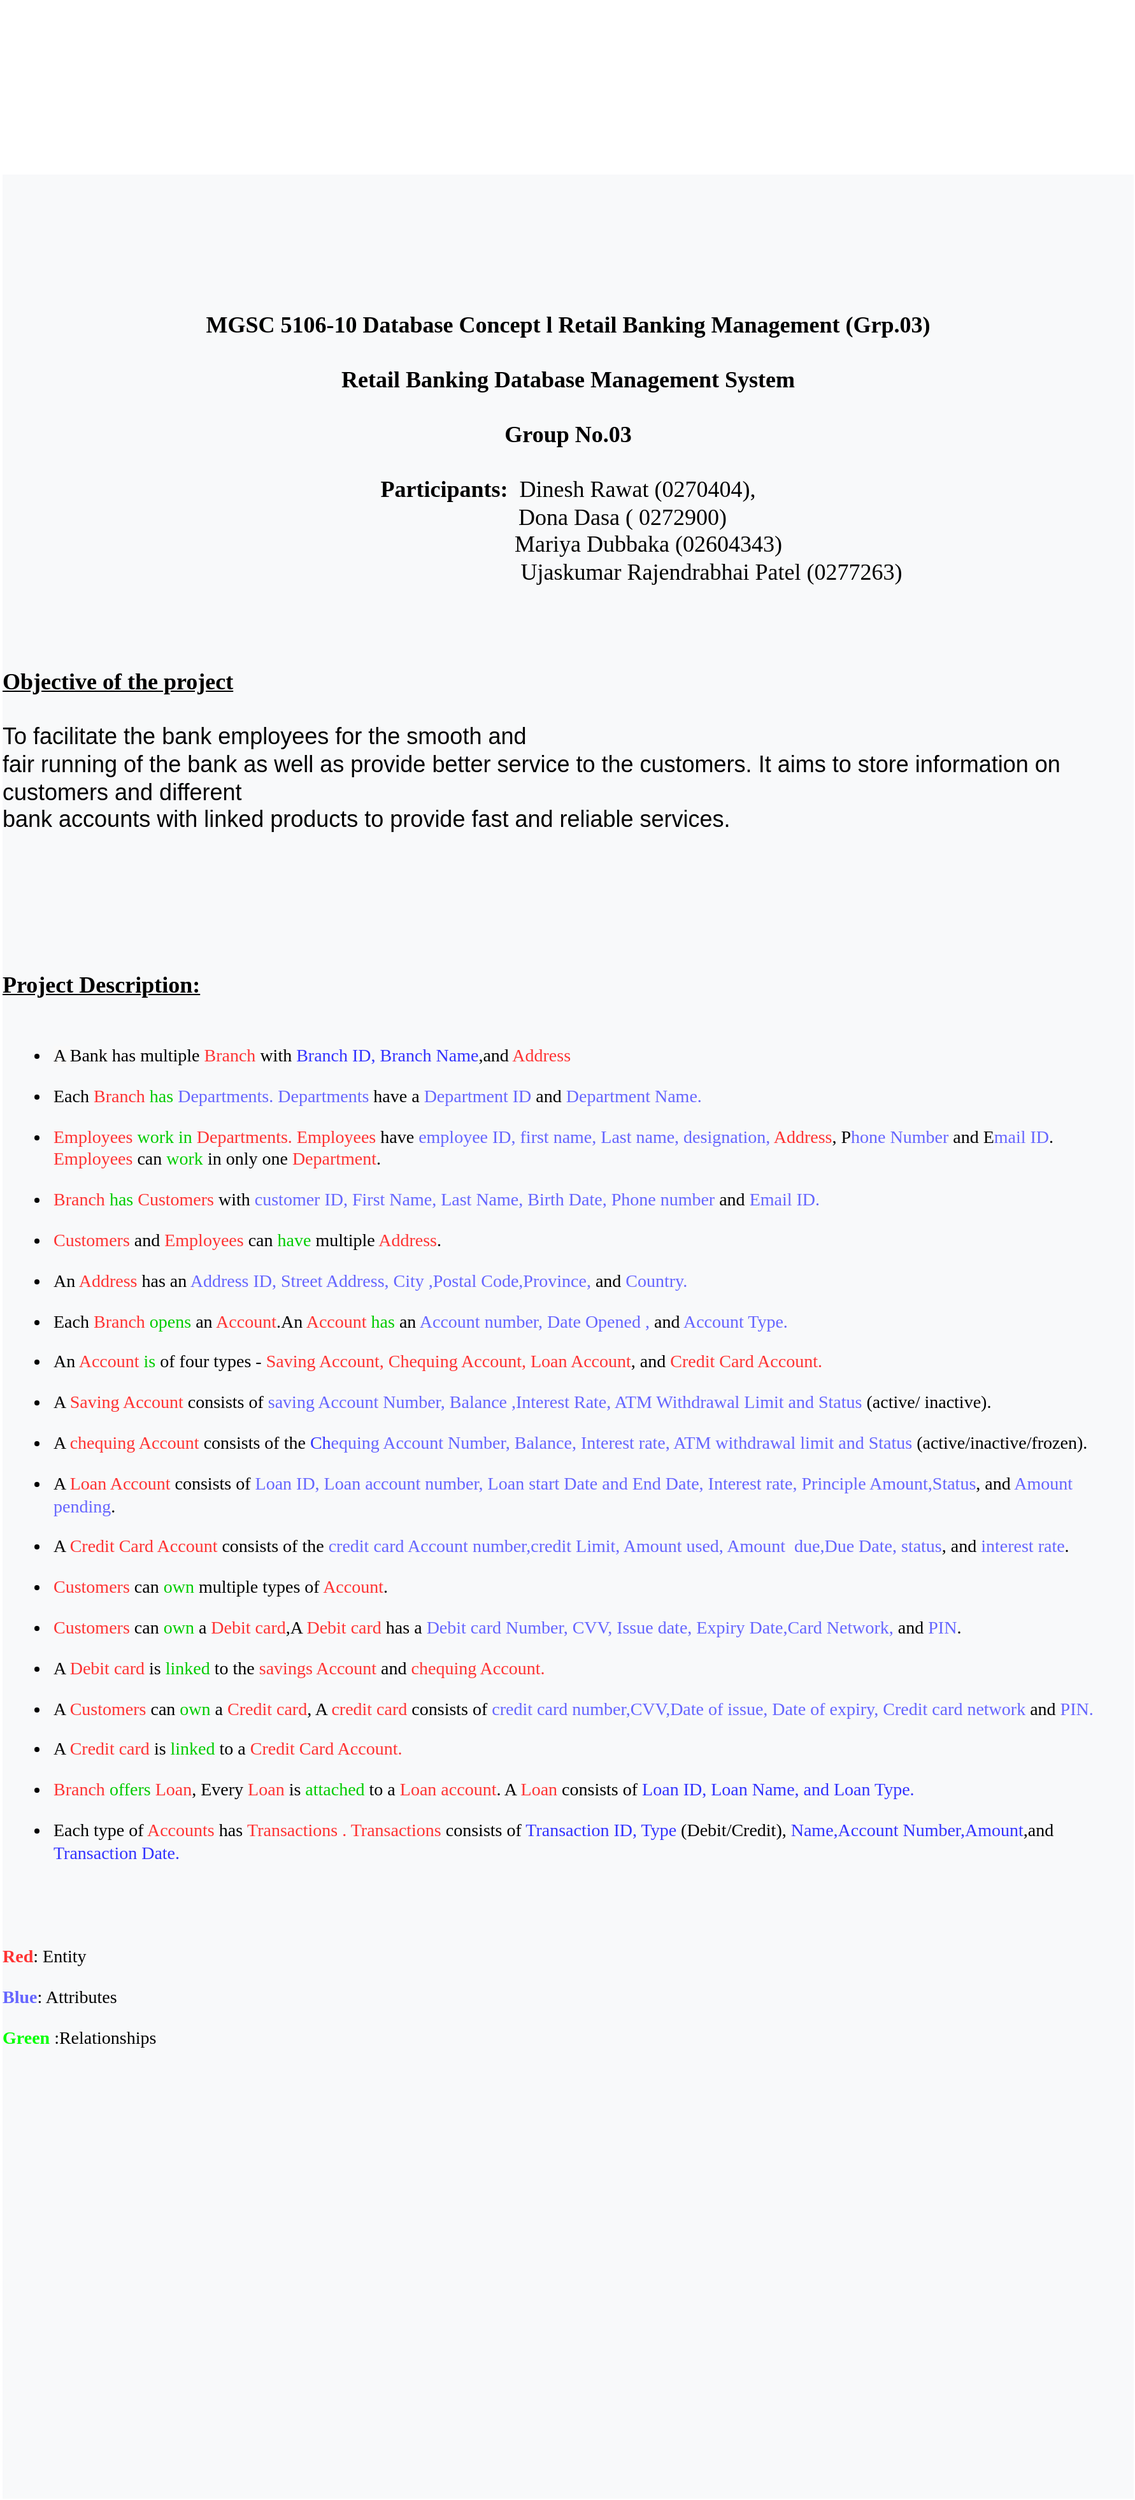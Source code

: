 <mxfile version="20.3.0" type="device" pages="4"><diagram id="QXgFJtR3D9eRQFcFzy-e" name="Description"><mxGraphModel dx="2439" dy="6141" grid="1" gridSize="10" guides="1" tooltips="1" connect="1" arrows="1" fold="1" page="1" pageScale="1" pageWidth="850" pageHeight="1100" math="0" shadow="0"><root><mxCell id="0"/><mxCell id="1" parent="0"/><mxCell id="o605tC3oNhbhQ6gbd1Nf-1" value="&lt;font face=&quot;Times New Roman&quot;&gt;&lt;b style=&quot;color: rgb(0 , 0 , 0) ; font-size: 18px ; font-style: normal ; letter-spacing: normal ; text-align: left ; text-indent: 0px ; text-transform: none ; word-spacing: 0px ; background-color: rgb(248 , 249 , 250)&quot;&gt;&lt;br&gt;&lt;br&gt;&lt;br&gt;&lt;br&gt;&lt;/b&gt;&lt;br style=&quot;color: rgb(0 , 0 , 0) ; font-size: 18px ; font-style: normal ; font-weight: 400 ; letter-spacing: normal ; text-align: left ; text-indent: 0px ; text-transform: none ; word-spacing: 0px ; background-color: rgb(248 , 249 , 250)&quot;&gt;&lt;br style=&quot;color: rgb(0 , 0 , 0) ; font-size: 18px ; font-style: normal ; font-weight: 400 ; letter-spacing: normal ; text-align: left ; text-indent: 0px ; text-transform: none ; word-spacing: 0px ; background-color: rgb(248 , 249 , 250)&quot;&gt;&lt;br style=&quot;color: rgb(0 , 0 , 0) ; font-size: 18px ; font-style: normal ; font-weight: 400 ; letter-spacing: normal ; text-align: left ; text-indent: 0px ; text-transform: none ; word-spacing: 0px ; background-color: rgb(248 , 249 , 250)&quot;&gt;&lt;/font&gt;&lt;div style=&quot;color: rgb(0 , 0 , 0) ; font-size: 18px ; font-style: normal ; letter-spacing: normal ; text-indent: 0px ; text-transform: none ; word-spacing: 0px ; background-color: rgb(248 , 249 , 250) ; font-weight: bold ; text-align: center&quot;&gt;&lt;b style=&quot;font-size: 12px&quot;&gt;&lt;font style=&quot;font-size: 18px&quot; face=&quot;Times New Roman&quot;&gt;&lt;br&gt;&lt;/font&gt;&lt;/b&gt;&lt;/div&gt;&lt;div style=&quot;color: rgb(0 , 0 , 0) ; font-size: 18px ; font-style: normal ; letter-spacing: normal ; text-indent: 0px ; text-transform: none ; word-spacing: 0px ; background-color: rgb(248 , 249 , 250) ; font-weight: bold ; text-align: center&quot;&gt;&lt;b style=&quot;font-size: 12px&quot;&gt;&lt;font style=&quot;font-size: 18px&quot; face=&quot;Times New Roman&quot;&gt;&lt;br&gt;&lt;/font&gt;&lt;/b&gt;&lt;/div&gt;&lt;div style=&quot;color: rgb(0 , 0 , 0) ; font-size: 18px ; font-style: normal ; letter-spacing: normal ; text-indent: 0px ; text-transform: none ; word-spacing: 0px ; background-color: rgb(248 , 249 , 250) ; font-weight: bold ; text-align: center&quot;&gt;&lt;b style=&quot;font-size: 12px&quot;&gt;&lt;font style=&quot;font-size: 18px&quot; face=&quot;Times New Roman&quot;&gt;&lt;br&gt;&lt;/font&gt;&lt;/b&gt;&lt;/div&gt;&lt;div style=&quot;color: rgb(0 , 0 , 0) ; font-size: 18px ; font-style: normal ; letter-spacing: normal ; text-indent: 0px ; text-transform: none ; word-spacing: 0px ; background-color: rgb(248 , 249 , 250) ; font-weight: bold ; text-align: center&quot;&gt;&lt;b style=&quot;font-size: 12px&quot;&gt;&lt;font style=&quot;font-size: 18px&quot; face=&quot;Times New Roman&quot;&gt;&lt;br&gt;&lt;/font&gt;&lt;/b&gt;&lt;/div&gt;&lt;div style=&quot;color: rgb(0 , 0 , 0) ; font-size: 18px ; font-style: normal ; letter-spacing: normal ; text-indent: 0px ; text-transform: none ; word-spacing: 0px ; background-color: rgb(248 , 249 , 250) ; font-weight: bold ; text-align: center&quot;&gt;&lt;b style=&quot;font-size: 12px&quot;&gt;&lt;font style=&quot;font-size: 18px&quot; face=&quot;Times New Roman&quot;&gt;&lt;br&gt;&lt;/font&gt;&lt;/b&gt;&lt;/div&gt;&lt;div style=&quot;color: rgb(0 , 0 , 0) ; font-size: 18px ; font-style: normal ; letter-spacing: normal ; text-indent: 0px ; text-transform: none ; word-spacing: 0px ; background-color: rgb(248 , 249 , 250) ; font-weight: bold ; text-align: center&quot;&gt;&lt;b style=&quot;font-family: &amp;quot;times new roman&amp;quot; ; text-align: left&quot;&gt;MGSC 5106-10 Database Concept l Retail Banking Management (Grp.03)&lt;/b&gt;&lt;b style=&quot;font-size: 12px&quot;&gt;&lt;font style=&quot;font-size: 18px&quot; face=&quot;Times New Roman&quot;&gt;&lt;br&gt;&lt;/font&gt;&lt;/b&gt;&lt;/div&gt;&lt;div style=&quot;color: rgb(0 , 0 , 0) ; font-size: 18px ; font-style: normal ; letter-spacing: normal ; text-indent: 0px ; text-transform: none ; word-spacing: 0px ; background-color: rgb(248 , 249 , 250) ; font-weight: bold ; text-align: center&quot;&gt;&lt;b style=&quot;font-size: 12px&quot;&gt;&lt;font style=&quot;font-size: 18px&quot; face=&quot;Times New Roman&quot;&gt;&lt;br&gt;&lt;/font&gt;&lt;/b&gt;&lt;/div&gt;&lt;div style=&quot;color: rgb(0 , 0 , 0) ; font-size: 18px ; font-style: normal ; letter-spacing: normal ; text-indent: 0px ; text-transform: none ; word-spacing: 0px ; background-color: rgb(248 , 249 , 250) ; font-weight: bold ; text-align: center&quot;&gt;&lt;b style=&quot;font-size: 12px&quot;&gt;&lt;font style=&quot;font-size: 18px&quot; face=&quot;Times New Roman&quot;&gt;Retail Banking Database Management System&lt;/font&gt;&lt;/b&gt;&lt;/div&gt;&lt;div style=&quot;color: rgb(0 , 0 , 0) ; font-size: 18px ; font-style: normal ; letter-spacing: normal ; text-indent: 0px ; text-transform: none ; word-spacing: 0px ; background-color: rgb(248 , 249 , 250) ; font-weight: bold ; text-align: center&quot;&gt;&lt;b style=&quot;font-size: 12px&quot;&gt;&lt;font style=&quot;font-size: 18px&quot; face=&quot;Times New Roman&quot;&gt;&lt;br&gt;&lt;/font&gt;&lt;/b&gt;&lt;/div&gt;&lt;div style=&quot;color: rgb(0 , 0 , 0) ; font-size: 18px ; font-style: normal ; letter-spacing: normal ; text-indent: 0px ; text-transform: none ; word-spacing: 0px ; background-color: rgb(248 , 249 , 250) ; font-weight: bold ; text-align: center&quot;&gt;&lt;b style=&quot;font-size: 12px&quot;&gt;&lt;font style=&quot;font-size: 18px&quot; face=&quot;Times New Roman&quot;&gt;Group No.03&lt;/font&gt;&lt;/b&gt;&lt;/div&gt;&lt;div style=&quot;color: rgb(0 , 0 , 0) ; font-size: 18px ; font-style: normal ; letter-spacing: normal ; text-indent: 0px ; text-transform: none ; word-spacing: 0px ; background-color: rgb(248 , 249 , 250) ; font-weight: bold ; text-align: center&quot;&gt;&lt;span style=&quot;font-family: &amp;quot;times new roman&amp;quot;&quot;&gt;&lt;br&gt;&lt;/span&gt;&lt;/div&gt;&lt;div style=&quot;color: rgb(0 , 0 , 0) ; font-size: 18px ; font-style: normal ; letter-spacing: normal ; text-indent: 0px ; text-transform: none ; word-spacing: 0px ; background-color: rgb(248 , 249 , 250) ; font-weight: bold ; text-align: center&quot;&gt;&lt;span style=&quot;font-family: &amp;quot;times new roman&amp;quot;&quot;&gt;Participants:&amp;nbsp;&lt;/span&gt;&lt;span style=&quot;font-family: &amp;quot;times new roman&amp;quot;&quot;&gt;&amp;nbsp;&lt;/span&gt;&lt;span style=&quot;font-family: &amp;quot;times new roman&amp;quot; ; font-weight: normal&quot;&gt;Dinesh Rawat (0270404),&lt;/span&gt;&lt;br&gt;&lt;/div&gt;&lt;div style=&quot;color: rgb(0 , 0 , 0) ; font-size: 18px ; font-style: normal ; font-weight: 400 ; letter-spacing: normal ; text-indent: 0px ; text-transform: none ; word-spacing: 0px ; background-color: rgb(248 , 249 , 250) ; text-align: center&quot;&gt;&lt;span style=&quot;font-size: 12px&quot;&gt;&lt;font style=&quot;font-size: 18px&quot; face=&quot;Times New Roman&quot;&gt;&amp;nbsp; &amp;nbsp; &amp;nbsp; &amp;nbsp; &amp;nbsp; &amp;nbsp; &amp;nbsp; &amp;nbsp; &amp;nbsp; &amp;nbsp;Dona Dasa ( 0272900)&lt;/font&gt;&lt;/span&gt;&lt;/div&gt;&lt;div style=&quot;color: rgb(0 , 0 , 0) ; font-size: 18px ; font-style: normal ; font-weight: 400 ; letter-spacing: normal ; text-indent: 0px ; text-transform: none ; word-spacing: 0px ; background-color: rgb(248 , 249 , 250) ; text-align: center&quot;&gt;&lt;span style=&quot;font-size: 12px&quot;&gt;&lt;font style=&quot;font-size: 18px&quot; face=&quot;Times New Roman&quot;&gt;&amp;nbsp; &amp;nbsp; &amp;nbsp; &amp;nbsp; &amp;nbsp; &amp;nbsp; &amp;nbsp; &amp;nbsp; &amp;nbsp; &amp;nbsp; &amp;nbsp; &amp;nbsp; &amp;nbsp; &amp;nbsp; Mariya Dubbaka (02604343)&lt;/font&gt;&lt;/span&gt;&lt;/div&gt;&lt;div style=&quot;color: rgb(0 , 0 , 0) ; font-size: 18px ; font-style: normal ; font-weight: 400 ; letter-spacing: normal ; text-indent: 0px ; text-transform: none ; word-spacing: 0px ; background-color: rgb(248 , 249 , 250) ; text-align: center&quot;&gt;&lt;span style=&quot;font-size: 12px&quot;&gt;&lt;font style=&quot;font-size: 18px&quot; face=&quot;Times New Roman&quot;&gt;&amp;nbsp; &amp;nbsp; &amp;nbsp; &amp;nbsp; &amp;nbsp; &amp;nbsp; &amp;nbsp; &amp;nbsp; &amp;nbsp; &amp;nbsp; &amp;nbsp; &amp;nbsp; &amp;nbsp; &amp;nbsp; &amp;nbsp; &amp;nbsp; &amp;nbsp; &amp;nbsp; &amp;nbsp; &amp;nbsp; &amp;nbsp; &amp;nbsp; &amp;nbsp; &amp;nbsp; &amp;nbsp; Ujaskumar Rajendrabhai Patel (0277263)&lt;/font&gt;&lt;/span&gt;&lt;/div&gt;&lt;div style=&quot;color: rgb(0 , 0 , 0) ; font-size: 18px ; font-style: normal ; font-weight: 400 ; letter-spacing: normal ; text-indent: 0px ; text-transform: none ; word-spacing: 0px ; background-color: rgb(248 , 249 , 250) ; text-align: center&quot;&gt;&lt;span style=&quot;font-size: 12px&quot;&gt;&lt;font style=&quot;font-size: 18px&quot; face=&quot;Times New Roman&quot;&gt;&lt;br&gt;&lt;/font&gt;&lt;/span&gt;&lt;/div&gt;&lt;div style=&quot;color: rgb(0 , 0 , 0) ; font-size: 18px ; font-style: normal ; font-weight: 400 ; letter-spacing: normal ; text-indent: 0px ; text-transform: none ; word-spacing: 0px ; background-color: rgb(248 , 249 , 250) ; text-align: center&quot;&gt;&lt;span style=&quot;font-size: 12px&quot;&gt;&lt;font style=&quot;font-size: 18px&quot; face=&quot;Times New Roman&quot;&gt;&lt;br&gt;&lt;/font&gt;&lt;/span&gt;&lt;/div&gt;&lt;div style=&quot;color: rgb(0 , 0 , 0) ; font-size: 18px ; font-style: normal ; font-weight: 400 ; letter-spacing: normal ; text-indent: 0px ; text-transform: none ; word-spacing: 0px ; background-color: rgb(248 , 249 , 250) ; text-align: center&quot;&gt;&lt;span style=&quot;font-size: 12px&quot;&gt;&lt;font style=&quot;font-size: 18px&quot; face=&quot;Times New Roman&quot;&gt;&lt;br&gt;&lt;/font&gt;&lt;/span&gt;&lt;/div&gt;&lt;div style=&quot;color: rgb(0 , 0 , 0) ; font-size: 18px ; font-style: normal ; font-weight: 400 ; letter-spacing: normal ; text-align: left ; text-indent: 0px ; text-transform: none ; word-spacing: 0px ; background-color: rgb(248 , 249 , 250)&quot;&gt;&lt;span style=&quot;font-size: 12px&quot;&gt;&lt;font style=&quot;font-size: 18px&quot; face=&quot;Times New Roman&quot;&gt;&lt;u&gt;&lt;b&gt;Objective of the project&lt;/b&gt;&lt;/u&gt;&lt;/font&gt;&lt;/span&gt;&lt;/div&gt;&lt;div style=&quot;color: rgb(0 , 0 , 0) ; font-size: 18px ; font-style: normal ; font-weight: 400 ; letter-spacing: normal ; text-align: left ; text-indent: 0px ; text-transform: none ; word-spacing: 0px ; background-color: rgb(248 , 249 , 250)&quot;&gt;&lt;span style=&quot;font-size: 12px&quot;&gt;&lt;font style=&quot;font-size: 18px&quot; face=&quot;Times New Roman&quot;&gt;&lt;u&gt;&lt;b&gt;&lt;br&gt;&lt;/b&gt;&lt;/u&gt;&lt;/font&gt;&lt;/span&gt;&lt;/div&gt;&lt;div style=&quot;color: rgb(0, 0, 0); font-size: 18px; font-style: normal; font-weight: 400; letter-spacing: normal; text-align: left; text-indent: 0px; text-transform: none; word-spacing: 0px; background-color: rgb(248, 249, 250);&quot;&gt;&lt;p style=&quot;margin:0cm;vertical-align:baseline&quot; class=&quot;paragraph&quot;&gt;&lt;span class=&quot;normaltextrun&quot;&gt;&lt;span style=&quot;font-family: Calibri, sans-serif;&quot; lang=&quot;EN-US&quot;&gt;To facilitate the bank employees for the smooth and&lt;br&gt;fair running of the bank as well as provide better service to the customers.&lt;/span&gt;&lt;/span&gt;&lt;span class=&quot;eop&quot;&gt;&lt;span style=&quot;font-family: Calibri, sans-serif;&quot; lang=&quot;EN-US&quot;&gt;&amp;nbsp;&lt;/span&gt;&lt;/span&gt;&lt;span class=&quot;normaltextrun&quot;&gt;I&lt;/span&gt;&lt;span class=&quot;normaltextrun&quot;&gt;&lt;span style=&quot;font-family: Calibri, sans-serif;&quot; lang=&quot;EN-US&quot;&gt;t aims to store information on customers and different&lt;br&gt;bank accounts with linked products to provide fast and reliable services.&lt;/span&gt;&lt;/span&gt;&lt;span lang=&quot;EN-US&quot;&gt;&lt;/span&gt;&lt;/p&gt;&lt;/div&gt;&lt;div style=&quot;color: rgb(0 , 0 , 0) ; font-size: 18px ; font-style: normal ; font-weight: 400 ; letter-spacing: normal ; text-align: left ; text-indent: 0px ; text-transform: none ; word-spacing: 0px ; background-color: rgb(248 , 249 , 250)&quot;&gt;&lt;span style=&quot;font-size: 12px&quot;&gt;&lt;font style=&quot;font-size: 18px&quot; face=&quot;Times New Roman&quot;&gt;&lt;br&gt;&lt;/font&gt;&lt;/span&gt;&lt;/div&gt;&lt;div style=&quot;color: rgb(0 , 0 , 0) ; font-size: 18px ; font-style: normal ; font-weight: 400 ; letter-spacing: normal ; text-align: left ; text-indent: 0px ; text-transform: none ; word-spacing: 0px ; background-color: rgb(248 , 249 , 250)&quot;&gt;&lt;span style=&quot;font-size: 12px&quot;&gt;&lt;font style=&quot;font-size: 18px&quot; face=&quot;Times New Roman&quot;&gt;&lt;br&gt;&lt;/font&gt;&lt;/span&gt;&lt;/div&gt;&lt;div style=&quot;color: rgb(0 , 0 , 0) ; font-size: 18px ; font-style: normal ; font-weight: 400 ; letter-spacing: normal ; text-align: left ; text-indent: 0px ; text-transform: none ; word-spacing: 0px ; background-color: rgb(248 , 249 , 250)&quot;&gt;&lt;span style=&quot;font-size: 12px&quot;&gt;&lt;font style=&quot;font-size: 18px&quot; face=&quot;Times New Roman&quot;&gt;&lt;br&gt;&lt;/font&gt;&lt;/span&gt;&lt;/div&gt;&lt;div style=&quot;color: rgb(0 , 0 , 0) ; font-size: 18px ; font-style: normal ; font-weight: 400 ; letter-spacing: normal ; text-align: left ; text-indent: 0px ; text-transform: none ; word-spacing: 0px ; background-color: rgb(248 , 249 , 250)&quot;&gt;&lt;span style=&quot;font-size: 12px&quot;&gt;&lt;font style=&quot;font-size: 18px&quot; face=&quot;Times New Roman&quot;&gt;&lt;br&gt;&lt;/font&gt;&lt;/span&gt;&lt;/div&gt;&lt;div style=&quot;color: rgb(0 , 0 , 0) ; font-size: 18px ; font-style: normal ; font-weight: 400 ; letter-spacing: normal ; text-align: left ; text-indent: 0px ; text-transform: none ; word-spacing: 0px ; background-color: rgb(248 , 249 , 250)&quot;&gt;&lt;span style=&quot;font-size: 12px&quot;&gt;&lt;font style=&quot;font-size: 18px&quot; face=&quot;Times New Roman&quot;&gt;&lt;br&gt;&lt;/font&gt;&lt;/span&gt;&lt;/div&gt;&lt;div style=&quot;color: rgb(0 , 0 , 0) ; font-size: 18px ; font-style: normal ; font-weight: 400 ; letter-spacing: normal ; text-align: left ; text-indent: 0px ; text-transform: none ; word-spacing: 0px ; background-color: rgb(248 , 249 , 250)&quot;&gt;&lt;span style=&quot;font-size: 12px&quot;&gt;&lt;font style=&quot;font-size: 18px&quot; face=&quot;Times New Roman&quot;&gt;&lt;b&gt;&lt;u&gt;Project Description:&lt;/u&gt;&lt;/b&gt;&lt;/font&gt;&lt;/span&gt;&lt;/div&gt;&lt;div style=&quot;text-align: left; text-indent: 0px; background-color: rgb(248, 249, 250); font-size: 14px;&quot;&gt;&lt;div style=&quot;font-style: normal ; letter-spacing: normal ; text-transform: none ; word-spacing: 0px ; font-size: 18px ; font-weight: 400 ; color: rgb(0 , 0 , 0)&quot;&gt;&lt;span style=&quot;font-size: 12px&quot;&gt;&lt;font style=&quot;font-size: 18px&quot; face=&quot;Times New Roman&quot;&gt;&lt;br&gt;&lt;/font&gt;&lt;/span&gt;&lt;/div&gt;&lt;div&gt;&lt;ul style=&quot;font-style: normal ; letter-spacing: normal ; text-transform: none ; word-spacing: 0px&quot;&gt;&lt;li&gt;&lt;font style=&quot;font-size: 14px;&quot; face=&quot;Times New Roman&quot;&gt;&lt;span style=&quot;line-height: 115% ; background: rgb(250 , 249 , 248)&quot;&gt;A &lt;/span&gt;&lt;span style=&quot;transform-origin: 0px 0px ; cursor: text&quot;&gt;B&lt;/span&gt;&lt;span style=&quot;transform-origin: 0px 0px ; transform: scalex(0.997) ; cursor: text&quot;&gt;ank&lt;/span&gt;&lt;span style=&quot;transform-origin: 0px 0px ; transform: scalex(1.006) ; cursor: text&quot;&gt; has&lt;/span&gt;&lt;span style=&quot;transform-origin: 0px 0px ; transform: scalex(1.004) ; cursor: text&quot;&gt; multiple &lt;/span&gt;&lt;font style=&quot;font-size: 14px;&quot; color=&quot;#ff3333&quot;&gt;&lt;span style=&quot;transform-origin: 0px 0px ; cursor: text&quot;&gt;B&lt;/span&gt;&lt;span style=&quot;transform-origin: 0px 0px ; transform: scalex(1.006) ; cursor: text&quot;&gt;ranch&lt;/span&gt;&lt;/font&gt;&lt;span style=&quot;transform-origin: 0px 0px ; transform: scalex(1.004) ; cursor: text&quot;&gt; with &lt;/span&gt;&lt;font style=&quot;font-size: 14px;&quot; color=&quot;#3333ff&quot;&gt;&lt;span style=&quot;transform-origin: 0px 0px; cursor: text;&quot;&gt;B&lt;/span&gt;&lt;span style=&quot;transform-origin: 0px 0px; transform: scaleX(1.006); cursor: text;&quot;&gt;ranch &lt;/span&gt;&lt;span style=&quot;transform-origin: 0px 0px; transform: scaleX(0.999); cursor: text;&quot;&gt;ID&lt;/span&gt;&lt;span style=&quot;transform-origin: 0px 0px; transform: scaleX(0.998); cursor: text;&quot;&gt;, &lt;/span&gt;&lt;span style=&quot;transform-origin: 0px 0px; cursor: text;&quot;&gt;B&lt;/span&gt;&lt;span style=&quot;transform-origin: 0px 0px; transform: scaleX(1.006); cursor: text;&quot;&gt;ranch &lt;/span&gt;&lt;span style=&quot;transform-origin: 0px 0px; cursor: text;&quot;&gt;N&lt;/span&gt;&lt;span style=&quot;transform-origin: 0px 0px; transform: scaleX(0.998); cursor: text;&quot;&gt;am&lt;/span&gt;&lt;/font&gt;&lt;span style=&quot;transform-origin: 0px 0px ; transform: scalex(0.996) ; cursor: text&quot;&gt;&lt;font style=&quot;font-size: 14px;&quot; color=&quot;#3333ff&quot;&gt;e&lt;/font&gt;,&lt;/span&gt;&lt;span style=&quot;transform-origin: 0px 0px ; transform: scalex(0.997) ; cursor: text&quot;&gt;and&lt;/span&gt;&lt;font style=&quot;font-size: 14px;&quot; color=&quot;#ff3333&quot;&gt;&lt;span style=&quot;transform-origin: 0px 0px ; cursor: text&quot;&gt; A&lt;/span&gt;&lt;span style=&quot;transform-origin: 0px 0px ; transform: scalex(1.001) ; cursor: text&quot;&gt;ddress&lt;/span&gt;&lt;/font&gt;&lt;/font&gt;&lt;/li&gt;&lt;/ul&gt;&lt;ul style=&quot;font-style: normal ; letter-spacing: normal ; text-transform: none ; word-spacing: 0px&quot;&gt;&lt;li&gt;&lt;font style=&quot;font-size: 14px;&quot; face=&quot;Times New Roman&quot;&gt;&lt;span style=&quot;&quot;&gt;Each &lt;font style=&quot;font-size: 14px;&quot; color=&quot;#ff3333&quot;&gt;Branch&lt;/font&gt; &lt;font style=&quot;font-size: 14px;&quot; color=&quot;#00cc00&quot;&gt;has&lt;/font&gt; &lt;font style=&quot;font-size: 14px;&quot; color=&quot;#6666ff&quot;&gt;Departments. Departments&lt;/font&gt; have a &lt;font style=&quot;font-size: 14px;&quot; color=&quot;#6666ff&quot;&gt;Department ID&lt;/font&gt; and &lt;font style=&quot;font-size: 14px;&quot; color=&quot;#6666ff&quot;&gt;Department Name.&lt;/font&gt;&lt;/span&gt;&lt;br&gt;&lt;/font&gt;&lt;/li&gt;&lt;/ul&gt;&lt;ul style=&quot;font-style: normal ; letter-spacing: normal ; text-transform: none ; word-spacing: 0px&quot;&gt;&lt;li&gt;&lt;span style=&quot;transform-origin: 0px 0px ; transform: scalex(1.001) ; cursor: text&quot;&gt;&lt;font style=&quot;font-size: 14px;&quot; face=&quot;Times New Roman&quot;&gt;&lt;font style=&quot;font-size: 14px;&quot; color=&quot;#ff3333&quot;&gt;Employees&lt;/font&gt; &lt;font style=&quot;font-size: 14px;&quot; color=&quot;#00cc00&quot;&gt;work in&lt;/font&gt; &lt;font style=&quot;font-size: 14px;&quot; color=&quot;#ff3333&quot;&gt;Departments. Employees&lt;/font&gt; have &lt;font style=&quot;font-size: 14px;&quot; color=&quot;#6666ff&quot;&gt;employee ID, first name, Last name, designation, &lt;/font&gt;&lt;font style=&quot;font-size: 14px;&quot; color=&quot;#ff3333&quot;&gt;Address&lt;/font&gt;, P&lt;font style=&quot;font-size: 14px;&quot; color=&quot;#6666ff&quot;&gt;hone Number&lt;/font&gt; and E&lt;font style=&quot;font-size: 14px;&quot; color=&quot;#6666ff&quot;&gt;mail ID&lt;/font&gt;. &lt;font style=&quot;font-size: 14px;&quot; color=&quot;#ff3333&quot;&gt;Employees&lt;/font&gt; can &lt;font style=&quot;font-size: 14px;&quot; color=&quot;#00cc00&quot;&gt;work &lt;/font&gt;in only one &lt;font style=&quot;font-size: 14px;&quot; color=&quot;#ff3333&quot;&gt;Department&lt;/font&gt;.&lt;/font&gt;&lt;/span&gt;&lt;/li&gt;&lt;/ul&gt;&lt;ul style=&quot;font-style: normal ; letter-spacing: normal ; text-transform: none ; word-spacing: 0px&quot;&gt;&lt;li&gt;&lt;span style=&quot;transform-origin: 0px 0px ; transform: scalex(1.001) ; cursor: text&quot;&gt;&lt;font style=&quot;font-size: 14px;&quot; face=&quot;Times New Roman&quot;&gt;&lt;font style=&quot;font-size: 14px;&quot; color=&quot;#ff3333&quot;&gt;Branch&lt;/font&gt;&lt;font style=&quot;font-size: 14px;&quot; color=&quot;#00cc00&quot;&gt; has&lt;/font&gt;&amp;nbsp;&lt;font style=&quot;font-size: 14px;&quot; color=&quot;#ff3333&quot;&gt;Customers &lt;/font&gt;with &lt;font style=&quot;font-size: 14px;&quot; color=&quot;#6666ff&quot;&gt;customer ID, First Name, Last Name, Birth Date, Phone number &lt;/font&gt;and &lt;font style=&quot;font-size: 14px;&quot; color=&quot;#6666ff&quot;&gt;Email ID.&lt;/font&gt;&lt;/font&gt;&lt;/span&gt;&lt;/li&gt;&lt;/ul&gt;&lt;ul style=&quot;font-style: normal ; letter-spacing: normal ; text-transform: none ; word-spacing: 0px&quot;&gt;&lt;li&gt;&lt;span style=&quot;transform-origin: 0px 0px ; transform: scalex(1.001) ; cursor: text&quot;&gt;&lt;font style=&quot;font-size: 14px;&quot; face=&quot;Times New Roman&quot;&gt;&lt;font style=&quot;font-size: 14px;&quot; color=&quot;#ff3333&quot;&gt;Customers&lt;/font&gt; and &lt;font style=&quot;font-size: 14px;&quot; color=&quot;#ff3333&quot;&gt;Employees &lt;/font&gt;can &lt;font style=&quot;font-size: 14px;&quot; color=&quot;#00cc00&quot;&gt;have&lt;/font&gt; multiple&lt;font style=&quot;font-size: 14px;&quot; color=&quot;#ff3333&quot;&gt; Address&lt;/font&gt;.&lt;/font&gt;&lt;/span&gt;&lt;/li&gt;&lt;/ul&gt;&lt;ul style=&quot;font-style: normal ; letter-spacing: normal ; text-transform: none ; word-spacing: 0px&quot;&gt;&lt;li&gt;&lt;span style=&quot;transform-origin: 0px 0px ; transform: scalex(1.001) ; cursor: text&quot;&gt;&lt;font style=&quot;font-size: 14px;&quot; face=&quot;Times New Roman&quot;&gt;An&lt;font style=&quot;font-size: 14px;&quot; color=&quot;#ff3333&quot;&gt; Address&lt;/font&gt; has an &lt;font style=&quot;font-size: 14px;&quot; color=&quot;#6666ff&quot;&gt;Address ID, Street Address, City ,Postal Code,Province, &lt;/font&gt;and&lt;font style=&quot;font-size: 14px;&quot; color=&quot;#6666ff&quot;&gt; Country.&lt;/font&gt;&lt;/font&gt;&lt;/span&gt;&lt;/li&gt;&lt;/ul&gt;&lt;ul style=&quot;font-style: normal ; letter-spacing: normal ; text-transform: none ; word-spacing: 0px&quot;&gt;&lt;li&gt;&lt;span style=&quot;transform-origin: 0px 0px ; transform: scalex(1.001) ; cursor: text&quot;&gt;&lt;font style=&quot;font-size: 14px;&quot; face=&quot;Times New Roman&quot;&gt;Each &lt;font style=&quot;font-size: 14px;&quot; color=&quot;#ff3333&quot;&gt;Branch&lt;/font&gt; &lt;font style=&quot;font-size: 14px;&quot; color=&quot;#00cc00&quot;&gt;opens&lt;/font&gt; an &lt;font style=&quot;font-size: 14px;&quot; color=&quot;#ff3333&quot;&gt;Account&lt;/font&gt;.An &lt;font style=&quot;font-size: 14px;&quot; color=&quot;#ff3333&quot;&gt;Account&lt;/font&gt; &lt;font style=&quot;font-size: 14px;&quot; color=&quot;#00cc00&quot;&gt;has&lt;/font&gt; an &lt;font style=&quot;font-size: 14px;&quot; color=&quot;#6666ff&quot;&gt;Account number, Date Opened ,&lt;/font&gt;&amp;nbsp;and &lt;font style=&quot;font-size: 14px;&quot; color=&quot;#6666ff&quot;&gt;Account Type.&lt;/font&gt;&lt;/font&gt;&lt;/span&gt;&lt;/li&gt;&lt;/ul&gt;&lt;ul style=&quot;font-style: normal ; letter-spacing: normal ; text-transform: none ; word-spacing: 0px&quot;&gt;&lt;li&gt;&lt;font style=&quot;font-size: 14px;&quot; face=&quot;Times New Roman&quot;&gt;An &lt;font style=&quot;font-size: 14px;&quot; color=&quot;#ff3333&quot;&gt;Account&lt;/font&gt; &lt;font style=&quot;font-size: 14px;&quot; color=&quot;#00cc00&quot;&gt;is &lt;/font&gt;of four types - &lt;font style=&quot;font-size: 14px;&quot; color=&quot;#ff3333&quot;&gt;Saving Account, Chequing Account, Loan Account&lt;/font&gt;, and &lt;font style=&quot;font-size: 14px;&quot; color=&quot;#ff3333&quot;&gt;Credit Card Account.&lt;/font&gt;&lt;br&gt;&lt;/font&gt;&lt;/li&gt;&lt;/ul&gt;&lt;ul style=&quot;font-style: normal ; letter-spacing: normal ; text-transform: none ; word-spacing: 0px&quot;&gt;&lt;li&gt;&lt;span style=&quot;transform-origin: 0px 0px ; transform: scalex(1.001) ; cursor: text&quot;&gt;&lt;font style=&quot;font-size: 14px;&quot; face=&quot;Times New Roman&quot;&gt;A &lt;font style=&quot;font-size: 14px;&quot; color=&quot;#ff3333&quot;&gt;Saving Account&lt;/font&gt; consists of &lt;font style=&quot;font-size: 14px;&quot; color=&quot;#6666ff&quot;&gt;saving Account Number, Balance ,Interest Rate, ATM Withdrawal Limit and Status&lt;/font&gt; (active/ inactive).&lt;/font&gt;&lt;/span&gt;&lt;/li&gt;&lt;/ul&gt;&lt;ul style=&quot;font-style: normal ; letter-spacing: normal ; text-transform: none ; word-spacing: 0px&quot;&gt;&lt;li&gt;&lt;span style=&quot;transform-origin: 0px 0px ; transform: scalex(1.001) ; cursor: text&quot;&gt;&lt;font style=&quot;font-size: 14px;&quot; face=&quot;Times New Roman&quot;&gt;A &lt;font style=&quot;font-size: 14px;&quot; color=&quot;#ff3333&quot;&gt;chequing Account&lt;/font&gt; consists of the &lt;font color=&quot;#3333ff&quot;&gt;C&lt;font style=&quot;font-size: 14px;&quot;&gt;h&lt;/font&gt;&lt;/font&gt;&lt;font style=&quot;font-size: 14px;&quot; color=&quot;#6666ff&quot;&gt;equing Account Number, Balance, Interest rate, ATM withdrawal limit and Status &lt;/font&gt;(active/inactive/frozen).&lt;/font&gt;&lt;/span&gt;&lt;/li&gt;&lt;/ul&gt;&lt;ul style=&quot;font-style: normal ; letter-spacing: normal ; text-transform: none ; word-spacing: 0px&quot;&gt;&lt;li&gt;&lt;span style=&quot;transform-origin: 0px 0px ; transform: scalex(1.001) ; cursor: text&quot;&gt;&lt;font style=&quot;font-size: 14px;&quot; face=&quot;Times New Roman&quot;&gt;A &lt;font style=&quot;font-size: 14px;&quot; color=&quot;#ff3333&quot;&gt;Loan Account&lt;/font&gt; consists of&lt;font style=&quot;font-size: 14px;&quot; color=&quot;#6666ff&quot;&gt; Loan ID, Loan account number, Loan start Date and End Date, Interest rate, Principle Amount,Status&lt;/font&gt;, and &lt;font style=&quot;font-size: 14px;&quot; color=&quot;#6666ff&quot;&gt;Amount pending&lt;/font&gt;.&lt;/font&gt;&lt;/span&gt;&lt;/li&gt;&lt;/ul&gt;&lt;ul style=&quot;font-style: normal ; letter-spacing: normal ; text-transform: none ; word-spacing: 0px&quot;&gt;&lt;li&gt;&lt;span style=&quot;transform-origin: 0px 0px ; transform: scalex(1.001) ; cursor: text&quot;&gt;&lt;font style=&quot;font-size: 14px;&quot; face=&quot;Times New Roman&quot;&gt;A &lt;font style=&quot;font-size: 14px;&quot; color=&quot;#ff3333&quot;&gt;Credit Card Account &lt;/font&gt;consists of the &lt;font style=&quot;font-size: 14px;&quot; color=&quot;#6666ff&quot;&gt;credit card Account number,credit Limit, Amount used, Amount&amp;nbsp; due,Due Date, status&lt;/font&gt;, and &lt;font style=&quot;font-size: 14px;&quot; color=&quot;#6666ff&quot;&gt;interest rate&lt;/font&gt;.&lt;/font&gt;&lt;/span&gt;&lt;/li&gt;&lt;/ul&gt;&lt;ul style=&quot;font-style: normal ; letter-spacing: normal ; text-transform: none ; word-spacing: 0px&quot;&gt;&lt;li&gt;&lt;span style=&quot;transform-origin: 0px 0px ; transform: scalex(1.001) ; cursor: text&quot;&gt;&lt;font style=&quot;font-size: 14px;&quot; face=&quot;Times New Roman&quot;&gt;&lt;font style=&quot;font-size: 14px;&quot; color=&quot;#ff3333&quot;&gt;Customers&lt;/font&gt; can&lt;font style=&quot;font-size: 14px;&quot; color=&quot;#00cc00&quot;&gt; own &lt;/font&gt;multiple types of &lt;font style=&quot;font-size: 14px;&quot; color=&quot;#ff3333&quot;&gt;Account&lt;/font&gt;.&lt;/font&gt;&lt;/span&gt;&lt;/li&gt;&lt;/ul&gt;&lt;ul style=&quot;font-style: normal ; letter-spacing: normal ; text-transform: none ; word-spacing: 0px&quot;&gt;&lt;li&gt;&lt;span style=&quot;transform-origin: 0px 0px ; transform: scalex(1.001) ; cursor: text&quot;&gt;&lt;font style=&quot;font-size: 14px;&quot; face=&quot;Times New Roman&quot;&gt;&lt;font style=&quot;font-size: 14px;&quot; color=&quot;#ff3333&quot;&gt;Customers&lt;/font&gt; can &lt;font style=&quot;font-size: 14px;&quot; color=&quot;#00cc00&quot;&gt;own&lt;/font&gt; a &lt;font style=&quot;font-size: 14px;&quot; color=&quot;#ff3333&quot;&gt;Debit card&lt;/font&gt;,A &lt;font style=&quot;font-size: 14px;&quot; color=&quot;#ff3333&quot;&gt;Debit card&lt;/font&gt; has a &lt;font style=&quot;font-size: 14px;&quot; color=&quot;#6666ff&quot;&gt;Debit card Number, CVV, Issue date, Expiry Date,Card Network,&lt;/font&gt; and &lt;font style=&quot;font-size: 14px;&quot; color=&quot;#6666ff&quot;&gt;PIN&lt;/font&gt;.&lt;/font&gt;&lt;/span&gt;&lt;/li&gt;&lt;/ul&gt;&lt;ul style=&quot;font-style: normal ; letter-spacing: normal ; text-transform: none ; word-spacing: 0px&quot;&gt;&lt;li&gt;&lt;span style=&quot;transform-origin: 0px 0px ; transform: scalex(1.001) ; cursor: text&quot;&gt;&lt;font style=&quot;font-size: 14px;&quot; face=&quot;Times New Roman&quot;&gt;A &lt;font style=&quot;font-size: 14px;&quot; color=&quot;#ff3333&quot;&gt;Debit&amp;nbsp;card&lt;/font&gt; is &lt;font style=&quot;font-size: 14px;&quot; color=&quot;#00cc00&quot;&gt;linked&lt;/font&gt; to the &lt;font style=&quot;font-size: 14px;&quot; color=&quot;#ff3333&quot;&gt;savings Account &lt;/font&gt;and &lt;font style=&quot;font-size: 14px;&quot; color=&quot;#ff3333&quot;&gt;chequing Account.&lt;/font&gt;&lt;/font&gt;&lt;/span&gt;&lt;/li&gt;&lt;/ul&gt;&lt;ul style=&quot;font-style: normal ; letter-spacing: normal ; text-transform: none ; word-spacing: 0px&quot;&gt;&lt;li&gt;&lt;span style=&quot;transform-origin: 0px 0px ; transform: scalex(1.001) ; cursor: text&quot;&gt;&lt;font style=&quot;font-size: 14px;&quot; face=&quot;Times New Roman&quot;&gt;A &lt;font style=&quot;font-size: 14px;&quot; color=&quot;#ff3333&quot;&gt;Customers&lt;/font&gt; can &lt;font style=&quot;font-size: 14px;&quot; color=&quot;#00cc00&quot;&gt;own&lt;/font&gt; a &lt;font style=&quot;font-size: 14px;&quot; color=&quot;#ff3333&quot;&gt;Credit card&lt;/font&gt;, A &lt;font style=&quot;font-size: 14px;&quot; color=&quot;#ff3333&quot;&gt;credit card&lt;/font&gt; consists of &lt;font style=&quot;font-size: 14px;&quot; color=&quot;#6666ff&quot;&gt;credit card number,CVV,Date of issue, Date of expiry, Credit card network&lt;/font&gt; and &lt;font style=&quot;font-size: 14px;&quot; color=&quot;#6666ff&quot;&gt;PIN.&lt;/font&gt;&lt;/font&gt;&lt;/span&gt;&lt;/li&gt;&lt;/ul&gt;&lt;ul style=&quot;font-style: normal ; letter-spacing: normal ; text-transform: none ; word-spacing: 0px&quot;&gt;&lt;li&gt;&lt;span style=&quot;transform-origin: 0px 0px ; transform: scalex(1.001) ; cursor: text&quot;&gt;&lt;font style=&quot;font-size: 14px;&quot; face=&quot;Times New Roman&quot;&gt;A&lt;font style=&quot;font-size: 14px;&quot; color=&quot;#ff3333&quot;&gt; Credit card&lt;/font&gt; is &lt;font style=&quot;font-size: 14px;&quot; color=&quot;#00cc00&quot;&gt;linked&lt;/font&gt; to a &lt;font style=&quot;font-size: 14px;&quot; color=&quot;#ff3333&quot;&gt;Credit Card Account.&lt;/font&gt;&lt;/font&gt;&lt;/span&gt;&lt;/li&gt;&lt;/ul&gt;&lt;ul style=&quot;font-style: normal ; letter-spacing: normal ; text-transform: none ; word-spacing: 0px&quot;&gt;&lt;li&gt;&lt;span style=&quot;transform-origin: 0px 0px ; transform: scalex(1.001) ; cursor: text&quot;&gt;&lt;font style=&quot;font-size: 14px;&quot; face=&quot;Times New Roman&quot;&gt;&lt;font style=&quot;font-size: 14px;&quot; color=&quot;#ff3333&quot;&gt;Branch&lt;/font&gt; &lt;font style=&quot;font-size: 14px;&quot; color=&quot;#00cc00&quot;&gt;offers&lt;/font&gt; &lt;font style=&quot;font-size: 14px;&quot; color=&quot;#ff3333&quot;&gt;Loan&lt;/font&gt;, Every &lt;font style=&quot;font-size: 14px;&quot; color=&quot;#ff3333&quot;&gt;Loan&lt;/font&gt; is &lt;font style=&quot;font-size: 14px;&quot; color=&quot;#00cc00&quot;&gt;attached&lt;/font&gt; to a &lt;font style=&quot;font-size: 14px;&quot; color=&quot;#ff3333&quot;&gt;Loan account&lt;/font&gt;. A&lt;font style=&quot;font-size: 14px;&quot; color=&quot;#ff3333&quot;&gt; Loan&lt;/font&gt;&lt;font style=&quot;font-size: 14px;&quot; color=&quot;#3399ff&quot;&gt; &lt;/font&gt;consists of&lt;font style=&quot;font-size: 14px;&quot; color=&quot;#3399ff&quot;&gt; &lt;/font&gt;&lt;font style=&quot;font-size: 14px;&quot; color=&quot;#3333ff&quot;&gt;Loan ID, Loan Name, and Loan Type.&lt;/font&gt;&lt;/font&gt;&lt;/span&gt;&lt;/li&gt;&lt;/ul&gt;&lt;ul style=&quot;font-style: normal ; letter-spacing: normal ; text-transform: none ; word-spacing: 0px&quot;&gt;&lt;li&gt;&lt;span style=&quot;transform-origin: 0px 0px ; transform: scalex(1.001) ; cursor: text&quot;&gt;&lt;font style=&quot;font-size: 14px;&quot; face=&quot;Times New Roman&quot;&gt;Each type of &lt;font style=&quot;font-size: 14px;&quot; color=&quot;#ff3333&quot;&gt;Accounts&lt;/font&gt; has&lt;font style=&quot;font-size: 14px;&quot; color=&quot;#ff3333&quot;&gt;&amp;nbsp;&lt;font style=&quot;font-size: 14px;&quot; color=&quot;#ff3333&quot;&gt;Transactions&lt;/font&gt;&lt;span style=&quot;color: rgb(0, 0, 0);&quot;&gt;&amp;nbsp;&lt;/span&gt;. Transactions&lt;/font&gt; consists of &lt;font style=&quot;font-size: 14px;&quot; color=&quot;#3333ff&quot;&gt;Transaction ID, Type&lt;/font&gt; (Debit/Credit), &lt;font style=&quot;font-size: 14px;&quot; color=&quot;#3333ff&quot;&gt;Name,Account Number,Amount&lt;/font&gt;,and&lt;font style=&quot;font-size: 14px;&quot; color=&quot;#3399ff&quot;&gt; &lt;/font&gt;&lt;font style=&quot;font-size: 14px;&quot; color=&quot;#3333ff&quot;&gt;Transaction Date.&lt;/font&gt;&lt;/font&gt;&lt;/span&gt;&lt;/li&gt;&lt;/ul&gt;&lt;font face=&quot;Times New Roman&quot;&gt;&lt;br&gt;&lt;span style=&quot;font-size: 14px&quot;&gt;&lt;br&gt;&lt;/span&gt;&lt;/font&gt;&lt;p style=&quot;font-style: normal ; letter-spacing: normal ; text-transform: none ; word-spacing: 0px&quot;&gt;&lt;/p&gt;&lt;p class=&quot;MsoNormal&quot; style=&quot;font-style: normal ; letter-spacing: normal ; text-transform: none ; word-spacing: 0px&quot;&gt;&lt;span style=&quot;transform-origin: 0px 0px ; transform: scalex(1.001) ; cursor: text&quot;&gt;&lt;font style=&quot;font-size: 14px&quot; face=&quot;Times New Roman&quot;&gt;&lt;b&gt;&lt;font color=&quot;#ff3333&quot;&gt;Red&lt;/font&gt;&lt;/b&gt;: Entity&lt;/font&gt;&lt;/span&gt;&lt;/p&gt;&lt;p class=&quot;MsoNormal&quot; style=&quot;font-style: normal ; letter-spacing: normal ; text-transform: none ; word-spacing: 0px&quot;&gt;&lt;span style=&quot;transform-origin: 0px 0px ; transform: scalex(1.001) ; cursor: text&quot;&gt;&lt;font style=&quot;font-size: 14px&quot; face=&quot;Times New Roman&quot;&gt;&lt;font color=&quot;#6666ff&quot; style=&quot;line-height: 120%&quot;&gt;&lt;b&gt;Blue&lt;/b&gt;&lt;/font&gt;: Attributes&lt;/font&gt;&lt;/span&gt;&lt;/p&gt;&lt;p class=&quot;MsoNormal&quot; style=&quot;font-style: normal ; letter-spacing: normal ; text-transform: none ; word-spacing: 0px&quot;&gt;&lt;span style=&quot;transform-origin: 0px 0px ; transform: scalex(1.001) ; cursor: text&quot;&gt;&lt;font style=&quot;font-size: 14px&quot; face=&quot;Times New Roman&quot;&gt;&lt;font color=&quot;#00ff00&quot;&gt;&lt;b&gt;Green&lt;/b&gt;&lt;/font&gt; :Relationships&lt;/font&gt;&lt;/span&gt;&lt;/p&gt;&lt;p class=&quot;MsoNormal&quot; style=&quot;font-style: normal ; letter-spacing: normal ; text-transform: none ; word-spacing: 0px ; font-size: 18px ; font-weight: 400&quot;&gt;&lt;font color=&quot;#ff3333&quot; face=&quot;Times New Roman&quot;&gt;&lt;span style=&quot;transform-origin: 0px 0px ; transform: scalex(1.001) ; cursor: text&quot;&gt;&lt;br&gt;&lt;/span&gt;&lt;/font&gt;&lt;/p&gt;&lt;font face=&quot;Times New Roman&quot;&gt;&lt;br&gt;&lt;br&gt;&lt;font color=&quot;#ff3333&quot; style=&quot;font-style: normal ; letter-spacing: normal ; text-transform: none ; word-spacing: 0px ; font-size: 18px ; font-weight: 400&quot;&gt;&lt;span style=&quot;transform-origin: 0px 0px ; cursor: text&quot;&gt;&lt;/span&gt;&lt;/font&gt;&lt;/font&gt;&lt;/div&gt;&lt;div style=&quot;font-style: normal ; letter-spacing: normal ; text-transform: none ; word-spacing: 0px ; font-size: 18px ; font-weight: 400 ; color: rgb(0 , 0 , 0)&quot;&gt;&lt;span style=&quot;font-size: 12px&quot;&gt;&lt;font style=&quot;font-size: 18px&quot; face=&quot;Times New Roman&quot;&gt;&lt;b&gt;&lt;u&gt;&lt;br&gt;&lt;/u&gt;&lt;/b&gt;&lt;/font&gt;&lt;/span&gt;&lt;/div&gt;&lt;div style=&quot;font-style: normal ; letter-spacing: normal ; text-transform: none ; word-spacing: 0px ; font-size: 18px ; font-weight: 400 ; color: rgb(0 , 0 , 0)&quot;&gt;&lt;span style=&quot;font-size: 12px&quot;&gt;&lt;font style=&quot;font-size: 18px&quot; face=&quot;Times New Roman&quot;&gt;&lt;b&gt;&lt;u&gt;&lt;br&gt;&lt;/u&gt;&lt;/b&gt;&lt;/font&gt;&lt;/span&gt;&lt;/div&gt;&lt;div style=&quot;font-style: normal ; letter-spacing: normal ; text-transform: none ; word-spacing: 0px ; font-size: 18px ; font-weight: 400 ; color: rgb(0 , 0 , 0)&quot;&gt;&lt;span style=&quot;font-size: 12px&quot;&gt;&lt;font style=&quot;font-size: 18px&quot; face=&quot;Times New Roman&quot;&gt;&lt;b&gt;&lt;u&gt;&lt;br&gt;&lt;/u&gt;&lt;/b&gt;&lt;/font&gt;&lt;/span&gt;&lt;/div&gt;&lt;div style=&quot;font-style: normal ; letter-spacing: normal ; text-transform: none ; word-spacing: 0px ; font-size: 18px ; font-weight: 400 ; color: rgb(0 , 0 , 0)&quot;&gt;&lt;span style=&quot;font-size: 12px&quot;&gt;&lt;font style=&quot;font-size: 18px&quot; face=&quot;Times New Roman&quot;&gt;&lt;b&gt;&lt;u&gt;&lt;br&gt;&lt;/u&gt;&lt;/b&gt;&lt;/font&gt;&lt;/span&gt;&lt;/div&gt;&lt;div style=&quot;font-style: normal ; letter-spacing: normal ; text-transform: none ; word-spacing: 0px ; font-size: 18px ; font-weight: 400 ; color: rgb(0 , 0 , 0)&quot;&gt;&lt;span style=&quot;font-size: 12px&quot;&gt;&lt;font style=&quot;font-size: 18px&quot; face=&quot;Times New Roman&quot;&gt;&lt;b&gt;&lt;u&gt;&lt;br&gt;&lt;/u&gt;&lt;/b&gt;&lt;/font&gt;&lt;/span&gt;&lt;/div&gt;&lt;div style=&quot;font-style: normal ; letter-spacing: normal ; text-transform: none ; word-spacing: 0px ; font-size: 18px ; font-weight: 400 ; color: rgb(0 , 0 , 0)&quot;&gt;&lt;span style=&quot;font-size: 12px&quot;&gt;&lt;font style=&quot;font-size: 18px&quot; face=&quot;Times New Roman&quot;&gt;&lt;b&gt;&lt;u&gt;&lt;br&gt;&lt;/u&gt;&lt;/b&gt;&lt;/font&gt;&lt;/span&gt;&lt;/div&gt;&lt;/div&gt;&lt;div style=&quot;color: rgb(0 , 0 , 0) ; font-size: 18px ; font-style: normal ; font-weight: 400 ; letter-spacing: normal ; text-align: left ; text-indent: 0px ; text-transform: none ; word-spacing: 0px ; background-color: rgb(248 , 249 , 250)&quot;&gt;&lt;span style=&quot;font-size: 12px&quot;&gt;&lt;font style=&quot;font-size: 18px&quot; face=&quot;Times New Roman&quot;&gt;&lt;b&gt;&lt;u&gt;&lt;br&gt;&lt;/u&gt;&lt;/b&gt;&lt;/font&gt;&lt;/span&gt;&lt;/div&gt;&lt;div style=&quot;color: rgb(0 , 0 , 0) ; font-size: 18px ; font-style: normal ; font-weight: 400 ; letter-spacing: normal ; text-align: left ; text-indent: 0px ; text-transform: none ; word-spacing: 0px ; background-color: rgb(248 , 249 , 250)&quot;&gt;&lt;span style=&quot;font-size: 12px&quot;&gt;&lt;font style=&quot;font-size: 18px&quot; face=&quot;Times New Roman&quot;&gt;&lt;b&gt;&lt;u&gt;&lt;br&gt;&lt;/u&gt;&lt;/b&gt;&lt;/font&gt;&lt;/span&gt;&lt;/div&gt;&lt;div style=&quot;color: rgb(0 , 0 , 0) ; font-size: 18px ; font-style: normal ; font-weight: 400 ; letter-spacing: normal ; text-align: left ; text-indent: 0px ; text-transform: none ; word-spacing: 0px ; background-color: rgb(248 , 249 , 250)&quot;&gt;&lt;span style=&quot;font-size: 12px&quot;&gt;&lt;font style=&quot;font-size: 18px&quot; face=&quot;Times New Roman&quot;&gt;&lt;b&gt;&lt;u&gt;&lt;br&gt;&lt;/u&gt;&lt;/b&gt;&lt;/font&gt;&lt;/span&gt;&lt;/div&gt;&lt;div style=&quot;color: rgb(0 , 0 , 0) ; font-size: 18px ; font-style: normal ; font-weight: 400 ; letter-spacing: normal ; text-align: left ; text-indent: 0px ; text-transform: none ; word-spacing: 0px ; background-color: rgb(248 , 249 , 250)&quot;&gt;&lt;span style=&quot;font-size: 12px&quot;&gt;&lt;font style=&quot;font-size: 18px&quot; face=&quot;Times New Roman&quot;&gt;&lt;b&gt;&lt;u&gt;&lt;br&gt;&lt;/u&gt;&lt;/b&gt;&lt;/font&gt;&lt;/span&gt;&lt;/div&gt;&lt;div style=&quot;color: rgb(0 , 0 , 0) ; font-size: 18px ; font-style: normal ; font-weight: 400 ; letter-spacing: normal ; text-align: left ; text-indent: 0px ; text-transform: none ; word-spacing: 0px ; background-color: rgb(248 , 249 , 250)&quot;&gt;&lt;span style=&quot;font-size: 12px&quot;&gt;&lt;font style=&quot;font-size: 18px&quot; face=&quot;Times New Roman&quot;&gt;&lt;b&gt;&lt;u&gt;&lt;br&gt;&lt;/u&gt;&lt;/b&gt;&lt;/font&gt;&lt;/span&gt;&lt;/div&gt;&lt;div style=&quot;color: rgb(0 , 0 , 0) ; font-family: &amp;quot;helvetica&amp;quot; ; font-size: 18px ; font-style: normal ; font-weight: 400 ; letter-spacing: normal ; text-align: left ; text-indent: 0px ; text-transform: none ; word-spacing: 0px ; background-color: rgb(248 , 249 , 250)&quot;&gt;&lt;span style=&quot;font-size: 12px&quot;&gt;&lt;font style=&quot;font-size: 18px&quot;&gt;&lt;b&gt;&lt;u&gt;&lt;br&gt;&lt;/u&gt;&lt;/b&gt;&lt;/font&gt;&lt;/span&gt;&lt;/div&gt;" style="text;whiteSpace=wrap;html=1;strokeWidth=3;" parent="1" vertex="1"><mxGeometry x="-880" y="-5190" width="890" height="1600" as="geometry"/></mxCell></root></mxGraphModel></diagram><diagram id="Cg4pg_i23MdMv0rViJ8o" name="ER Diagram"><mxGraphModel dx="2188" dy="2418" grid="1" gridSize="10" guides="1" tooltips="1" connect="1" arrows="1" fold="1" page="1" pageScale="1" pageWidth="850" pageHeight="1100" math="0" shadow="0"><root><mxCell id="0"/><mxCell id="1" parent="0"/><mxCell id="3Rm1Ct5xau_dNYt1URq5-5" value="Branch" style="whiteSpace=wrap;html=1;align=center;fontSize=16;" parent="1" vertex="1"><mxGeometry x="570" y="70" width="130" height="40" as="geometry"/></mxCell><mxCell id="3Rm1Ct5xau_dNYt1URq5-6" value="&lt;font style=&quot;font-size: 11px;&quot;&gt;HAS&lt;/font&gt;" style="shape=rhombus;perimeter=rhombusPerimeter;whiteSpace=wrap;html=1;align=center;" parent="1" vertex="1"><mxGeometry x="870" y="60" width="80" height="60" as="geometry"/></mxCell><mxCell id="3Rm1Ct5xau_dNYt1URq5-7" value="Customers" style="whiteSpace=wrap;html=1;align=center;fontSize=16;" parent="1" vertex="1"><mxGeometry x="1160" y="70" width="130" height="40" as="geometry"/></mxCell><mxCell id="3Rm1Ct5xau_dNYt1URq5-8" value="&lt;font style=&quot;font-size: 13px;&quot;&gt;OPENS&lt;/font&gt;" style="shape=rhombus;perimeter=rhombusPerimeter;whiteSpace=wrap;html=1;align=center;fontSize=13;" parent="1" vertex="1"><mxGeometry x="595" y="195" width="80" height="60" as="geometry"/></mxCell><mxCell id="3Rm1Ct5xau_dNYt1URq5-9" value="Account" style="whiteSpace=wrap;html=1;align=center;fontSize=16;" parent="1" vertex="1"><mxGeometry x="570" y="400" width="130" height="40" as="geometry"/></mxCell><mxCell id="3Rm1Ct5xau_dNYt1URq5-11" value="Savings Account" style="whiteSpace=wrap;html=1;align=center;fontSize=16;" parent="1" vertex="1"><mxGeometry x="1080" y="765" width="130" height="40" as="geometry"/></mxCell><mxCell id="3Rm1Ct5xau_dNYt1URq5-13" value="Loan Account" style="whiteSpace=wrap;html=1;align=center;fontSize=16;" parent="1" vertex="1"><mxGeometry x="270" y="770" width="130" height="40" as="geometry"/></mxCell><mxCell id="3Rm1Ct5xau_dNYt1URq5-14" value="Credit Card Account" style="whiteSpace=wrap;html=1;align=center;fontSize=16;" parent="1" vertex="1"><mxGeometry x="1880" y="510" width="130" height="40" as="geometry"/></mxCell><mxCell id="3Rm1Ct5xau_dNYt1URq5-15" value="&lt;u style=&quot;font-size: 13px;&quot;&gt;Branch ID&lt;/u&gt;" style="ellipse;whiteSpace=wrap;html=1;align=center;fontSize=13;" parent="1" vertex="1"><mxGeometry x="445" y="-10" width="100" height="40" as="geometry"/></mxCell><mxCell id="3Rm1Ct5xau_dNYt1URq5-16" value="Branch Name" style="ellipse;whiteSpace=wrap;html=1;align=center;fontSize=13;" parent="1" vertex="1"><mxGeometry x="675" y="-10" width="100" height="40" as="geometry"/></mxCell><mxCell id="3Rm1Ct5xau_dNYt1URq5-17" value="" style="endArrow=none;html=1;rounded=0;fontSize=11;entryX=0.5;entryY=1;entryDx=0;entryDy=0;exitX=0;exitY=0.25;exitDx=0;exitDy=0;" parent="1" source="3Rm1Ct5xau_dNYt1URq5-5" target="3Rm1Ct5xau_dNYt1URq5-15" edge="1"><mxGeometry relative="1" as="geometry"><mxPoint x="610" y="70" as="sourcePoint"/><mxPoint x="830" y="160" as="targetPoint"/></mxGeometry></mxCell><mxCell id="3Rm1Ct5xau_dNYt1URq5-18" value="" style="endArrow=none;html=1;rounded=0;fontSize=11;entryX=0.5;entryY=1;entryDx=0;entryDy=0;exitX=0.75;exitY=0;exitDx=0;exitDy=0;" parent="1" source="3Rm1Ct5xau_dNYt1URq5-5" target="3Rm1Ct5xau_dNYt1URq5-16" edge="1"><mxGeometry relative="1" as="geometry"><mxPoint x="630" y="70" as="sourcePoint"/><mxPoint x="555" as="targetPoint"/></mxGeometry></mxCell><mxCell id="3Rm1Ct5xau_dNYt1URq5-19" value="&lt;u style=&quot;font-size: 13px;&quot;&gt;Customer ID&lt;/u&gt;" style="ellipse;whiteSpace=wrap;html=1;align=center;fontSize=13;" parent="1" vertex="1"><mxGeometry x="1110" y="-20" width="100" height="40" as="geometry"/></mxCell><mxCell id="3Rm1Ct5xau_dNYt1URq5-20" value="Phone Number" style="ellipse;whiteSpace=wrap;html=1;align=center;fontSize=13;" parent="1" vertex="1"><mxGeometry x="1035" y="160" width="100" height="40" as="geometry"/></mxCell><mxCell id="3Rm1Ct5xau_dNYt1URq5-21" value="Birth Date" style="ellipse;whiteSpace=wrap;html=1;align=center;fontSize=13;" parent="1" vertex="1"><mxGeometry x="1335" y="165" width="100" height="40" as="geometry"/></mxCell><mxCell id="3Rm1Ct5xau_dNYt1URq5-22" value="Last Name" style="ellipse;whiteSpace=wrap;html=1;align=center;fontSize=13;" parent="1" vertex="1"><mxGeometry x="1320" y="-20" width="100" height="40" as="geometry"/></mxCell><mxCell id="3Rm1Ct5xau_dNYt1URq5-23" value="First Name" style="ellipse;whiteSpace=wrap;html=1;align=center;fontSize=13;" parent="1" vertex="1"><mxGeometry x="1240" y="-75" width="100" height="40" as="geometry"/></mxCell><mxCell id="3Rm1Ct5xau_dNYt1URq5-24" value="Email ID" style="ellipse;whiteSpace=wrap;html=1;align=center;fontSize=13;" parent="1" vertex="1"><mxGeometry x="1010" y="20" width="100" height="40" as="geometry"/></mxCell><mxCell id="3Rm1Ct5xau_dNYt1URq5-25" value="" style="endArrow=none;html=1;rounded=0;fontSize=11;entryX=0.5;entryY=1;entryDx=0;entryDy=0;exitX=0.25;exitY=0;exitDx=0;exitDy=0;" parent="1" source="3Rm1Ct5xau_dNYt1URq5-7" target="3Rm1Ct5xau_dNYt1URq5-19" edge="1"><mxGeometry relative="1" as="geometry"><mxPoint x="640" y="80" as="sourcePoint"/><mxPoint x="700" as="targetPoint"/></mxGeometry></mxCell><mxCell id="3Rm1Ct5xau_dNYt1URq5-26" value="" style="endArrow=none;html=1;rounded=0;fontSize=11;entryX=0.5;entryY=1;entryDx=0;entryDy=0;exitX=0.75;exitY=0;exitDx=0;exitDy=0;" parent="1" source="3Rm1Ct5xau_dNYt1URq5-7" target="3Rm1Ct5xau_dNYt1URq5-23" edge="1"><mxGeometry relative="1" as="geometry"><mxPoint x="1173.65" y="68.4" as="sourcePoint"/><mxPoint x="1080" y="-20" as="targetPoint"/></mxGeometry></mxCell><mxCell id="3Rm1Ct5xau_dNYt1URq5-27" value="" style="endArrow=none;html=1;rounded=0;fontSize=11;entryX=0;entryY=1;entryDx=0;entryDy=0;exitX=0.918;exitY=-0.029;exitDx=0;exitDy=0;exitPerimeter=0;" parent="1" source="3Rm1Ct5xau_dNYt1URq5-7" target="3Rm1Ct5xau_dNYt1URq5-22" edge="1"><mxGeometry relative="1" as="geometry"><mxPoint x="1183.65" y="78.4" as="sourcePoint"/><mxPoint x="1090" y="-10" as="targetPoint"/></mxGeometry></mxCell><mxCell id="3Rm1Ct5xau_dNYt1URq5-28" value="" style="endArrow=none;html=1;rounded=0;fontSize=11;entryX=0;entryY=0.5;entryDx=0;entryDy=0;exitX=1;exitY=1;exitDx=0;exitDy=0;" parent="1" source="3Rm1Ct5xau_dNYt1URq5-7" target="3Rm1Ct5xau_dNYt1URq5-21" edge="1"><mxGeometry relative="1" as="geometry"><mxPoint x="1193.65" y="88.4" as="sourcePoint"/><mxPoint x="1100" as="targetPoint"/></mxGeometry></mxCell><mxCell id="3Rm1Ct5xau_dNYt1URq5-29" value="" style="endArrow=none;html=1;rounded=0;fontSize=11;entryX=1;entryY=0.5;entryDx=0;entryDy=0;exitX=0;exitY=0;exitDx=0;exitDy=0;" parent="1" source="3Rm1Ct5xau_dNYt1URq5-7" target="3Rm1Ct5xau_dNYt1URq5-24" edge="1"><mxGeometry relative="1" as="geometry"><mxPoint x="1150" y="80" as="sourcePoint"/><mxPoint x="1110" y="10" as="targetPoint"/></mxGeometry></mxCell><mxCell id="3Rm1Ct5xau_dNYt1URq5-30" value="" style="endArrow=none;html=1;rounded=0;fontSize=11;entryX=0.5;entryY=0;entryDx=0;entryDy=0;exitX=0;exitY=1;exitDx=0;exitDy=0;" parent="1" source="3Rm1Ct5xau_dNYt1URq5-7" target="3Rm1Ct5xau_dNYt1URq5-20" edge="1"><mxGeometry relative="1" as="geometry"><mxPoint x="1290" y="90" as="sourcePoint"/><mxPoint x="1380" y="40" as="targetPoint"/></mxGeometry></mxCell><mxCell id="3Rm1Ct5xau_dNYt1URq5-31" value="&lt;u style=&quot;font-size: 13px;&quot;&gt;Account Number&lt;/u&gt;" style="ellipse;whiteSpace=wrap;html=1;align=center;fontSize=13;" parent="1" vertex="1"><mxGeometry x="485" y="310" width="100" height="40" as="geometry"/></mxCell><mxCell id="3Rm1Ct5xau_dNYt1URq5-32" value="Date Opened" style="ellipse;whiteSpace=wrap;html=1;align=center;fontSize=13;" parent="1" vertex="1"><mxGeometry x="425" y="385" width="100" height="40" as="geometry"/></mxCell><mxCell id="3Rm1Ct5xau_dNYt1URq5-33" value="Account Type" style="ellipse;whiteSpace=wrap;html=1;align=center;fontSize=13;" parent="1" vertex="1"><mxGeometry x="700" y="330" width="100" height="40" as="geometry"/></mxCell><mxCell id="3Rm1Ct5xau_dNYt1URq5-36" value="" style="endArrow=none;html=1;rounded=0;fontSize=11;entryX=0.5;entryY=1;entryDx=0;entryDy=0;" parent="1" source="3Rm1Ct5xau_dNYt1URq5-9" target="3Rm1Ct5xau_dNYt1URq5-31" edge="1"><mxGeometry relative="1" as="geometry"><mxPoint x="560" y="190" as="sourcePoint"/><mxPoint x="445" y="140" as="targetPoint"/></mxGeometry></mxCell><mxCell id="3Rm1Ct5xau_dNYt1URq5-39" value="" style="endArrow=none;html=1;rounded=0;fontSize=11;entryX=0;entryY=0.5;entryDx=0;entryDy=0;exitX=1;exitY=0.5;exitDx=0;exitDy=0;strokeWidth=3;" parent="1" source="3Rm1Ct5xau_dNYt1URq5-5" target="3Rm1Ct5xau_dNYt1URq5-6" edge="1"><mxGeometry relative="1" as="geometry"><mxPoint x="640" y="80" as="sourcePoint"/><mxPoint x="700" as="targetPoint"/></mxGeometry></mxCell><mxCell id="3Rm1Ct5xau_dNYt1URq5-40" value="" style="endArrow=none;html=1;rounded=0;fontSize=11;entryX=0;entryY=0.5;entryDx=0;entryDy=0;exitX=1;exitY=0.5;exitDx=0;exitDy=0;strokeWidth=3;" parent="1" source="3Rm1Ct5xau_dNYt1URq5-6" target="3Rm1Ct5xau_dNYt1URq5-7" edge="1"><mxGeometry relative="1" as="geometry"><mxPoint x="700" y="100" as="sourcePoint"/><mxPoint x="820" y="100" as="targetPoint"/><Array as="points"><mxPoint x="1010" y="90"/></Array></mxGeometry></mxCell><mxCell id="3Rm1Ct5xau_dNYt1URq5-41" value="&lt;font style=&quot;font-size: 13px;&quot;&gt;OWN&lt;/font&gt;" style="shape=rhombus;perimeter=rhombusPerimeter;whiteSpace=wrap;html=1;align=center;fontSize=13;" parent="1" vertex="1"><mxGeometry x="800" y="200" width="80" height="60" as="geometry"/></mxCell><mxCell id="3Rm1Ct5xau_dNYt1URq5-45" value="" style="endArrow=none;html=1;rounded=0;fontSize=11;entryX=0.5;entryY=0;entryDx=0;entryDy=0;exitX=0.5;exitY=1;exitDx=0;exitDy=0;strokeWidth=3;" parent="1" source="3Rm1Ct5xau_dNYt1URq5-5" target="3Rm1Ct5xau_dNYt1URq5-8" edge="1"><mxGeometry relative="1" as="geometry"><mxPoint x="700" y="100" as="sourcePoint"/><mxPoint x="870" y="100" as="targetPoint"/></mxGeometry></mxCell><mxCell id="3Rm1Ct5xau_dNYt1URq5-46" value="" style="endArrow=none;html=1;rounded=0;fontSize=11;entryX=0.5;entryY=1;entryDx=0;entryDy=0;exitX=0.5;exitY=0;exitDx=0;exitDy=0;strokeWidth=3;" parent="1" source="3Rm1Ct5xau_dNYt1URq5-9" target="3Rm1Ct5xau_dNYt1URq5-8" edge="1"><mxGeometry relative="1" as="geometry"><mxPoint x="635" y="120" as="sourcePoint"/><mxPoint x="635" y="230" as="targetPoint"/></mxGeometry></mxCell><mxCell id="3Rm1Ct5xau_dNYt1URq5-47" value="" style="endArrow=none;html=1;rounded=0;fontSize=11;entryX=1;entryY=0.5;entryDx=0;entryDy=0;" parent="1" target="3Rm1Ct5xau_dNYt1URq5-32" edge="1"><mxGeometry relative="1" as="geometry"><mxPoint x="570" y="420" as="sourcePoint"/><mxPoint x="510" y="340" as="targetPoint"/></mxGeometry></mxCell><mxCell id="3Rm1Ct5xau_dNYt1URq5-48" value="" style="endArrow=none;html=1;rounded=0;fontSize=11;entryX=0.5;entryY=1;entryDx=0;entryDy=0;exitX=0.75;exitY=0;exitDx=0;exitDy=0;" parent="1" source="3Rm1Ct5xau_dNYt1URq5-9" target="3Rm1Ct5xau_dNYt1URq5-33" edge="1"><mxGeometry relative="1" as="geometry"><mxPoint x="615" y="410" as="sourcePoint"/><mxPoint x="510" y="340" as="targetPoint"/></mxGeometry></mxCell><mxCell id="3Rm1Ct5xau_dNYt1URq5-51" value="" style="endArrow=none;html=1;rounded=0;fontSize=11;entryX=0.311;entryY=1.03;entryDx=0;entryDy=0;exitX=1;exitY=0.5;exitDx=0;exitDy=0;entryPerimeter=0;strokeWidth=3;" parent="1" source="3Rm1Ct5xau_dNYt1URq5-41" target="3Rm1Ct5xau_dNYt1URq5-7" edge="1"><mxGeometry relative="1" as="geometry"><mxPoint x="677.5" y="410" as="sourcePoint"/><mxPoint x="740" y="340" as="targetPoint"/><Array as="points"><mxPoint x="1200" y="230"/></Array></mxGeometry></mxCell><mxCell id="3Rm1Ct5xau_dNYt1URq5-53" value="" style="endArrow=none;html=1;rounded=0;fontSize=11;entryX=0.5;entryY=1;entryDx=0;entryDy=0;exitX=1;exitY=0.25;exitDx=0;exitDy=0;strokeWidth=3;" parent="1" source="3Rm1Ct5xau_dNYt1URq5-9" target="3Rm1Ct5xau_dNYt1URq5-41" edge="1"><mxGeometry relative="1" as="geometry"><mxPoint x="1300" y="120" as="sourcePoint"/><mxPoint x="1380" y="130" as="targetPoint"/><Array as="points"><mxPoint x="840" y="410"/></Array></mxGeometry></mxCell><mxCell id="3Rm1Ct5xau_dNYt1URq5-54" value="&lt;u style=&quot;font-size: 13px;&quot;&gt;Savings Account Number&lt;/u&gt;" style="ellipse;whiteSpace=wrap;html=1;align=center;fontSize=13;" parent="1" vertex="1"><mxGeometry x="940" y="705" width="110" height="45" as="geometry"/></mxCell><mxCell id="3Rm1Ct5xau_dNYt1URq5-55" value="Balance" style="ellipse;whiteSpace=wrap;html=1;align=center;fontSize=13;" parent="1" vertex="1"><mxGeometry x="1040" y="655" width="100" height="40" as="geometry"/></mxCell><mxCell id="3Rm1Ct5xau_dNYt1URq5-58" value="ATM Withdrawal Limit" style="ellipse;whiteSpace=wrap;html=1;align=center;fontSize=13;" parent="1" vertex="1"><mxGeometry x="960" y="860" width="110" height="45" as="geometry"/></mxCell><mxCell id="3Rm1Ct5xau_dNYt1URq5-59" value="Status" style="ellipse;whiteSpace=wrap;html=1;align=center;fontSize=13;" parent="1" vertex="1"><mxGeometry x="1170" y="875" width="100" height="40" as="geometry"/></mxCell><mxCell id="3Rm1Ct5xau_dNYt1URq5-60" value="Interest Rate" style="ellipse;whiteSpace=wrap;html=1;align=center;fontSize=13;" parent="1" vertex="1"><mxGeometry x="1220" y="655" width="100" height="40" as="geometry"/></mxCell><mxCell id="3Rm1Ct5xau_dNYt1URq5-61" value="" style="endArrow=none;html=1;rounded=0;fontSize=11;entryX=0;entryY=0.25;entryDx=0;entryDy=0;exitX=0.5;exitY=1;exitDx=0;exitDy=0;" parent="1" source="3Rm1Ct5xau_dNYt1URq5-54" target="3Rm1Ct5xau_dNYt1URq5-11" edge="1"><mxGeometry relative="1" as="geometry"><mxPoint x="1030" y="445" as="sourcePoint"/><mxPoint x="1110" y="455" as="targetPoint"/></mxGeometry></mxCell><mxCell id="3Rm1Ct5xau_dNYt1URq5-62" value="" style="endArrow=none;html=1;rounded=0;fontSize=11;entryX=0.191;entryY=0.04;entryDx=0;entryDy=0;entryPerimeter=0;" parent="1" source="3Rm1Ct5xau_dNYt1URq5-55" target="3Rm1Ct5xau_dNYt1URq5-11" edge="1"><mxGeometry relative="1" as="geometry"><mxPoint x="960" y="725" as="sourcePoint"/><mxPoint x="1090" y="785" as="targetPoint"/></mxGeometry></mxCell><mxCell id="3Rm1Ct5xau_dNYt1URq5-63" value="" style="endArrow=none;html=1;rounded=0;fontSize=11;entryX=1;entryY=0;entryDx=0;entryDy=0;exitX=0.5;exitY=1;exitDx=0;exitDy=0;" parent="1" source="3Rm1Ct5xau_dNYt1URq5-60" target="3Rm1Ct5xau_dNYt1URq5-11" edge="1"><mxGeometry relative="1" as="geometry"><mxPoint x="1100" y="655" as="sourcePoint"/><mxPoint x="1114.83" y="776.6" as="targetPoint"/></mxGeometry></mxCell><mxCell id="3Rm1Ct5xau_dNYt1URq5-64" value="" style="endArrow=none;html=1;rounded=0;fontSize=11;entryX=0.856;entryY=1.043;entryDx=0;entryDy=0;exitX=0.44;exitY=0.04;exitDx=0;exitDy=0;exitPerimeter=0;entryPerimeter=0;" parent="1" source="3Rm1Ct5xau_dNYt1URq5-59" target="3Rm1Ct5xau_dNYt1URq5-11" edge="1"><mxGeometry relative="1" as="geometry"><mxPoint x="1260" y="655" as="sourcePoint"/><mxPoint x="1155" y="775" as="targetPoint"/></mxGeometry></mxCell><mxCell id="3Rm1Ct5xau_dNYt1URq5-66" value="Chequing Account" style="whiteSpace=wrap;html=1;align=center;fontSize=16;" parent="1" vertex="1"><mxGeometry x="1495" y="770" width="130" height="40" as="geometry"/></mxCell><mxCell id="3Rm1Ct5xau_dNYt1URq5-67" value="&lt;u style=&quot;font-size: 13px;&quot;&gt;Chequing Account Number&lt;/u&gt;" style="ellipse;whiteSpace=wrap;html=1;align=center;fontSize=13;" parent="1" vertex="1"><mxGeometry x="1330" y="830" width="110" height="50" as="geometry"/></mxCell><mxCell id="3Rm1Ct5xau_dNYt1URq5-68" value="Balance" style="ellipse;whiteSpace=wrap;html=1;align=center;fontSize=13;" parent="1" vertex="1"><mxGeometry x="1300" y="750" width="100" height="40" as="geometry"/></mxCell><mxCell id="3Rm1Ct5xau_dNYt1URq5-69" value="ATM Withdrawal Limit" style="ellipse;whiteSpace=wrap;html=1;align=center;fontSize=13;" parent="1" vertex="1"><mxGeometry x="1600" y="860" width="110" height="50" as="geometry"/></mxCell><mxCell id="3Rm1Ct5xau_dNYt1URq5-70" value="Status" style="ellipse;whiteSpace=wrap;html=1;align=center;fontSize=13;" parent="1" vertex="1"><mxGeometry x="1595" y="680" width="100" height="40" as="geometry"/></mxCell><mxCell id="3Rm1Ct5xau_dNYt1URq5-71" value="Interest Rate" style="ellipse;whiteSpace=wrap;html=1;align=center;fontSize=13;" parent="1" vertex="1"><mxGeometry x="1420" y="660" width="100" height="40" as="geometry"/></mxCell><mxCell id="3Rm1Ct5xau_dNYt1URq5-72" value="" style="endArrow=none;html=1;rounded=0;fontSize=11;entryX=0;entryY=0.5;entryDx=0;entryDy=0;exitX=1;exitY=0;exitDx=0;exitDy=0;" parent="1" source="3Rm1Ct5xau_dNYt1URq5-67" target="3Rm1Ct5xau_dNYt1URq5-66" edge="1"><mxGeometry relative="1" as="geometry"><mxPoint x="1445" y="450" as="sourcePoint"/><mxPoint x="1525" y="460" as="targetPoint"/></mxGeometry></mxCell><mxCell id="3Rm1Ct5xau_dNYt1URq5-73" value="" style="endArrow=none;html=1;rounded=0;fontSize=11;exitX=1;exitY=0.5;exitDx=0;exitDy=0;entryX=0;entryY=0.25;entryDx=0;entryDy=0;" parent="1" source="3Rm1Ct5xau_dNYt1URq5-68" target="3Rm1Ct5xau_dNYt1URq5-66" edge="1"><mxGeometry relative="1" as="geometry"><mxPoint x="1375" y="730" as="sourcePoint"/><mxPoint x="1490" y="780" as="targetPoint"/></mxGeometry></mxCell><mxCell id="3Rm1Ct5xau_dNYt1URq5-74" value="" style="endArrow=none;html=1;rounded=0;fontSize=11;entryX=0.25;entryY=0;entryDx=0;entryDy=0;exitX=0.5;exitY=1;exitDx=0;exitDy=0;" parent="1" source="3Rm1Ct5xau_dNYt1URq5-71" target="3Rm1Ct5xau_dNYt1URq5-66" edge="1"><mxGeometry relative="1" as="geometry"><mxPoint x="1515" y="660" as="sourcePoint"/><mxPoint x="1529.83" y="781.6" as="targetPoint"/></mxGeometry></mxCell><mxCell id="3Rm1Ct5xau_dNYt1URq5-75" value="" style="endArrow=none;html=1;rounded=0;fontSize=11;entryX=0.895;entryY=0.008;entryDx=0;entryDy=0;exitX=0.33;exitY=1.058;exitDx=0;exitDy=0;exitPerimeter=0;entryPerimeter=0;" parent="1" source="3Rm1Ct5xau_dNYt1URq5-70" target="3Rm1Ct5xau_dNYt1URq5-66" edge="1"><mxGeometry relative="1" as="geometry"><mxPoint x="1675" y="660" as="sourcePoint"/><mxPoint x="1570" y="780" as="targetPoint"/></mxGeometry></mxCell><mxCell id="3Rm1Ct5xau_dNYt1URq5-76" value="" style="endArrow=none;html=1;rounded=0;fontSize=11;exitX=0.5;exitY=0;exitDx=0;exitDy=0;" parent="1" source="3Rm1Ct5xau_dNYt1URq5-69" edge="1"><mxGeometry relative="1" as="geometry"><mxPoint x="1685" y="670" as="sourcePoint"/><mxPoint x="1610" y="810" as="targetPoint"/></mxGeometry></mxCell><mxCell id="3Rm1Ct5xau_dNYt1URq5-77" value="&lt;u style=&quot;font-size: 13px;&quot;&gt;Credit Card Account Number&lt;/u&gt;" style="ellipse;whiteSpace=wrap;html=1;align=center;fontSize=13;" parent="1" vertex="1"><mxGeometry x="1730" y="480" width="110" height="50" as="geometry"/></mxCell><mxCell id="3Rm1Ct5xau_dNYt1URq5-78" value="Credit Limit" style="ellipse;whiteSpace=wrap;html=1;align=center;fontSize=13;" parent="1" vertex="1"><mxGeometry x="1805" y="380" width="100" height="40" as="geometry"/></mxCell><mxCell id="3Rm1Ct5xau_dNYt1URq5-79" value="Amount Used" style="ellipse;whiteSpace=wrap;html=1;align=center;fontSize=13;" parent="1" vertex="1"><mxGeometry x="1970" y="380" width="100" height="40" as="geometry"/></mxCell><mxCell id="3Rm1Ct5xau_dNYt1URq5-80" value="Amount Due" style="ellipse;whiteSpace=wrap;html=1;align=center;fontSize=13;" parent="1" vertex="1"><mxGeometry x="2065" y="450" width="100" height="40" as="geometry"/></mxCell><mxCell id="3Rm1Ct5xau_dNYt1URq5-81" value="Due Date" style="ellipse;whiteSpace=wrap;html=1;align=center;fontSize=13;" parent="1" vertex="1"><mxGeometry x="2085" y="510" width="100" height="40" as="geometry"/></mxCell><mxCell id="3Rm1Ct5xau_dNYt1URq5-82" value="Status" style="ellipse;whiteSpace=wrap;html=1;align=center;fontSize=13;" parent="1" vertex="1"><mxGeometry x="1805" y="610" width="100" height="40" as="geometry"/></mxCell><mxCell id="3Rm1Ct5xau_dNYt1URq5-83" value="Interest Rate" style="ellipse;whiteSpace=wrap;html=1;align=center;fontSize=13;" parent="1" vertex="1"><mxGeometry x="1985" y="600" width="100" height="40" as="geometry"/></mxCell><mxCell id="3Rm1Ct5xau_dNYt1URq5-84" value="" style="endArrow=none;html=1;rounded=0;fontSize=11;entryX=0.871;entryY=1.07;entryDx=0;entryDy=0;exitX=0.5;exitY=0;exitDx=0;exitDy=0;entryPerimeter=0;" parent="1" source="3Rm1Ct5xau_dNYt1URq5-83" target="3Rm1Ct5xau_dNYt1URq5-14" edge="1"><mxGeometry relative="1" as="geometry"><mxPoint x="1775" y="190" as="sourcePoint"/><mxPoint x="1905" y="250" as="targetPoint"/></mxGeometry></mxCell><mxCell id="3Rm1Ct5xau_dNYt1URq5-85" value="" style="endArrow=none;html=1;rounded=0;fontSize=11;entryX=0.25;entryY=1;entryDx=0;entryDy=0;exitX=0.5;exitY=0;exitDx=0;exitDy=0;" parent="1" source="3Rm1Ct5xau_dNYt1URq5-82" target="3Rm1Ct5xau_dNYt1URq5-14" edge="1"><mxGeometry relative="1" as="geometry"><mxPoint x="1740" y="530" as="sourcePoint"/><mxPoint x="1880" y="530" as="targetPoint"/></mxGeometry></mxCell><mxCell id="3Rm1Ct5xau_dNYt1URq5-86" value="" style="endArrow=none;html=1;rounded=0;fontSize=11;entryX=0;entryY=0.25;entryDx=0;entryDy=0;exitX=1;exitY=0.5;exitDx=0;exitDy=0;" parent="1" source="3Rm1Ct5xau_dNYt1URq5-77" target="3Rm1Ct5xau_dNYt1URq5-14" edge="1"><mxGeometry relative="1" as="geometry"><mxPoint x="1750" y="450" as="sourcePoint"/><mxPoint x="1880" y="520" as="targetPoint"/></mxGeometry></mxCell><mxCell id="3Rm1Ct5xau_dNYt1URq5-87" value="" style="endArrow=none;html=1;rounded=0;fontSize=11;entryX=0.25;entryY=0;entryDx=0;entryDy=0;exitX=0.5;exitY=1;exitDx=0;exitDy=0;" parent="1" source="3Rm1Ct5xau_dNYt1URq5-78" target="3Rm1Ct5xau_dNYt1URq5-14" edge="1"><mxGeometry relative="1" as="geometry"><mxPoint x="1740" y="390" as="sourcePoint"/><mxPoint x="1893.26" y="510.4" as="targetPoint"/></mxGeometry></mxCell><mxCell id="3Rm1Ct5xau_dNYt1URq5-88" value="" style="endArrow=none;html=1;rounded=0;fontSize=11;entryX=0.75;entryY=0;entryDx=0;entryDy=0;exitX=0.5;exitY=1;exitDx=0;exitDy=0;" parent="1" source="3Rm1Ct5xau_dNYt1URq5-79" target="3Rm1Ct5xau_dNYt1URq5-14" edge="1"><mxGeometry relative="1" as="geometry"><mxPoint x="1870" y="390" as="sourcePoint"/><mxPoint x="1912.5" y="510" as="targetPoint"/></mxGeometry></mxCell><mxCell id="3Rm1Ct5xau_dNYt1URq5-89" value="" style="endArrow=none;html=1;rounded=0;fontSize=11;entryX=0.75;entryY=0;entryDx=0;entryDy=0;exitX=0;exitY=0.5;exitDx=0;exitDy=0;" parent="1" source="3Rm1Ct5xau_dNYt1URq5-80" target="3Rm1Ct5xau_dNYt1URq5-14" edge="1"><mxGeometry relative="1" as="geometry"><mxPoint x="1990" y="390" as="sourcePoint"/><mxPoint x="1937.98" y="510.4" as="targetPoint"/></mxGeometry></mxCell><mxCell id="3Rm1Ct5xau_dNYt1URq5-90" value="" style="endArrow=none;html=1;rounded=0;fontSize=11;entryX=1;entryY=0.25;entryDx=0;entryDy=0;exitX=0;exitY=0.5;exitDx=0;exitDy=0;" parent="1" source="3Rm1Ct5xau_dNYt1URq5-81" target="3Rm1Ct5xau_dNYt1URq5-14" edge="1"><mxGeometry relative="1" as="geometry"><mxPoint x="2070" y="390" as="sourcePoint"/><mxPoint x="1977.5" y="510" as="targetPoint"/></mxGeometry></mxCell><mxCell id="3Rm1Ct5xau_dNYt1URq5-93" value="" style="endArrow=none;html=1;rounded=0;fontSize=11;entryX=0.25;entryY=1;entryDx=0;entryDy=0;exitX=1;exitY=0.5;exitDx=0;exitDy=0;" parent="1" source="3Rm1Ct5xau_dNYt1URq5-58" target="3Rm1Ct5xau_dNYt1URq5-11" edge="1"><mxGeometry relative="1" as="geometry"><mxPoint x="960" y="725" as="sourcePoint"/><mxPoint x="1090" y="785" as="targetPoint"/></mxGeometry></mxCell><mxCell id="3Rm1Ct5xau_dNYt1URq5-94" value="Principal Amount" style="ellipse;whiteSpace=wrap;html=1;align=center;fontSize=13;" parent="1" vertex="1"><mxGeometry x="220" y="870" width="100" height="40" as="geometry"/></mxCell><mxCell id="3Rm1Ct5xau_dNYt1URq5-95" value="Interest Rate" style="ellipse;whiteSpace=wrap;html=1;align=center;fontSize=13;" parent="1" vertex="1"><mxGeometry x="460" y="840" width="100" height="40" as="geometry"/></mxCell><mxCell id="3Rm1Ct5xau_dNYt1URq5-96" value="Loan Start Date" style="ellipse;whiteSpace=wrap;html=1;align=center;fontSize=13;" parent="1" vertex="1"><mxGeometry x="140" y="650" width="100" height="40" as="geometry"/></mxCell><mxCell id="3Rm1Ct5xau_dNYt1URq5-97" value="&lt;u style=&quot;font-size: 13px;&quot;&gt;Loan Account Number&lt;/u&gt;" style="ellipse;whiteSpace=wrap;html=1;align=center;fontSize=13;" parent="1" vertex="1"><mxGeometry x="110" y="740" width="100" height="40" as="geometry"/></mxCell><mxCell id="3Rm1Ct5xau_dNYt1URq5-98" value="Loan ID" style="ellipse;whiteSpace=wrap;html=1;align=center;fontSize=13;" parent="1" vertex="1"><mxGeometry x="120" y="820" width="100" height="40" as="geometry"/></mxCell><mxCell id="3Rm1Ct5xau_dNYt1URq5-99" value="Loan End Date" style="ellipse;whiteSpace=wrap;html=1;align=center;fontSize=13;" parent="1" vertex="1"><mxGeometry x="470" y="710" width="100" height="40" as="geometry"/></mxCell><mxCell id="3Rm1Ct5xau_dNYt1URq5-100" value="Status" style="ellipse;whiteSpace=wrap;html=1;align=center;fontSize=13;" parent="1" vertex="1"><mxGeometry x="340" y="880" width="100" height="40" as="geometry"/></mxCell><mxCell id="3Rm1Ct5xau_dNYt1URq5-101" value="" style="endArrow=none;html=1;rounded=0;fontSize=11;entryX=0.5;entryY=0;entryDx=0;entryDy=0;exitX=0.5;exitY=1;exitDx=0;exitDy=0;" parent="1" source="3Rm1Ct5xau_dNYt1URq5-13" target="3Rm1Ct5xau_dNYt1URq5-100" edge="1"><mxGeometry relative="1" as="geometry"><mxPoint x="670" y="530" as="sourcePoint"/><mxPoint x="800" y="510" as="targetPoint"/></mxGeometry></mxCell><mxCell id="3Rm1Ct5xau_dNYt1URq5-102" value="" style="endArrow=none;html=1;rounded=0;fontSize=11;entryX=0.5;entryY=0;entryDx=0;entryDy=0;exitX=0.25;exitY=1;exitDx=0;exitDy=0;" parent="1" source="3Rm1Ct5xau_dNYt1URq5-13" target="3Rm1Ct5xau_dNYt1URq5-94" edge="1"><mxGeometry relative="1" as="geometry"><mxPoint x="280" y="810" as="sourcePoint"/><mxPoint x="198" y="852.8" as="targetPoint"/></mxGeometry></mxCell><mxCell id="3Rm1Ct5xau_dNYt1URq5-103" value="" style="endArrow=none;html=1;rounded=0;fontSize=11;exitX=0;exitY=1;exitDx=0;exitDy=0;" parent="1" source="3Rm1Ct5xau_dNYt1URq5-13" target="3Rm1Ct5xau_dNYt1URq5-98" edge="1"><mxGeometry relative="1" as="geometry"><mxPoint x="280" y="790" as="sourcePoint"/><mxPoint x="180" y="760" as="targetPoint"/></mxGeometry></mxCell><mxCell id="3Rm1Ct5xau_dNYt1URq5-104" value="" style="endArrow=none;html=1;rounded=0;fontSize=11;entryX=1;entryY=0.5;entryDx=0;entryDy=0;exitX=0;exitY=0.25;exitDx=0;exitDy=0;" parent="1" source="3Rm1Ct5xau_dNYt1URq5-13" target="3Rm1Ct5xau_dNYt1URq5-97" edge="1"><mxGeometry relative="1" as="geometry"><mxPoint x="288.45" y="780.8" as="sourcePoint"/><mxPoint x="170" y="680" as="targetPoint"/></mxGeometry></mxCell><mxCell id="3Rm1Ct5xau_dNYt1URq5-105" value="" style="endArrow=none;html=1;rounded=0;fontSize=11;exitX=0;exitY=0;exitDx=0;exitDy=0;entryX=0.5;entryY=1;entryDx=0;entryDy=0;" parent="1" source="3Rm1Ct5xau_dNYt1URq5-13" target="3Rm1Ct5xau_dNYt1URq5-96" edge="1"><mxGeometry relative="1" as="geometry"><mxPoint x="320.43" y="779.2" as="sourcePoint"/><mxPoint x="390" y="680" as="targetPoint"/></mxGeometry></mxCell><mxCell id="3Rm1Ct5xau_dNYt1URq5-106" value="" style="endArrow=none;html=1;rounded=0;fontSize=11;entryX=0;entryY=1;entryDx=0;entryDy=0;exitX=1;exitY=0;exitDx=0;exitDy=0;" parent="1" source="3Rm1Ct5xau_dNYt1URq5-13" target="3Rm1Ct5xau_dNYt1URq5-99" edge="1"><mxGeometry relative="1" as="geometry"><mxPoint x="357.22" y="779.2" as="sourcePoint"/><mxPoint x="458.4" y="652.4" as="targetPoint"/></mxGeometry></mxCell><mxCell id="3Rm1Ct5xau_dNYt1URq5-107" value="" style="endArrow=none;html=1;rounded=0;fontSize=11;entryX=0.036;entryY=0.34;entryDx=0;entryDy=0;exitX=1;exitY=1;exitDx=0;exitDy=0;entryPerimeter=0;" parent="1" source="3Rm1Ct5xau_dNYt1URq5-13" target="3Rm1Ct5xau_dNYt1URq5-95" edge="1"><mxGeometry relative="1" as="geometry"><mxPoint x="410" y="780" as="sourcePoint"/><mxPoint x="505" y="720" as="targetPoint"/></mxGeometry></mxCell><mxCell id="3Rm1Ct5xau_dNYt1URq5-115" value="&lt;font style=&quot;font-size: 13px;&quot;&gt;OWNS&lt;/font&gt;" style="shape=rhombus;perimeter=rhombusPerimeter;whiteSpace=wrap;html=1;align=center;fontSize=13;" parent="1" vertex="1"><mxGeometry x="1595" y="-445" width="80" height="70" as="geometry"/></mxCell><mxCell id="3Rm1Ct5xau_dNYt1URq5-116" value="Credit Card" style="whiteSpace=wrap;html=1;align=center;fontSize=16;" parent="1" vertex="1"><mxGeometry x="1880" y="-430" width="130" height="40" as="geometry"/></mxCell><mxCell id="3Rm1Ct5xau_dNYt1URq5-118" value="&lt;u style=&quot;font-size: 13px;&quot;&gt;Credit Card Number&lt;/u&gt;" style="ellipse;whiteSpace=wrap;html=1;align=center;fontSize=13;" parent="1" vertex="1"><mxGeometry x="1760" y="-515" width="100" height="40" as="geometry"/></mxCell><mxCell id="3Rm1Ct5xau_dNYt1URq5-119" value="CVV" style="ellipse;whiteSpace=wrap;html=1;align=center;fontSize=13;" parent="1" vertex="1"><mxGeometry x="1870" y="-555" width="100" height="40" as="geometry"/></mxCell><mxCell id="3Rm1Ct5xau_dNYt1URq5-120" value="Expiry Date" style="ellipse;whiteSpace=wrap;html=1;align=center;fontSize=13;" parent="1" vertex="1"><mxGeometry x="1990" y="-540" width="100" height="40" as="geometry"/></mxCell><mxCell id="3Rm1Ct5xau_dNYt1URq5-121" value="Issue Date" style="ellipse;whiteSpace=wrap;html=1;align=center;fontSize=13;" parent="1" vertex="1"><mxGeometry x="2065" y="-465" width="100" height="40" as="geometry"/></mxCell><mxCell id="3Rm1Ct5xau_dNYt1URq5-122" value="Card Network" style="ellipse;whiteSpace=wrap;html=1;align=center;fontSize=13;" parent="1" vertex="1"><mxGeometry x="2000" y="-310" width="100" height="40" as="geometry"/></mxCell><mxCell id="3Rm1Ct5xau_dNYt1URq5-123" value="" style="endArrow=none;html=1;rounded=0;fontSize=11;exitX=1;exitY=1;exitDx=0;exitDy=0;entryX=0;entryY=0;entryDx=0;entryDy=0;" parent="1" source="3Rm1Ct5xau_dNYt1URq5-118" target="3Rm1Ct5xau_dNYt1URq5-116" edge="1"><mxGeometry relative="1" as="geometry"><mxPoint x="1888" y="-295" as="sourcePoint"/><mxPoint x="2048" y="-295" as="targetPoint"/></mxGeometry></mxCell><mxCell id="3Rm1Ct5xau_dNYt1URq5-124" value="" style="endArrow=none;html=1;rounded=0;fontSize=11;exitX=0.5;exitY=1;exitDx=0;exitDy=0;entryX=0.396;entryY=-0.1;entryDx=0;entryDy=0;entryPerimeter=0;" parent="1" source="3Rm1Ct5xau_dNYt1URq5-119" target="3Rm1Ct5xau_dNYt1URq5-116" edge="1"><mxGeometry relative="1" as="geometry"><mxPoint x="1818" y="-445" as="sourcePoint"/><mxPoint x="1948" y="-405" as="targetPoint"/></mxGeometry></mxCell><mxCell id="3Rm1Ct5xau_dNYt1URq5-125" value="" style="endArrow=none;html=1;rounded=0;fontSize=11;exitX=0.5;exitY=1;exitDx=0;exitDy=0;entryX=0.75;entryY=0;entryDx=0;entryDy=0;" parent="1" source="3Rm1Ct5xau_dNYt1URq5-120" target="3Rm1Ct5xau_dNYt1URq5-116" edge="1"><mxGeometry relative="1" as="geometry"><mxPoint x="1948" y="-495" as="sourcePoint"/><mxPoint x="1980.5" y="-415" as="targetPoint"/></mxGeometry></mxCell><mxCell id="3Rm1Ct5xau_dNYt1URq5-126" value="" style="endArrow=none;html=1;rounded=0;fontSize=11;exitX=0;exitY=0.5;exitDx=0;exitDy=0;entryX=1;entryY=0.5;entryDx=0;entryDy=0;" parent="1" source="3Rm1Ct5xau_dNYt1URq5-121" target="3Rm1Ct5xau_dNYt1URq5-116" edge="1"><mxGeometry relative="1" as="geometry"><mxPoint x="2070.4" y="-492.6" as="sourcePoint"/><mxPoint x="2013" y="-415" as="targetPoint"/></mxGeometry></mxCell><mxCell id="3Rm1Ct5xau_dNYt1URq5-127" value="" style="endArrow=none;html=1;rounded=0;fontSize=11;exitX=0;exitY=0.5;exitDx=0;exitDy=0;entryX=0.75;entryY=1;entryDx=0;entryDy=0;" parent="1" source="3Rm1Ct5xau_dNYt1URq5-122" target="3Rm1Ct5xau_dNYt1URq5-116" edge="1"><mxGeometry relative="1" as="geometry"><mxPoint x="2080.4" y="-482.6" as="sourcePoint"/><mxPoint x="2023" y="-405" as="targetPoint"/></mxGeometry></mxCell><mxCell id="3Rm1Ct5xau_dNYt1URq5-128" value="Debit Card" style="whiteSpace=wrap;html=1;align=center;fontSize=16;" parent="1" vertex="1"><mxGeometry x="1570" y="90" width="130" height="40" as="geometry"/></mxCell><mxCell id="3Rm1Ct5xau_dNYt1URq5-129" value="&lt;u style=&quot;font-size: 13px;&quot;&gt;Debit Card Number&lt;/u&gt;" style="ellipse;whiteSpace=wrap;html=1;align=center;fontSize=13;" parent="1" vertex="1"><mxGeometry x="1460" y="180" width="100" height="40" as="geometry"/></mxCell><mxCell id="3Rm1Ct5xau_dNYt1URq5-130" value="CVV" style="ellipse;whiteSpace=wrap;html=1;align=center;fontSize=13;" parent="1" vertex="1"><mxGeometry x="1480" y="-25" width="100" height="40" as="geometry"/></mxCell><mxCell id="3Rm1Ct5xau_dNYt1URq5-131" value="Expiry Date" style="ellipse;whiteSpace=wrap;html=1;align=center;fontSize=13;" parent="1" vertex="1"><mxGeometry x="1665" y="-35" width="100" height="40" as="geometry"/></mxCell><mxCell id="3Rm1Ct5xau_dNYt1URq5-132" value="Issue Date" style="ellipse;whiteSpace=wrap;html=1;align=center;fontSize=13;" parent="1" vertex="1"><mxGeometry x="1770" y="55" width="100" height="40" as="geometry"/></mxCell><mxCell id="3Rm1Ct5xau_dNYt1URq5-133" value="Card Network" style="ellipse;whiteSpace=wrap;html=1;align=center;fontSize=13;" parent="1" vertex="1"><mxGeometry x="1770" y="135" width="100" height="40" as="geometry"/></mxCell><mxCell id="3Rm1Ct5xau_dNYt1URq5-134" value="" style="endArrow=none;html=1;rounded=0;fontSize=11;exitX=0.673;exitY=0.058;exitDx=0;exitDy=0;entryX=0;entryY=0.75;entryDx=0;entryDy=0;exitPerimeter=0;" parent="1" source="3Rm1Ct5xau_dNYt1URq5-129" target="3Rm1Ct5xau_dNYt1URq5-128" edge="1"><mxGeometry relative="1" as="geometry"><mxPoint x="1520" y="205" as="sourcePoint"/><mxPoint x="1680" y="205" as="targetPoint"/></mxGeometry></mxCell><mxCell id="3Rm1Ct5xau_dNYt1URq5-135" value="" style="endArrow=none;html=1;rounded=0;fontSize=11;exitX=0.5;exitY=1;exitDx=0;exitDy=0;entryX=0.25;entryY=0;entryDx=0;entryDy=0;" parent="1" source="3Rm1Ct5xau_dNYt1URq5-130" target="3Rm1Ct5xau_dNYt1URq5-128" edge="1"><mxGeometry relative="1" as="geometry"><mxPoint x="1450" y="55" as="sourcePoint"/><mxPoint x="1580" y="95" as="targetPoint"/></mxGeometry></mxCell><mxCell id="3Rm1Ct5xau_dNYt1URq5-136" value="" style="endArrow=none;html=1;rounded=0;fontSize=11;exitX=0.5;exitY=1;exitDx=0;exitDy=0;entryX=0.75;entryY=0;entryDx=0;entryDy=0;" parent="1" source="3Rm1Ct5xau_dNYt1URq5-131" target="3Rm1Ct5xau_dNYt1URq5-128" edge="1"><mxGeometry relative="1" as="geometry"><mxPoint x="1580" y="5" as="sourcePoint"/><mxPoint x="1612.5" y="85" as="targetPoint"/></mxGeometry></mxCell><mxCell id="3Rm1Ct5xau_dNYt1URq5-137" value="" style="endArrow=none;html=1;rounded=0;fontSize=11;exitX=0;exitY=0.5;exitDx=0;exitDy=0;entryX=1;entryY=0.25;entryDx=0;entryDy=0;" parent="1" source="3Rm1Ct5xau_dNYt1URq5-132" target="3Rm1Ct5xau_dNYt1URq5-128" edge="1"><mxGeometry relative="1" as="geometry"><mxPoint x="1702.4" y="7.4" as="sourcePoint"/><mxPoint x="1645" y="85" as="targetPoint"/></mxGeometry></mxCell><mxCell id="3Rm1Ct5xau_dNYt1URq5-138" value="" style="endArrow=none;html=1;rounded=0;fontSize=11;exitX=0;exitY=0.5;exitDx=0;exitDy=0;entryX=1;entryY=1;entryDx=0;entryDy=0;" parent="1" source="3Rm1Ct5xau_dNYt1URq5-133" target="3Rm1Ct5xau_dNYt1URq5-128" edge="1"><mxGeometry relative="1" as="geometry"><mxPoint x="1712.4" y="17.4" as="sourcePoint"/><mxPoint x="1655" y="95" as="targetPoint"/></mxGeometry></mxCell><mxCell id="3Rm1Ct5xau_dNYt1URq5-141" value="" style="endArrow=none;html=1;rounded=0;fontSize=11;exitX=1;exitY=0.5;exitDx=0;exitDy=0;entryX=0;entryY=0.5;entryDx=0;entryDy=0;strokeWidth=3;" parent="1" source="3Rm1Ct5xau_dNYt1URq5-115" target="3Rm1Ct5xau_dNYt1URq5-116" edge="1"><mxGeometry relative="1" as="geometry"><mxPoint x="1813" y="-405" as="sourcePoint"/><mxPoint x="1738" y="-395.0" as="targetPoint"/></mxGeometry></mxCell><mxCell id="3Rm1Ct5xau_dNYt1URq5-142" value="" style="endArrow=none;html=1;rounded=0;fontSize=11;exitX=0.5;exitY=0;exitDx=0;exitDy=0;entryX=0.5;entryY=1;entryDx=0;entryDy=0;strokeWidth=3;" parent="1" source="3Rm1Ct5xau_dNYt1URq5-128" target="3Rm1Ct5xau_dNYt1URq5-282" edge="1"><mxGeometry relative="1" as="geometry"><mxPoint x="1160" y="-175.0" as="sourcePoint"/><mxPoint x="1600" y="-175.0" as="targetPoint"/></mxGeometry></mxCell><mxCell id="3Rm1Ct5xau_dNYt1URq5-143" value="&lt;font style=&quot;font-size: 13px;&quot;&gt;LINKED TO&lt;/font&gt;" style="shape=rhombus;perimeter=rhombusPerimeter;whiteSpace=wrap;html=1;align=center;fontSize=13;" parent="1" vertex="1"><mxGeometry x="1330" y="550" width="80" height="60" as="geometry"/></mxCell><mxCell id="3Rm1Ct5xau_dNYt1URq5-158" value="&lt;font style=&quot;font-size: 13px;&quot;&gt;LINKED TO&lt;/font&gt;" style="shape=rhombus;perimeter=rhombusPerimeter;whiteSpace=wrap;html=1;align=center;fontSize=13;" parent="1" vertex="1"><mxGeometry x="1900" y="60" width="90" height="70" as="geometry"/></mxCell><mxCell id="3Rm1Ct5xau_dNYt1URq5-159" value="" style="endArrow=none;html=1;rounded=0;fontSize=11;exitX=0.5;exitY=0;exitDx=0;exitDy=0;entryX=0.5;entryY=1;entryDx=0;entryDy=0;strokeWidth=3;" parent="1" source="3Rm1Ct5xau_dNYt1URq5-158" target="3Rm1Ct5xau_dNYt1URq5-116" edge="1"><mxGeometry relative="1" as="geometry"><mxPoint x="1630" y="-175" as="sourcePoint"/><mxPoint x="1948" y="-175" as="targetPoint"/></mxGeometry></mxCell><mxCell id="3Rm1Ct5xau_dNYt1URq5-160" value="" style="endArrow=none;html=1;rounded=0;fontSize=11;exitX=0.5;exitY=1;exitDx=0;exitDy=0;entryX=0.5;entryY=0;entryDx=0;entryDy=0;strokeWidth=3;" parent="1" source="3Rm1Ct5xau_dNYt1URq5-158" target="3Rm1Ct5xau_dNYt1URq5-14" edge="1"><mxGeometry relative="1" as="geometry"><mxPoint x="2018" y="85" as="sourcePoint"/><mxPoint x="2013" y="-155" as="targetPoint"/></mxGeometry></mxCell><mxCell id="3Rm1Ct5xau_dNYt1URq5-162" value="&lt;font style=&quot;font-size: 13px;&quot;&gt;OFFERS&lt;/font&gt;" style="shape=rhombus;perimeter=rhombusPerimeter;whiteSpace=wrap;html=1;align=center;fontSize=13;" parent="1" vertex="1"><mxGeometry x="295" y="60" width="80" height="60" as="geometry"/></mxCell><mxCell id="3Rm1Ct5xau_dNYt1URq5-163" value="Loan" style="whiteSpace=wrap;html=1;align=center;fontSize=16;" parent="1" vertex="1"><mxGeometry x="270" y="240" width="130" height="40" as="geometry"/></mxCell><mxCell id="3Rm1Ct5xau_dNYt1URq5-164" value="&lt;u style=&quot;font-size: 13px;&quot;&gt;Loan ID&lt;/u&gt;" style="ellipse;whiteSpace=wrap;html=1;align=center;fontSize=13;" parent="1" vertex="1"><mxGeometry x="115" y="180" width="100" height="40" as="geometry"/></mxCell><mxCell id="3Rm1Ct5xau_dNYt1URq5-165" value="Loan Name" style="ellipse;whiteSpace=wrap;html=1;align=center;fontSize=13;" parent="1" vertex="1"><mxGeometry x="405" y="170" width="100" height="40" as="geometry"/></mxCell><mxCell id="3Rm1Ct5xau_dNYt1URq5-166" value="Loan Type" style="ellipse;whiteSpace=wrap;html=1;align=center;fontSize=13;" parent="1" vertex="1"><mxGeometry x="115" y="280" width="100" height="40" as="geometry"/></mxCell><mxCell id="3Rm1Ct5xau_dNYt1URq5-168" value="" style="endArrow=none;html=1;rounded=0;fontSize=11;exitX=1;exitY=0.5;exitDx=0;exitDy=0;" parent="1" source="3Rm1Ct5xau_dNYt1URq5-164" edge="1"><mxGeometry relative="1" as="geometry"><mxPoint x="715" y="230" as="sourcePoint"/><mxPoint x="295" y="240" as="targetPoint"/></mxGeometry></mxCell><mxCell id="3Rm1Ct5xau_dNYt1URq5-169" value="" style="endArrow=none;html=1;rounded=0;fontSize=11;exitX=1;exitY=0.5;exitDx=0;exitDy=0;entryX=0;entryY=0.75;entryDx=0;entryDy=0;" parent="1" source="3Rm1Ct5xau_dNYt1URq5-166" target="3Rm1Ct5xau_dNYt1URq5-163" edge="1"><mxGeometry relative="1" as="geometry"><mxPoint x="225" y="210" as="sourcePoint"/><mxPoint x="299.63" y="245" as="targetPoint"/></mxGeometry></mxCell><mxCell id="3Rm1Ct5xau_dNYt1URq5-170" value="" style="endArrow=none;html=1;rounded=0;fontSize=11;exitX=0.5;exitY=1;exitDx=0;exitDy=0;entryX=0.75;entryY=0;entryDx=0;entryDy=0;" parent="1" source="3Rm1Ct5xau_dNYt1URq5-165" target="3Rm1Ct5xau_dNYt1URq5-163" edge="1"><mxGeometry relative="1" as="geometry"><mxPoint x="225" y="210" as="sourcePoint"/><mxPoint x="305" y="250" as="targetPoint"/></mxGeometry></mxCell><mxCell id="3Rm1Ct5xau_dNYt1URq5-171" value="" style="endArrow=none;html=1;rounded=0;fontSize=11;exitX=1;exitY=0.5;exitDx=0;exitDy=0;entryX=0;entryY=0.5;entryDx=0;entryDy=0;strokeWidth=3;" parent="1" source="3Rm1Ct5xau_dNYt1URq5-162" target="3Rm1Ct5xau_dNYt1URq5-5" edge="1"><mxGeometry relative="1" as="geometry"><mxPoint x="560" y="230" as="sourcePoint"/><mxPoint x="720" y="230" as="targetPoint"/></mxGeometry></mxCell><mxCell id="3Rm1Ct5xau_dNYt1URq5-172" value="" style="endArrow=none;html=1;rounded=0;fontSize=11;exitX=0.5;exitY=1;exitDx=0;exitDy=0;entryX=0.5;entryY=0;entryDx=0;entryDy=0;strokeWidth=3;" parent="1" source="3Rm1Ct5xau_dNYt1URq5-162" target="3Rm1Ct5xau_dNYt1URq5-163" edge="1"><mxGeometry relative="1" as="geometry"><mxPoint x="385" y="100" as="sourcePoint"/><mxPoint x="735" y="100" as="targetPoint"/></mxGeometry></mxCell><mxCell id="3Rm1Ct5xau_dNYt1URq5-174" value="&lt;font style=&quot;font-size: 13px;&quot;&gt;ATTACHED&lt;/font&gt;" style="shape=rhombus;perimeter=rhombusPerimeter;whiteSpace=wrap;html=1;align=center;fontSize=13;" parent="1" vertex="1"><mxGeometry x="295" y="460" width="80" height="60" as="geometry"/></mxCell><mxCell id="3Rm1Ct5xau_dNYt1URq5-175" value="" style="endArrow=none;html=1;rounded=0;fontSize=11;exitX=0.5;exitY=1;exitDx=0;exitDy=0;entryX=0.5;entryY=0;entryDx=0;entryDy=0;" parent="1" source="3Rm1Ct5xau_dNYt1URq5-163" target="3Rm1Ct5xau_dNYt1URq5-174" edge="1"><mxGeometry relative="1" as="geometry"><mxPoint x="345" y="120" as="sourcePoint"/><mxPoint x="345" y="250" as="targetPoint"/></mxGeometry></mxCell><mxCell id="3Rm1Ct5xau_dNYt1URq5-176" value="" style="endArrow=none;html=1;rounded=0;fontSize=11;entryX=0.5;entryY=1;entryDx=0;entryDy=0;exitX=0.5;exitY=0;exitDx=0;exitDy=0;strokeWidth=3;" parent="1" source="3Rm1Ct5xau_dNYt1URq5-13" target="3Rm1Ct5xau_dNYt1URq5-174" edge="1"><mxGeometry relative="1" as="geometry"><mxPoint x="335" y="610" as="sourcePoint"/><mxPoint x="345" y="410" as="targetPoint"/></mxGeometry></mxCell><mxCell id="3Rm1Ct5xau_dNYt1URq5-180" value="&lt;font style=&quot;font-size: 13px;&quot;&gt;HAS&lt;/font&gt;" style="shape=rhombus;perimeter=rhombusPerimeter;whiteSpace=wrap;html=1;align=center;fontSize=13;" parent="1" vertex="1"><mxGeometry x="920" y="390" width="80" height="60" as="geometry"/></mxCell><mxCell id="3Rm1Ct5xau_dNYt1URq5-181" value="Transactions" style="whiteSpace=wrap;html=1;align=center;fontSize=16;" parent="1" vertex="1"><mxGeometry x="1170" y="400" width="130" height="40" as="geometry"/></mxCell><mxCell id="3Rm1Ct5xau_dNYt1URq5-182" value="&lt;u&gt;&lt;font style=&quot;font-size: 13px;&quot;&gt;Transaction ID&amp;nbsp;&lt;/font&gt;&lt;span style=&quot;color: rgba(0, 0, 0, 0); font-family: monospace; font-size: 0px; text-align: start;&quot;&gt;%3CmxGraphModel%3E%3Croot%3E%3CmxCell%20id%3D%220%22%2F%3E%3CmxCell%20id%3D%221%22%20parent%3D%220%22%2F%3E%3CmxCell%20id%3D%222%22%20value%3D%22Email%20ID%22%20style%3D%22ellipse%3BwhiteSpace%3Dwrap%3Bhtml%3D1%3Balign%3Dcenter%3BfontSize%3D11%3B%22%20vertex%3D%221%22%20parent%3D%221%22%3E%3CmxGeometry%20x%3D%22990%22%20y%3D%2210%22%20width%3D%22100%22%20height%3D%2240%22%20as%3D%22geometry%22%2F%3E%3C%2FmxCell%3E%3C%2Froot%3E%3C%2FmxGraphModel%3E&lt;/span&gt;&lt;/u&gt;" style="ellipse;whiteSpace=wrap;html=1;align=center;fontSize=11;" parent="1" vertex="1"><mxGeometry x="1060" y="310" width="100" height="40" as="geometry"/></mxCell><mxCell id="3Rm1Ct5xau_dNYt1URq5-183" value="Name" style="ellipse;whiteSpace=wrap;html=1;align=center;fontSize=13;" parent="1" vertex="1"><mxGeometry x="1185" y="290" width="100" height="40" as="geometry"/></mxCell><mxCell id="3Rm1Ct5xau_dNYt1URq5-184" value="Type&lt;span style=&quot;color: rgba(0, 0, 0, 0); font-family: monospace; text-align: start; font-size: 0px;&quot;&gt;%3CmxGraphModel%3E%3Croot%3E%3CmxCell%20id%3D%220%22%2F%3E%3CmxCell%20id%3D%221%22%20parent%3D%220%22%2F%3E%3CmxCell%20id%3D%222%22%20value%3D%22Name%22%20style%3D%22ellipse%3BwhiteSpace%3Dwrap%3Bhtml%3D1%3Balign%3Dcenter%3BfontSize%3D11%3B%22%20vertex%3D%221%22%20parent%3D%221%22%3E%3CmxGeometry%20x%3D%221150%22%20y%3D%22280%22%20width%3D%22100%22%20height%3D%2240%22%20as%3D%22geometry%22%2F%3E%3C%2FmxCell%3E%3C%2Froot%3E%3C%2FmxGraphModel%3E&lt;/span&gt;" style="ellipse;whiteSpace=wrap;html=1;align=center;fontSize=11;" parent="1" vertex="1"><mxGeometry x="1320" y="330" width="100" height="40" as="geometry"/></mxCell><mxCell id="3Rm1Ct5xau_dNYt1URq5-185" value="Account Number" style="ellipse;whiteSpace=wrap;html=1;align=center;fontSize=13;" parent="1" vertex="1"><mxGeometry x="1370" y="430" width="100" height="40" as="geometry"/></mxCell><mxCell id="3Rm1Ct5xau_dNYt1URq5-186" value="Amount" style="ellipse;whiteSpace=wrap;html=1;align=center;fontSize=13;" parent="1" vertex="1"><mxGeometry x="1200" y="500" width="100" height="40" as="geometry"/></mxCell><mxCell id="3Rm1Ct5xau_dNYt1URq5-187" value="Transaction Date" style="ellipse;whiteSpace=wrap;html=1;align=center;fontSize=13;" parent="1" vertex="1"><mxGeometry x="1060" y="480" width="100" height="40" as="geometry"/></mxCell><mxCell id="3Rm1Ct5xau_dNYt1URq5-189" value="" style="endArrow=none;html=1;rounded=0;fontSize=11;entryX=0;entryY=0.5;entryDx=0;entryDy=0;exitX=1;exitY=0.5;exitDx=0;exitDy=0;" parent="1" source="3Rm1Ct5xau_dNYt1URq5-9" target="3Rm1Ct5xau_dNYt1URq5-180" edge="1"><mxGeometry relative="1" as="geometry"><mxPoint x="1300" y="100" as="sourcePoint"/><mxPoint x="1360" y="90" as="targetPoint"/></mxGeometry></mxCell><mxCell id="3Rm1Ct5xau_dNYt1URq5-190" value="" style="endArrow=none;html=1;rounded=0;fontSize=11;entryX=0;entryY=0.5;entryDx=0;entryDy=0;exitX=1;exitY=0.5;exitDx=0;exitDy=0;fontStyle=0;strokeWidth=3;" parent="1" source="3Rm1Ct5xau_dNYt1URq5-180" target="3Rm1Ct5xau_dNYt1URq5-181" edge="1"><mxGeometry relative="1" as="geometry"><mxPoint x="710" y="430" as="sourcePoint"/><mxPoint x="930" y="430" as="targetPoint"/></mxGeometry></mxCell><mxCell id="3Rm1Ct5xau_dNYt1URq5-191" value="" style="endArrow=none;html=1;rounded=0;fontSize=11;entryX=0;entryY=0;entryDx=0;entryDy=0;exitX=0.7;exitY=1;exitDx=0;exitDy=0;exitPerimeter=0;" parent="1" source="3Rm1Ct5xau_dNYt1URq5-182" target="3Rm1Ct5xau_dNYt1URq5-181" edge="1"><mxGeometry relative="1" as="geometry"><mxPoint x="1010" y="430" as="sourcePoint"/><mxPoint x="1180" y="430" as="targetPoint"/></mxGeometry></mxCell><mxCell id="3Rm1Ct5xau_dNYt1URq5-192" value="" style="endArrow=none;html=1;rounded=0;fontSize=11;entryX=0.5;entryY=0;entryDx=0;entryDy=0;exitX=0.5;exitY=1;exitDx=0;exitDy=0;" parent="1" source="3Rm1Ct5xau_dNYt1URq5-183" target="3Rm1Ct5xau_dNYt1URq5-181" edge="1"><mxGeometry relative="1" as="geometry"><mxPoint x="1110" y="360" as="sourcePoint"/><mxPoint x="1180" y="410" as="targetPoint"/></mxGeometry></mxCell><mxCell id="3Rm1Ct5xau_dNYt1URq5-193" value="" style="endArrow=none;html=1;rounded=0;fontSize=11;entryX=0.75;entryY=0;entryDx=0;entryDy=0;exitX=0;exitY=1;exitDx=0;exitDy=0;" parent="1" source="3Rm1Ct5xau_dNYt1URq5-184" target="3Rm1Ct5xau_dNYt1URq5-181" edge="1"><mxGeometry relative="1" as="geometry"><mxPoint x="1220" y="340" as="sourcePoint"/><mxPoint x="1212.5" y="410" as="targetPoint"/></mxGeometry></mxCell><mxCell id="3Rm1Ct5xau_dNYt1URq5-194" value="" style="endArrow=none;html=1;rounded=0;fontSize=11;entryX=1;entryY=0.75;entryDx=0;entryDy=0;exitX=0;exitY=0.5;exitDx=0;exitDy=0;" parent="1" source="3Rm1Ct5xau_dNYt1URq5-185" target="3Rm1Ct5xau_dNYt1URq5-181" edge="1"><mxGeometry relative="1" as="geometry"><mxPoint x="1350" y="340" as="sourcePoint"/><mxPoint x="1277.5" y="410" as="targetPoint"/></mxGeometry></mxCell><mxCell id="3Rm1Ct5xau_dNYt1URq5-195" value="" style="endArrow=none;html=1;rounded=0;fontSize=11;entryX=0.5;entryY=1;entryDx=0;entryDy=0;exitX=0.5;exitY=0;exitDx=0;exitDy=0;" parent="1" source="3Rm1Ct5xau_dNYt1URq5-186" target="3Rm1Ct5xau_dNYt1URq5-181" edge="1"><mxGeometry relative="1" as="geometry"><mxPoint x="1380" y="370" as="sourcePoint"/><mxPoint x="1310" y="420" as="targetPoint"/></mxGeometry></mxCell><mxCell id="3Rm1Ct5xau_dNYt1URq5-196" value="" style="endArrow=none;html=1;rounded=0;fontSize=11;entryX=0;entryY=1;entryDx=0;entryDy=0;exitX=0.5;exitY=0;exitDx=0;exitDy=0;" parent="1" source="3Rm1Ct5xau_dNYt1URq5-187" target="3Rm1Ct5xau_dNYt1URq5-181" edge="1"><mxGeometry relative="1" as="geometry"><mxPoint x="1380" y="430" as="sourcePoint"/><mxPoint x="1310" y="430" as="targetPoint"/></mxGeometry></mxCell><mxCell id="3Rm1Ct5xau_dNYt1URq5-197" value="Address" style="whiteSpace=wrap;html=1;align=center;fontSize=16;" parent="1" vertex="1"><mxGeometry x="915" y="-270" width="130" height="40" as="geometry"/></mxCell><mxCell id="3Rm1Ct5xau_dNYt1URq5-198" value="&lt;u style=&quot;font-size: 13px;&quot;&gt;Address Id&lt;/u&gt;" style="ellipse;whiteSpace=wrap;html=1;align=center;fontSize=13;" parent="1" vertex="1"><mxGeometry x="785" y="-360" width="100" height="40" as="geometry"/></mxCell><mxCell id="3Rm1Ct5xau_dNYt1URq5-199" value="Street Address" style="ellipse;whiteSpace=wrap;html=1;align=center;fontSize=13;" parent="1" vertex="1"><mxGeometry x="895" y="-360" width="100" height="40" as="geometry"/></mxCell><mxCell id="3Rm1Ct5xau_dNYt1URq5-200" value="City" style="ellipse;whiteSpace=wrap;html=1;align=center;fontSize=13;" parent="1" vertex="1"><mxGeometry x="1015" y="-350" width="100" height="40" as="geometry"/></mxCell><mxCell id="3Rm1Ct5xau_dNYt1URq5-201" value="Postal Code" style="ellipse;whiteSpace=wrap;html=1;align=center;fontSize=13;" parent="1" vertex="1"><mxGeometry x="1095" y="-300" width="100" height="40" as="geometry"/></mxCell><mxCell id="3Rm1Ct5xau_dNYt1URq5-202" value="Province" style="ellipse;whiteSpace=wrap;html=1;align=center;fontSize=13;" parent="1" vertex="1"><mxGeometry x="740" y="-220" width="100" height="40" as="geometry"/></mxCell><mxCell id="3Rm1Ct5xau_dNYt1URq5-203" value="Country" style="ellipse;whiteSpace=wrap;html=1;align=center;fontSize=13;" parent="1" vertex="1"><mxGeometry x="1085" y="-230" width="100" height="40" as="geometry"/></mxCell><mxCell id="3Rm1Ct5xau_dNYt1URq5-204" value="" style="endArrow=none;html=1;rounded=0;fontSize=11;entryX=1;entryY=0.5;entryDx=0;entryDy=0;exitX=0;exitY=0.75;exitDx=0;exitDy=0;" parent="1" source="3Rm1Ct5xau_dNYt1URq5-197" target="3Rm1Ct5xau_dNYt1URq5-202" edge="1"><mxGeometry relative="1" as="geometry"><mxPoint x="625" y="40" as="sourcePoint"/><mxPoint x="720" as="targetPoint"/></mxGeometry></mxCell><mxCell id="3Rm1Ct5xau_dNYt1URq5-205" value="" style="endArrow=none;html=1;rounded=0;fontSize=11;entryX=0.5;entryY=1;entryDx=0;entryDy=0;exitX=0;exitY=0;exitDx=0;exitDy=0;" parent="1" source="3Rm1Ct5xau_dNYt1URq5-197" target="3Rm1Ct5xau_dNYt1URq5-198" edge="1"><mxGeometry relative="1" as="geometry"><mxPoint x="925" y="-230" as="sourcePoint"/><mxPoint x="783" y="-271.0" as="targetPoint"/></mxGeometry></mxCell><mxCell id="3Rm1Ct5xau_dNYt1URq5-206" value="" style="endArrow=none;html=1;rounded=0;fontSize=11;entryX=0.5;entryY=1;entryDx=0;entryDy=0;exitX=0.25;exitY=0;exitDx=0;exitDy=0;" parent="1" source="3Rm1Ct5xau_dNYt1URq5-197" target="3Rm1Ct5xau_dNYt1URq5-199" edge="1"><mxGeometry relative="1" as="geometry"><mxPoint x="925" y="-260" as="sourcePoint"/><mxPoint x="825" y="-330" as="targetPoint"/></mxGeometry></mxCell><mxCell id="3Rm1Ct5xau_dNYt1URq5-207" value="" style="endArrow=none;html=1;rounded=0;fontSize=11;entryX=0;entryY=1;entryDx=0;entryDy=0;exitX=0.61;exitY=-0.042;exitDx=0;exitDy=0;exitPerimeter=0;" parent="1" source="3Rm1Ct5xau_dNYt1URq5-197" target="3Rm1Ct5xau_dNYt1URq5-200" edge="1"><mxGeometry relative="1" as="geometry"><mxPoint x="957.5" y="-260" as="sourcePoint"/><mxPoint x="955" y="-340" as="targetPoint"/></mxGeometry></mxCell><mxCell id="3Rm1Ct5xau_dNYt1URq5-208" value="" style="endArrow=none;html=1;rounded=0;fontSize=11;entryX=0;entryY=0.5;entryDx=0;entryDy=0;exitX=1;exitY=0.25;exitDx=0;exitDy=0;" parent="1" source="3Rm1Ct5xau_dNYt1URq5-197" target="3Rm1Ct5xau_dNYt1URq5-201" edge="1"><mxGeometry relative="1" as="geometry"><mxPoint x="1004.3" y="-261.68" as="sourcePoint"/><mxPoint x="1069.645" y="-335.858" as="targetPoint"/></mxGeometry></mxCell><mxCell id="3Rm1Ct5xau_dNYt1URq5-209" value="" style="endArrow=none;html=1;rounded=0;fontSize=11;entryX=0;entryY=0;entryDx=0;entryDy=0;exitX=1;exitY=0.5;exitDx=0;exitDy=0;" parent="1" source="3Rm1Ct5xau_dNYt1URq5-197" target="3Rm1Ct5xau_dNYt1URq5-203" edge="1"><mxGeometry relative="1" as="geometry"><mxPoint x="1055" y="-250" as="sourcePoint"/><mxPoint x="1135" y="-280" as="targetPoint"/></mxGeometry></mxCell><mxCell id="3Rm1Ct5xau_dNYt1URq5-210" value="&lt;font style=&quot;font-size: 13px;&quot;&gt;HAS&lt;/font&gt;" style="shape=rhombus;perimeter=rhombusPerimeter;whiteSpace=wrap;html=1;align=center;fontSize=13;" parent="1" vertex="1"><mxGeometry x="800" y="-130" width="80" height="60" as="geometry"/></mxCell><mxCell id="3Rm1Ct5xau_dNYt1URq5-211" value="&lt;font style=&quot;font-size: 13px;&quot;&gt;HAS&lt;/font&gt;" style="shape=rhombus;perimeter=rhombusPerimeter;whiteSpace=wrap;html=1;align=center;fontSize=13;" parent="1" vertex="1"><mxGeometry x="960" y="-130" width="80" height="60" as="geometry"/></mxCell><mxCell id="3Rm1Ct5xau_dNYt1URq5-213" value="" style="endArrow=none;html=1;rounded=0;fontSize=11;entryX=1;entryY=0.25;entryDx=0;entryDy=0;exitX=0.5;exitY=1;exitDx=0;exitDy=0;strokeWidth=3;" parent="1" source="3Rm1Ct5xau_dNYt1URq5-210" target="3Rm1Ct5xau_dNYt1URq5-5" edge="1"><mxGeometry relative="1" as="geometry"><mxPoint x="925" y="-230" as="sourcePoint"/><mxPoint x="860" y="-260" as="targetPoint"/><Array as="points"><mxPoint x="840" y="80"/></Array></mxGeometry></mxCell><mxCell id="3Rm1Ct5xau_dNYt1URq5-214" value="" style="endArrow=none;html=1;rounded=0;fontSize=11;entryX=0.5;entryY=0;entryDx=0;entryDy=0;exitX=0.346;exitY=1.058;exitDx=0;exitDy=0;exitPerimeter=0;strokeWidth=1;" parent="1" source="3Rm1Ct5xau_dNYt1URq5-197" target="3Rm1Ct5xau_dNYt1URq5-210" edge="1"><mxGeometry relative="1" as="geometry"><mxPoint x="925" y="-230" as="sourcePoint"/><mxPoint x="860" y="-260" as="targetPoint"/><Array as="points"><mxPoint x="960" y="-170"/><mxPoint x="840" y="-170"/></Array></mxGeometry></mxCell><mxCell id="3Rm1Ct5xau_dNYt1URq5-215" value="" style="endArrow=none;html=1;rounded=0;fontSize=11;exitX=0.5;exitY=0;exitDx=0;exitDy=0;strokeWidth=1;" parent="1" source="3Rm1Ct5xau_dNYt1URq5-211" edge="1"><mxGeometry relative="1" as="geometry"><mxPoint x="925" y="-230" as="sourcePoint"/><mxPoint x="1000" y="-230" as="targetPoint"/></mxGeometry></mxCell><mxCell id="3Rm1Ct5xau_dNYt1URq5-216" value="" style="endArrow=none;html=1;rounded=0;fontSize=11;entryX=0.5;entryY=0;entryDx=0;entryDy=0;exitX=1;exitY=0.5;exitDx=0;exitDy=0;strokeWidth=3;" parent="1" source="3Rm1Ct5xau_dNYt1URq5-211" target="3Rm1Ct5xau_dNYt1URq5-7" edge="1"><mxGeometry relative="1" as="geometry"><mxPoint x="1010" y="-110" as="sourcePoint"/><mxPoint x="1008.72" y="-216.32" as="targetPoint"/><Array as="points"><mxPoint x="1225" y="-100"/></Array></mxGeometry></mxCell><mxCell id="3Rm1Ct5xau_dNYt1URq5-217" value="Departments" style="whiteSpace=wrap;html=1;align=center;fontSize=16;" parent="1" vertex="1"><mxGeometry x="275" y="-180" width="130" height="40" as="geometry"/></mxCell><mxCell id="3Rm1Ct5xau_dNYt1URq5-218" value="&lt;font style=&quot;font-size: 13px;&quot;&gt;HAS&lt;/font&gt;" style="shape=rhombus;perimeter=rhombusPerimeter;whiteSpace=wrap;html=1;align=center;fontSize=13;" parent="1" vertex="1"><mxGeometry x="545" y="-190" width="80" height="60" as="geometry"/></mxCell><mxCell id="3Rm1Ct5xau_dNYt1URq5-219" value="" style="endArrow=none;html=1;rounded=0;fontSize=11;entryX=0.5;entryY=1;entryDx=0;entryDy=0;exitX=0.123;exitY=-0.042;exitDx=0;exitDy=0;exitPerimeter=0;strokeWidth=3;" parent="1" source="3Rm1Ct5xau_dNYt1URq5-5" target="3Rm1Ct5xau_dNYt1URq5-218" edge="1"><mxGeometry relative="1" as="geometry"><mxPoint x="595" y="60" as="sourcePoint"/><mxPoint x="530" y="40" as="targetPoint"/></mxGeometry></mxCell><mxCell id="3Rm1Ct5xau_dNYt1URq5-220" value="" style="endArrow=none;html=1;rounded=0;fontSize=11;entryX=1;entryY=0.5;entryDx=0;entryDy=0;exitX=0;exitY=0.5;exitDx=0;exitDy=0;strokeWidth=3;" parent="1" source="3Rm1Ct5xau_dNYt1URq5-218" target="3Rm1Ct5xau_dNYt1URq5-217" edge="1"><mxGeometry relative="1" as="geometry"><mxPoint x="580" y="90" as="sourcePoint"/><mxPoint x="530" y="40" as="targetPoint"/></mxGeometry></mxCell><mxCell id="3Rm1Ct5xau_dNYt1URq5-221" value="Employees" style="whiteSpace=wrap;html=1;align=center;fontSize=16;" parent="1" vertex="1"><mxGeometry x="270" y="-430" width="130" height="40" as="geometry"/></mxCell><mxCell id="3Rm1Ct5xau_dNYt1URq5-222" value="&lt;font style=&quot;font-size: 13px;&quot;&gt;WORK IN&lt;/font&gt;" style="shape=rhombus;perimeter=rhombusPerimeter;whiteSpace=wrap;html=1;align=center;fontSize=13;" parent="1" vertex="1"><mxGeometry x="295" y="-310" width="80" height="60" as="geometry"/></mxCell><mxCell id="3Rm1Ct5xau_dNYt1URq5-223" value="" style="endArrow=none;html=1;rounded=0;fontSize=11;entryX=0.5;entryY=1;entryDx=0;entryDy=0;exitX=0.5;exitY=0;exitDx=0;exitDy=0;strokeWidth=3;" parent="1" source="3Rm1Ct5xau_dNYt1URq5-222" target="3Rm1Ct5xau_dNYt1URq5-221" edge="1"><mxGeometry relative="1" as="geometry"><mxPoint x="555" y="-150" as="sourcePoint"/><mxPoint x="415" y="-150" as="targetPoint"/></mxGeometry></mxCell><mxCell id="3Rm1Ct5xau_dNYt1URq5-224" value="" style="endArrow=none;html=1;rounded=0;fontSize=11;exitX=0.5;exitY=1;exitDx=0;exitDy=0;strokeWidth=3;" parent="1" source="3Rm1Ct5xau_dNYt1URq5-222" edge="1"><mxGeometry relative="1" as="geometry"><mxPoint x="340" y="-270" as="sourcePoint"/><mxPoint x="335" y="-180" as="targetPoint"/></mxGeometry></mxCell><mxCell id="3Rm1Ct5xau_dNYt1URq5-225" value="&lt;u style=&quot;font-size: 13px;&quot;&gt;Department ID&lt;/u&gt;" style="ellipse;whiteSpace=wrap;html=1;align=center;fontSize=13;" parent="1" vertex="1"><mxGeometry x="130" y="-130" width="100" height="40" as="geometry"/></mxCell><mxCell id="3Rm1Ct5xau_dNYt1URq5-226" value="Department Name" style="ellipse;whiteSpace=wrap;html=1;align=center;fontSize=13;" parent="1" vertex="1"><mxGeometry x="120" y="-230" width="100" height="40" as="geometry"/></mxCell><mxCell id="3Rm1Ct5xau_dNYt1URq5-227" value="" style="endArrow=none;html=1;rounded=0;fontSize=11;exitX=1;exitY=0.5;exitDx=0;exitDy=0;entryX=0;entryY=0;entryDx=0;entryDy=0;" parent="1" source="3Rm1Ct5xau_dNYt1URq5-226" target="3Rm1Ct5xau_dNYt1URq5-217" edge="1"><mxGeometry relative="1" as="geometry"><mxPoint x="345" y="-270" as="sourcePoint"/><mxPoint x="345" y="-170" as="targetPoint"/></mxGeometry></mxCell><mxCell id="3Rm1Ct5xau_dNYt1URq5-228" value="" style="endArrow=none;html=1;rounded=0;fontSize=11;exitX=1;exitY=0.5;exitDx=0;exitDy=0;entryX=0;entryY=1;entryDx=0;entryDy=0;" parent="1" source="3Rm1Ct5xau_dNYt1URq5-225" target="3Rm1Ct5xau_dNYt1URq5-217" edge="1"><mxGeometry relative="1" as="geometry"><mxPoint x="225" y="-220" as="sourcePoint"/><mxPoint x="302.68" y="-171.0" as="targetPoint"/></mxGeometry></mxCell><mxCell id="3Rm1Ct5xau_dNYt1URq5-229" value="First Name" style="ellipse;whiteSpace=wrap;html=1;align=center;fontSize=13;" parent="1" vertex="1"><mxGeometry x="120" y="-500" width="100" height="40" as="geometry"/></mxCell><mxCell id="3Rm1Ct5xau_dNYt1URq5-230" value="&lt;u style=&quot;font-size: 13px;&quot;&gt;Employee ID&lt;/u&gt;" style="ellipse;whiteSpace=wrap;html=1;align=center;fontSize=13;" parent="1" vertex="1"><mxGeometry x="140" y="-350" width="100" height="40" as="geometry"/></mxCell><mxCell id="3Rm1Ct5xau_dNYt1URq5-231" value="Designation" style="ellipse;whiteSpace=wrap;html=1;align=center;fontSize=13;" parent="1" vertex="1"><mxGeometry x="310" y="-570" width="100" height="40" as="geometry"/></mxCell><mxCell id="3Rm1Ct5xau_dNYt1URq5-232" value="Last Name" style="ellipse;whiteSpace=wrap;html=1;align=center;fontSize=13;" parent="1" vertex="1"><mxGeometry x="195" y="-560" width="100" height="40" as="geometry"/></mxCell><mxCell id="3Rm1Ct5xau_dNYt1URq5-235" value="Phone Number" style="ellipse;whiteSpace=wrap;html=1;align=center;fontSize=13;" parent="1" vertex="1"><mxGeometry x="425" y="-550" width="100" height="40" as="geometry"/></mxCell><mxCell id="3Rm1Ct5xau_dNYt1URq5-236" value="Email ID" style="ellipse;whiteSpace=wrap;html=1;align=center;fontSize=13;" parent="1" vertex="1"><mxGeometry x="110" y="-420" width="100" height="40" as="geometry"/></mxCell><mxCell id="3Rm1Ct5xau_dNYt1URq5-237" value="" style="endArrow=none;html=1;rounded=0;fontSize=11;entryX=0.397;entryY=1.058;entryDx=0;entryDy=0;exitX=0.882;exitY=0.025;exitDx=0;exitDy=0;entryPerimeter=0;exitPerimeter=0;" parent="1" source="3Rm1Ct5xau_dNYt1URq5-221" target="3Rm1Ct5xau_dNYt1URq5-235" edge="1"><mxGeometry relative="1" as="geometry"><mxPoint x="345" y="-290" as="sourcePoint"/><mxPoint x="345" y="-380" as="targetPoint"/></mxGeometry></mxCell><mxCell id="3Rm1Ct5xau_dNYt1URq5-238" value="" style="endArrow=none;html=1;rounded=0;fontSize=11;entryX=0.5;entryY=1;entryDx=0;entryDy=0;exitX=0.75;exitY=0;exitDx=0;exitDy=0;" parent="1" source="3Rm1Ct5xau_dNYt1URq5-221" target="3Rm1Ct5xau_dNYt1URq5-231" edge="1"><mxGeometry relative="1" as="geometry"><mxPoint x="394.66" y="-419.0" as="sourcePoint"/><mxPoint x="474.7" y="-497.68" as="targetPoint"/></mxGeometry></mxCell><mxCell id="3Rm1Ct5xau_dNYt1URq5-239" value="" style="endArrow=none;html=1;rounded=0;fontSize=11;entryX=0.75;entryY=1.008;entryDx=0;entryDy=0;exitX=0.39;exitY=-0.075;exitDx=0;exitDy=0;entryPerimeter=0;exitPerimeter=0;" parent="1" source="3Rm1Ct5xau_dNYt1URq5-221" target="3Rm1Ct5xau_dNYt1URq5-232" edge="1"><mxGeometry relative="1" as="geometry"><mxPoint x="377.5" y="-420" as="sourcePoint"/><mxPoint x="370" y="-520" as="targetPoint"/></mxGeometry></mxCell><mxCell id="3Rm1Ct5xau_dNYt1URq5-240" value="" style="endArrow=none;html=1;rounded=0;fontSize=11;entryX=1;entryY=0.5;entryDx=0;entryDy=0;" parent="1" source="3Rm1Ct5xau_dNYt1URq5-221" target="3Rm1Ct5xau_dNYt1URq5-229" edge="1"><mxGeometry relative="1" as="geometry"><mxPoint x="330.7" y="-423" as="sourcePoint"/><mxPoint x="280" y="-509.68" as="targetPoint"/></mxGeometry></mxCell><mxCell id="3Rm1Ct5xau_dNYt1URq5-241" value="" style="endArrow=none;html=1;rounded=0;fontSize=11;exitX=0;exitY=0.5;exitDx=0;exitDy=0;" parent="1" source="3Rm1Ct5xau_dNYt1URq5-221" target="3Rm1Ct5xau_dNYt1URq5-236" edge="1"><mxGeometry relative="1" as="geometry"><mxPoint x="312.143" y="-420" as="sourcePoint"/><mxPoint x="230" y="-470" as="targetPoint"/></mxGeometry></mxCell><mxCell id="3Rm1Ct5xau_dNYt1URq5-242" value="" style="endArrow=none;html=1;rounded=0;fontSize=11;exitX=0.25;exitY=1;exitDx=0;exitDy=0;entryX=1;entryY=0;entryDx=0;entryDy=0;" parent="1" source="3Rm1Ct5xau_dNYt1URq5-221" target="3Rm1Ct5xau_dNYt1URq5-230" edge="1"><mxGeometry relative="1" as="geometry"><mxPoint x="280" y="-400" as="sourcePoint"/><mxPoint x="218.757" y="-394.432" as="targetPoint"/></mxGeometry></mxCell><mxCell id="3Rm1Ct5xau_dNYt1URq5-243" value="&lt;font style=&quot;font-size: 13px;&quot;&gt;HAS&lt;/font&gt;" style="shape=rhombus;perimeter=rhombusPerimeter;whiteSpace=wrap;html=1;align=center;fontSize=13;" parent="1" vertex="1"><mxGeometry x="470" y="-290" width="80" height="60" as="geometry"/></mxCell><mxCell id="3Rm1Ct5xau_dNYt1URq5-244" value="" style="endArrow=none;html=1;rounded=0;fontSize=11;entryX=1;entryY=0.5;entryDx=0;entryDy=0;exitX=0.5;exitY=0;exitDx=0;exitDy=0;strokeWidth=3;" parent="1" source="3Rm1Ct5xau_dNYt1URq5-243" target="3Rm1Ct5xau_dNYt1URq5-221" edge="1"><mxGeometry relative="1" as="geometry"><mxPoint x="345" y="-290" as="sourcePoint"/><mxPoint x="345" y="-380" as="targetPoint"/><Array as="points"><mxPoint x="510" y="-410"/></Array></mxGeometry></mxCell><mxCell id="3Rm1Ct5xau_dNYt1URq5-245" value="" style="endArrow=none;html=1;rounded=0;fontSize=11;entryX=0;entryY=0.25;entryDx=0;entryDy=0;exitX=1;exitY=0.5;exitDx=0;exitDy=0;strokeWidth=1;" parent="1" source="3Rm1Ct5xau_dNYt1URq5-243" target="3Rm1Ct5xau_dNYt1URq5-197" edge="1"><mxGeometry relative="1" as="geometry"><mxPoint x="394.66" y="-419.0" as="sourcePoint"/><mxPoint x="474.7" y="-497.68" as="targetPoint"/></mxGeometry></mxCell><mxCell id="3Rm1Ct5xau_dNYt1URq5-247" value="Amount Pending" style="ellipse;whiteSpace=wrap;html=1;align=center;fontSize=13;" parent="1" vertex="1"><mxGeometry x="370" y="620" width="100" height="40" as="geometry"/></mxCell><mxCell id="3Rm1Ct5xau_dNYt1URq5-248" value="" style="endArrow=none;html=1;rounded=0;fontSize=11;entryX=0.5;entryY=1;entryDx=0;entryDy=0;exitX=0.75;exitY=0;exitDx=0;exitDy=0;" parent="1" source="3Rm1Ct5xau_dNYt1URq5-13" target="3Rm1Ct5xau_dNYt1URq5-247" edge="1"><mxGeometry relative="1" as="geometry"><mxPoint x="410" y="780" as="sourcePoint"/><mxPoint x="494.645" y="754.142" as="targetPoint"/></mxGeometry></mxCell><mxCell id="3Rm1Ct5xau_dNYt1URq5-249" value="PIN" style="ellipse;whiteSpace=wrap;html=1;align=center;fontSize=13;" parent="1" vertex="1"><mxGeometry x="1710" y="205" width="100" height="40" as="geometry"/></mxCell><mxCell id="3Rm1Ct5xau_dNYt1URq5-250" value="" style="endArrow=none;html=1;rounded=0;fontSize=11;exitX=0.5;exitY=0;exitDx=0;exitDy=0;entryX=0.75;entryY=1;entryDx=0;entryDy=0;" parent="1" source="3Rm1Ct5xau_dNYt1URq5-249" target="3Rm1Ct5xau_dNYt1URq5-128" edge="1"><mxGeometry relative="1" as="geometry"><mxPoint x="1780" y="165" as="sourcePoint"/><mxPoint x="1710" y="125" as="targetPoint"/></mxGeometry></mxCell><mxCell id="3Rm1Ct5xau_dNYt1URq5-251" value="PIN" style="ellipse;whiteSpace=wrap;html=1;align=center;fontSize=13;" parent="1" vertex="1"><mxGeometry x="1770" y="-310" width="100" height="40" as="geometry"/></mxCell><mxCell id="3Rm1Ct5xau_dNYt1URq5-252" value="" style="endArrow=none;html=1;rounded=0;fontSize=11;exitX=0.5;exitY=0;exitDx=0;exitDy=0;entryX=0;entryY=1;entryDx=0;entryDy=0;" parent="1" source="3Rm1Ct5xau_dNYt1URq5-251" target="3Rm1Ct5xau_dNYt1URq5-116" edge="1"><mxGeometry relative="1" as="geometry"><mxPoint x="1925.355" y="-460.858" as="sourcePoint"/><mxPoint x="1970" y="-415.0" as="targetPoint"/></mxGeometry></mxCell><mxCell id="3Rm1Ct5xau_dNYt1URq5-262" value="" style="endArrow=none;html=1;rounded=0;fontSize=11;exitX=1;exitY=0.5;exitDx=0;exitDy=0;" parent="1" source="3Rm1Ct5xau_dNYt1URq5-336" edge="1"><mxGeometry relative="1" as="geometry"><mxPoint x="600" y="580" as="sourcePoint"/><mxPoint x="600" y="440" as="targetPoint"/></mxGeometry></mxCell><mxCell id="3Rm1Ct5xau_dNYt1URq5-263" value="" style="endArrow=none;html=1;rounded=0;fontSize=11;exitX=0.5;exitY=1;exitDx=0;exitDy=0;entryX=1;entryY=0.5;entryDx=0;entryDy=0;strokeWidth=1;" parent="1" target="3Rm1Ct5xau_dNYt1URq5-13" edge="1"><mxGeometry relative="1" as="geometry"><mxPoint x="600" y="640" as="sourcePoint"/><mxPoint x="610" y="450" as="targetPoint"/><Array as="points"><mxPoint x="600" y="790"/></Array></mxGeometry></mxCell><mxCell id="3Rm1Ct5xau_dNYt1URq5-264" value="" style="endArrow=none;html=1;rounded=0;fontSize=11;exitX=0.5;exitY=1;exitDx=0;exitDy=0;entryX=0.5;entryY=1;entryDx=0;entryDy=0;strokeWidth=1;" parent="1" source="3Rm1Ct5xau_dNYt1URq5-14" edge="1"><mxGeometry relative="1" as="geometry"><mxPoint x="610" y="590" as="sourcePoint"/><mxPoint x="690" y="640" as="targetPoint"/><Array as="points"><mxPoint x="1945" y="1000"/><mxPoint x="690" y="1000"/></Array></mxGeometry></mxCell><mxCell id="3Rm1Ct5xau_dNYt1URq5-265" value="" style="endArrow=none;html=1;rounded=0;fontSize=11;entryX=0.5;entryY=1;entryDx=0;entryDy=0;exitX=0.5;exitY=1;exitDx=0;exitDy=0;strokeWidth=1;" parent="1" target="3Rm1Ct5xau_dNYt1URq5-66" edge="1"><mxGeometry relative="1" as="geometry"><mxPoint x="780" y="640" as="sourcePoint"/><mxPoint x="1090" y="785" as="targetPoint"/><Array as="points"><mxPoint x="780" y="970"/><mxPoint x="1560" y="970"/></Array></mxGeometry></mxCell><mxCell id="3Rm1Ct5xau_dNYt1URq5-266" value="" style="endArrow=none;html=1;rounded=0;fontSize=11;entryX=0.5;entryY=1;entryDx=0;entryDy=0;exitX=0.5;exitY=1;exitDx=0;exitDy=0;strokeWidth=1;" parent="1" target="3Rm1Ct5xau_dNYt1URq5-11" edge="1"><mxGeometry relative="1" as="geometry"><mxPoint x="875" y="640" as="sourcePoint"/><mxPoint x="1090" y="785" as="targetPoint"/><Array as="points"><mxPoint x="875" y="940"/><mxPoint x="1145" y="940"/></Array></mxGeometry></mxCell><mxCell id="3Rm1Ct5xau_dNYt1URq5-267" value="" style="endArrow=none;html=1;rounded=0;fontSize=11;entryX=0.5;entryY=1;entryDx=0;entryDy=0;exitX=1;exitY=0.5;exitDx=0;exitDy=0;" parent="1" source="3Rm1Ct5xau_dNYt1URq5-337" target="3Rm1Ct5xau_dNYt1URq5-9" edge="1"><mxGeometry relative="1" as="geometry"><mxPoint x="690" y="580" as="sourcePoint"/><mxPoint x="545" y="360" as="targetPoint"/><Array as="points"><mxPoint x="690" y="560"/><mxPoint x="635" y="560"/></Array></mxGeometry></mxCell><mxCell id="3Rm1Ct5xau_dNYt1URq5-268" value="" style="endArrow=none;html=1;rounded=0;fontSize=11;entryX=0.667;entryY=1.008;entryDx=0;entryDy=0;exitX=0.864;exitY=0.5;exitDx=0;exitDy=0;entryPerimeter=0;exitPerimeter=0;" parent="1" source="p45iug8oy-l7xa4GzcZl-3" target="3Rm1Ct5xau_dNYt1URq5-9" edge="1"><mxGeometry relative="1" as="geometry"><mxPoint x="780" y="580" as="sourcePoint"/><mxPoint x="545" y="360" as="targetPoint"/><Array as="points"><mxPoint x="780" y="540"/><mxPoint x="657" y="540"/></Array></mxGeometry></mxCell><mxCell id="3Rm1Ct5xau_dNYt1URq5-269" value="" style="endArrow=none;html=1;rounded=0;fontSize=11;entryX=0.862;entryY=1.075;entryDx=0;entryDy=0;exitX=1;exitY=0.5;exitDx=0;exitDy=0;entryPerimeter=0;" parent="1" source="p45iug8oy-l7xa4GzcZl-4" target="3Rm1Ct5xau_dNYt1URq5-9" edge="1"><mxGeometry relative="1" as="geometry"><mxPoint x="875" y="580" as="sourcePoint"/><mxPoint x="545" y="360" as="targetPoint"/><Array as="points"><mxPoint x="875" y="520"/><mxPoint x="682" y="520"/></Array></mxGeometry></mxCell><mxCell id="3Rm1Ct5xau_dNYt1URq5-270" value="1..1" style="text;html=1;align=center;verticalAlign=middle;resizable=0;points=[];autosize=1;strokeColor=none;fillColor=none;fontSize=15;" parent="1" vertex="1"><mxGeometry x="395" y="-445" width="50" height="30" as="geometry"/></mxCell><mxCell id="3Rm1Ct5xau_dNYt1URq5-271" value="1..M" style="text;html=1;align=center;verticalAlign=middle;resizable=0;points=[];autosize=1;strokeColor=none;fillColor=none;fontSize=15;" parent="1" vertex="1"><mxGeometry x="805" y="-295" width="50" height="30" as="geometry"/></mxCell><mxCell id="3Rm1Ct5xau_dNYt1URq5-272" value="1..1" style="text;html=1;align=center;verticalAlign=middle;resizable=0;points=[];autosize=1;strokeColor=none;fillColor=none;fontSize=15;" parent="1" vertex="1"><mxGeometry x="325" y="-215" width="50" height="30" as="geometry"/></mxCell><mxCell id="3Rm1Ct5xau_dNYt1URq5-273" value="1..M" style="text;html=1;align=center;verticalAlign=middle;resizable=0;points=[];autosize=1;strokeColor=none;fillColor=none;fontSize=15;" parent="1" vertex="1"><mxGeometry x="325" y="-385" width="50" height="30" as="geometry"/></mxCell><mxCell id="3Rm1Ct5xau_dNYt1URq5-274" value="1..M" style="text;html=1;align=center;verticalAlign=middle;resizable=0;points=[];autosize=1;strokeColor=none;fillColor=none;fontSize=15;" parent="1" vertex="1"><mxGeometry x="395" y="-195" width="50" height="30" as="geometry"/></mxCell><mxCell id="3Rm1Ct5xau_dNYt1URq5-275" value="1..1" style="text;html=1;align=center;verticalAlign=middle;resizable=0;points=[];autosize=1;strokeColor=none;fillColor=none;fontSize=15;" parent="1" vertex="1"><mxGeometry x="580" y="15" width="50" height="30" as="geometry"/></mxCell><mxCell id="3Rm1Ct5xau_dNYt1URq5-279" value="0..M" style="text;html=1;align=center;verticalAlign=middle;resizable=0;points=[];autosize=1;strokeColor=none;fillColor=none;fontSize=15;" parent="1" vertex="1"><mxGeometry x="1785" y="-455" width="50" height="30" as="geometry"/></mxCell><mxCell id="3Rm1Ct5xau_dNYt1URq5-280" value="1" style="text;html=1;align=center;verticalAlign=middle;resizable=0;points=[];autosize=1;strokeColor=none;fillColor=none;fontSize=15;" parent="1" vertex="1"><mxGeometry x="1945" y="455" width="30" height="30" as="geometry"/></mxCell><mxCell id="3Rm1Ct5xau_dNYt1URq5-281" value="1" style="text;html=1;align=center;verticalAlign=middle;resizable=0;points=[];autosize=1;strokeColor=none;fillColor=none;fontSize=15;" parent="1" vertex="1"><mxGeometry x="1945" y="-365" width="30" height="30" as="geometry"/></mxCell><mxCell id="3Rm1Ct5xau_dNYt1URq5-282" value="&lt;font style=&quot;font-size: 13px;&quot;&gt;OWNS&lt;/font&gt;" style="shape=rhombus;perimeter=rhombusPerimeter;whiteSpace=wrap;html=1;align=center;fontSize=13;" parent="1" vertex="1"><mxGeometry x="1595" y="-170" width="80" height="70" as="geometry"/></mxCell><mxCell id="3Rm1Ct5xau_dNYt1URq5-285" value="0..1" style="text;html=1;align=center;verticalAlign=middle;resizable=0;points=[];autosize=1;strokeColor=none;fillColor=none;fontSize=15;" parent="1" vertex="1"><mxGeometry x="1625" y="25" width="50" height="30" as="geometry"/></mxCell><mxCell id="3Rm1Ct5xau_dNYt1URq5-287" value="1..M" style="text;html=1;align=center;verticalAlign=middle;resizable=0;points=[];autosize=1;strokeColor=none;fillColor=none;fontSize=15;" parent="1" vertex="1"><mxGeometry x="330" y="195" width="50" height="30" as="geometry"/></mxCell><mxCell id="3Rm1Ct5xau_dNYt1URq5-288" value="1" style="text;html=1;align=center;verticalAlign=middle;resizable=0;points=[];autosize=1;strokeColor=none;fillColor=none;fontSize=15;" parent="1" vertex="1"><mxGeometry x="490" y="60" width="30" height="30" as="geometry"/></mxCell><mxCell id="3Rm1Ct5xau_dNYt1URq5-289" value="1" style="text;html=1;align=center;verticalAlign=middle;resizable=0;points=[];autosize=1;strokeColor=none;fillColor=none;fontSize=15;" parent="1" vertex="1"><mxGeometry x="335" y="285" width="30" height="30" as="geometry"/></mxCell><mxCell id="3Rm1Ct5xau_dNYt1URq5-290" value="0..M" style="text;html=1;align=center;verticalAlign=middle;resizable=0;points=[];autosize=1;fontSize=15;" parent="1" vertex="1"><mxGeometry x="330" y="725" width="50" height="30" as="geometry"/></mxCell><mxCell id="3Rm1Ct5xau_dNYt1URq5-303" value="0..M" style="text;html=1;align=center;verticalAlign=middle;resizable=0;points=[];autosize=1;strokeColor=none;fillColor=none;fontSize=15;" parent="1" vertex="1"><mxGeometry x="1095" y="395" width="50" height="30" as="geometry"/></mxCell><mxCell id="3Rm1Ct5xau_dNYt1URq5-304" value="1" style="text;html=1;align=center;verticalAlign=middle;resizable=0;points=[];autosize=1;strokeColor=none;fillColor=none;fontSize=15;" parent="1" vertex="1"><mxGeometry x="710" y="420" width="30" height="30" as="geometry"/></mxCell><mxCell id="3Rm1Ct5xau_dNYt1URq5-305" value="&lt;font style=&quot;font-size: 13px;&quot;&gt;LINKED TO&lt;/font&gt;" style="shape=rhombus;perimeter=rhombusPerimeter;whiteSpace=wrap;html=1;align=center;fontSize=13;" parent="1" vertex="1"><mxGeometry x="1520" y="550" width="80" height="60" as="geometry"/></mxCell><mxCell id="3Rm1Ct5xau_dNYt1URq5-306" value="" style="endArrow=none;html=1;rounded=0;fontSize=11;entryX=0.5;entryY=0;entryDx=0;entryDy=0;exitX=0.615;exitY=1.058;exitDx=0;exitDy=0;exitPerimeter=0;strokeWidth=3;" parent="1" source="3Rm1Ct5xau_dNYt1URq5-128" target="3Rm1Ct5xau_dNYt1URq5-305" edge="1"><mxGeometry relative="1" as="geometry"><mxPoint x="1480" y="710" as="sourcePoint"/><mxPoint x="1537.5" y="780" as="targetPoint"/><Array as="points"><mxPoint x="1650" y="520"/><mxPoint x="1560" y="520"/></Array></mxGeometry></mxCell><mxCell id="3Rm1Ct5xau_dNYt1URq5-307" value="" style="endArrow=none;html=1;rounded=0;fontSize=11;entryX=0.5;entryY=0;entryDx=0;entryDy=0;exitX=0.359;exitY=0.992;exitDx=0;exitDy=0;exitPerimeter=0;strokeWidth=3;" parent="1" source="3Rm1Ct5xau_dNYt1URq5-128" target="3Rm1Ct5xau_dNYt1URq5-143" edge="1"><mxGeometry relative="1" as="geometry"><mxPoint x="1480" y="710" as="sourcePoint"/><mxPoint x="1537.5" y="780" as="targetPoint"/><Array as="points"><mxPoint x="1617" y="500"/><mxPoint x="1370" y="500"/></Array></mxGeometry></mxCell><mxCell id="3Rm1Ct5xau_dNYt1URq5-308" value="" style="endArrow=none;html=1;rounded=0;fontSize=11;entryX=0.5;entryY=0;entryDx=0;entryDy=0;exitX=0.5;exitY=1;exitDx=0;exitDy=0;" parent="1" source="3Rm1Ct5xau_dNYt1URq5-305" target="3Rm1Ct5xau_dNYt1URq5-66" edge="1"><mxGeometry relative="1" as="geometry"><mxPoint x="1480" y="710" as="sourcePoint"/><mxPoint x="1537.5" y="780" as="targetPoint"/></mxGeometry></mxCell><mxCell id="3Rm1Ct5xau_dNYt1URq5-309" value="" style="endArrow=none;html=1;rounded=0;fontSize=11;entryX=0.5;entryY=0;entryDx=0;entryDy=0;exitX=0;exitY=0.5;exitDx=0;exitDy=0;" parent="1" source="3Rm1Ct5xau_dNYt1URq5-143" target="3Rm1Ct5xau_dNYt1URq5-11" edge="1"><mxGeometry relative="1" as="geometry"><mxPoint x="1570" y="620" as="sourcePoint"/><mxPoint x="1570" y="780" as="targetPoint"/><Array as="points"><mxPoint x="1145" y="580"/></Array></mxGeometry></mxCell><mxCell id="3Rm1Ct5xau_dNYt1URq5-310" value="1" style="text;html=1;align=center;verticalAlign=middle;resizable=0;points=[];autosize=1;strokeColor=none;fillColor=none;fontSize=15;" parent="1" vertex="1"><mxGeometry x="1145" y="725" width="30" height="30" as="geometry"/></mxCell><mxCell id="3Rm1Ct5xau_dNYt1URq5-311" value="1" style="text;html=1;align=center;verticalAlign=middle;resizable=0;points=[];autosize=1;strokeColor=none;fillColor=none;fontSize=15;" parent="1" vertex="1"><mxGeometry x="1565" y="735" width="30" height="30" as="geometry"/></mxCell><mxCell id="3Rm1Ct5xau_dNYt1URq5-312" value="0..1" style="text;html=1;align=center;verticalAlign=middle;resizable=0;points=[];autosize=1;strokeColor=none;fillColor=none;fontSize=15;" parent="1" vertex="1"><mxGeometry x="1570" y="135" width="50" height="30" as="geometry"/></mxCell><mxCell id="3Rm1Ct5xau_dNYt1URq5-313" value="0..1" style="text;html=1;align=center;verticalAlign=middle;resizable=0;points=[];autosize=1;strokeColor=none;fillColor=none;fontSize=15;" parent="1" vertex="1"><mxGeometry x="1645" y="150" width="50" height="30" as="geometry"/></mxCell><mxCell id="3Rm1Ct5xau_dNYt1URq5-314" value="1..M" style="text;html=1;align=center;verticalAlign=middle;resizable=0;points=[];autosize=1;strokeColor=none;fillColor=none;fontSize=15;" parent="1" vertex="1"><mxGeometry x="715" y="385" width="50" height="30" as="geometry"/></mxCell><mxCell id="3Rm1Ct5xau_dNYt1URq5-315" value="1" style="text;html=1;align=center;verticalAlign=middle;resizable=0;points=[];autosize=1;strokeColor=none;fillColor=none;fontSize=15;" parent="1" vertex="1"><mxGeometry x="1165" y="120" width="30" height="30" as="geometry"/></mxCell><mxCell id="3Rm1Ct5xau_dNYt1URq5-316" value="1..M" style="text;html=1;align=center;verticalAlign=middle;resizable=0;points=[];autosize=1;strokeColor=none;fillColor=none;fontSize=15;" parent="1" vertex="1"><mxGeometry x="1095" y="90" width="50" height="30" as="geometry"/></mxCell><mxCell id="3Rm1Ct5xau_dNYt1URq5-317" value="1" style="text;html=1;align=center;verticalAlign=middle;resizable=0;points=[];autosize=1;strokeColor=none;fillColor=none;fontSize=15;" parent="1" vertex="1"><mxGeometry x="715" y="90" width="30" height="30" as="geometry"/></mxCell><mxCell id="3Rm1Ct5xau_dNYt1URq5-318" value="1..M" style="text;html=1;align=center;verticalAlign=middle;resizable=0;points=[];autosize=1;strokeColor=none;fillColor=none;fontSize=15;" parent="1" vertex="1"><mxGeometry x="995" y="-215" width="50" height="30" as="geometry"/></mxCell><mxCell id="3Rm1Ct5xau_dNYt1URq5-319" value="1" style="text;html=1;align=center;verticalAlign=middle;resizable=0;points=[];autosize=1;strokeColor=none;fillColor=none;fontSize=15;" parent="1" vertex="1"><mxGeometry x="1225" y="25" width="30" height="30" as="geometry"/></mxCell><mxCell id="3Rm1Ct5xau_dNYt1URq5-320" value="1" style="text;html=1;align=center;verticalAlign=middle;resizable=0;points=[];autosize=1;strokeColor=none;fillColor=none;fontSize=15;" parent="1" vertex="1"><mxGeometry x="725" y="45" width="30" height="30" as="geometry"/></mxCell><mxCell id="3Rm1Ct5xau_dNYt1URq5-321" value="1" style="text;html=1;align=center;verticalAlign=middle;resizable=0;points=[];autosize=1;strokeColor=none;fillColor=none;fontSize=15;" parent="1" vertex="1"><mxGeometry x="920" y="-225" width="30" height="30" as="geometry"/></mxCell><mxCell id="3Rm1Ct5xau_dNYt1URq5-322" value="1..M" style="text;html=1;align=center;verticalAlign=middle;resizable=0;points=[];autosize=1;strokeColor=none;fillColor=none;fontSize=15;" parent="1" vertex="1"><mxGeometry x="625" y="345" width="50" height="30" as="geometry"/></mxCell><mxCell id="3Rm1Ct5xau_dNYt1URq5-323" value="1" style="text;html=1;align=center;verticalAlign=middle;resizable=0;points=[];autosize=1;strokeColor=none;fillColor=none;fontSize=15;" parent="1" vertex="1"><mxGeometry x="635" y="120" width="30" height="30" as="geometry"/></mxCell><mxCell id="3Rm1Ct5xau_dNYt1URq5-324" value="Customer ID" style="ellipse;whiteSpace=wrap;html=1;align=center;fontSize=13;" parent="1" vertex="1"><mxGeometry x="455" y="470" width="100" height="40" as="geometry"/></mxCell><mxCell id="3Rm1Ct5xau_dNYt1URq5-325" value="" style="endArrow=none;html=1;rounded=0;fontSize=11;entryX=0.617;entryY=0.058;entryDx=0;entryDy=0;entryPerimeter=0;exitX=0;exitY=1;exitDx=0;exitDy=0;" parent="1" source="3Rm1Ct5xau_dNYt1URq5-9" target="3Rm1Ct5xau_dNYt1URq5-324" edge="1"><mxGeometry relative="1" as="geometry"><mxPoint x="616.429" y="410" as="sourcePoint"/><mxPoint x="545" y="360" as="targetPoint"/></mxGeometry></mxCell><mxCell id="3Rm1Ct5xau_dNYt1URq5-332" value="" style="endArrow=none;html=1;rounded=0;fontSize=11;entryX=0;entryY=0.5;entryDx=0;entryDy=0;" parent="1" target="3Rm1Ct5xau_dNYt1URq5-115" edge="1"><mxGeometry relative="1" as="geometry"><mxPoint x="1290" y="80" as="sourcePoint"/><mxPoint x="1344.645" y="24.142" as="targetPoint"/><Array as="points"><mxPoint x="1430" y="80"/><mxPoint x="1430" y="-410"/></Array></mxGeometry></mxCell><mxCell id="3Rm1Ct5xau_dNYt1URq5-333" value="" style="endArrow=none;html=1;rounded=0;fontSize=11;exitX=1;exitY=0.75;exitDx=0;exitDy=0;entryX=0;entryY=0.5;entryDx=0;entryDy=0;" parent="1" source="3Rm1Ct5xau_dNYt1URq5-7" target="3Rm1Ct5xau_dNYt1URq5-282" edge="1"><mxGeometry relative="1" as="geometry"><mxPoint x="1540" y="25.0" as="sourcePoint"/><mxPoint x="1612.5" y="100" as="targetPoint"/><Array as="points"><mxPoint x="1450" y="100"/><mxPoint x="1450" y="-135"/></Array></mxGeometry></mxCell><mxCell id="3Rm1Ct5xau_dNYt1URq5-334" value="1" style="text;html=1;align=center;verticalAlign=middle;resizable=0;points=[];autosize=1;strokeColor=none;fillColor=none;fontSize=15;" parent="1" vertex="1"><mxGeometry x="1305" y="95" width="30" height="30" as="geometry"/></mxCell><mxCell id="3Rm1Ct5xau_dNYt1URq5-335" value="1" style="text;html=1;align=center;verticalAlign=middle;resizable=0;points=[];autosize=1;strokeColor=none;fillColor=none;fontSize=15;" parent="1" vertex="1"><mxGeometry x="1295" y="55" width="30" height="30" as="geometry"/></mxCell><mxCell id="3Rm1Ct5xau_dNYt1URq5-336" value="&amp;nbsp; &amp;nbsp; &lt;br&gt;&amp;nbsp; &amp;nbsp; IS A&amp;nbsp; &amp;nbsp;&amp;nbsp;" style="triangle;whiteSpace=wrap;html=1;fontSize=15;direction=north;" parent="1" vertex="1"><mxGeometry x="560" y="582.5" width="80" height="55" as="geometry"/></mxCell><mxCell id="3Rm1Ct5xau_dNYt1URq5-337" value="&lt;br&gt;&amp;nbsp; &amp;nbsp; IS A&amp;nbsp; &amp;nbsp;&amp;nbsp;" style="triangle;whiteSpace=wrap;html=1;fontSize=15;direction=north;" parent="1" vertex="1"><mxGeometry x="650" y="582.5" width="80" height="55" as="geometry"/></mxCell><mxCell id="p45iug8oy-l7xa4GzcZl-3" value="&lt;br&gt;&amp;nbsp; &amp;nbsp; IS A&amp;nbsp; &amp;nbsp;&amp;nbsp;" style="triangle;whiteSpace=wrap;html=1;fontSize=15;direction=north;" parent="1" vertex="1"><mxGeometry x="740" y="582.5" width="80" height="55" as="geometry"/></mxCell><mxCell id="p45iug8oy-l7xa4GzcZl-4" value="&lt;br&gt;&amp;nbsp; &amp;nbsp; IS A&amp;nbsp; &amp;nbsp;&amp;nbsp;" style="triangle;whiteSpace=wrap;html=1;fontSize=15;direction=north;" parent="1" vertex="1"><mxGeometry x="835" y="582.5" width="80" height="55" as="geometry"/></mxCell></root></mxGraphModel></diagram><diagram id="seX0_m1y6TCfQSUdInG5" name="Relational Model"><mxGraphModel dx="3475" dy="1428" grid="1" gridSize="10" guides="1" tooltips="1" connect="1" arrows="1" fold="1" page="1" pageScale="1.3" pageWidth="850" pageHeight="1100" math="0" shadow="0"><root><mxCell id="0"/><mxCell id="1" parent="0"/><mxCell id="pVNQ6XimSHzz_WhnL1sg-1" value="Departments" style="shape=table;startSize=30;container=1;collapsible=1;childLayout=tableLayout;fixedRows=1;rowLines=0;fontStyle=1;align=center;resizeLast=1;" parent="1" vertex="1"><mxGeometry x="20" y="480" width="180" height="90" as="geometry"/></mxCell><mxCell id="pVNQ6XimSHzz_WhnL1sg-2" value="" style="shape=tableRow;horizontal=0;startSize=0;swimlaneHead=0;swimlaneBody=0;fillColor=none;collapsible=0;dropTarget=0;points=[[0,0.5],[1,0.5]];portConstraint=eastwest;top=0;left=0;right=0;bottom=1;" parent="pVNQ6XimSHzz_WhnL1sg-1" vertex="1"><mxGeometry y="30" width="180" height="30" as="geometry"/></mxCell><mxCell id="pVNQ6XimSHzz_WhnL1sg-3" value="PK" style="shape=partialRectangle;connectable=0;fillColor=none;top=0;left=0;bottom=0;right=0;fontStyle=1;overflow=hidden;" parent="pVNQ6XimSHzz_WhnL1sg-2" vertex="1"><mxGeometry width="30" height="30" as="geometry"><mxRectangle width="30" height="30" as="alternateBounds"/></mxGeometry></mxCell><mxCell id="pVNQ6XimSHzz_WhnL1sg-4" value="DepartmentID" style="shape=partialRectangle;connectable=0;fillColor=none;top=0;left=0;bottom=0;right=0;align=left;spacingLeft=6;fontStyle=5;overflow=hidden;" parent="pVNQ6XimSHzz_WhnL1sg-2" vertex="1"><mxGeometry x="30" width="150" height="30" as="geometry"><mxRectangle width="150" height="30" as="alternateBounds"/></mxGeometry></mxCell><mxCell id="pVNQ6XimSHzz_WhnL1sg-5" value="" style="shape=tableRow;horizontal=0;startSize=0;swimlaneHead=0;swimlaneBody=0;fillColor=none;collapsible=0;dropTarget=0;points=[[0,0.5],[1,0.5]];portConstraint=eastwest;top=0;left=0;right=0;bottom=0;" parent="pVNQ6XimSHzz_WhnL1sg-1" vertex="1"><mxGeometry y="60" width="180" height="30" as="geometry"/></mxCell><mxCell id="pVNQ6XimSHzz_WhnL1sg-6" value="" style="shape=partialRectangle;connectable=0;fillColor=none;top=0;left=0;bottom=0;right=0;editable=1;overflow=hidden;" parent="pVNQ6XimSHzz_WhnL1sg-5" vertex="1"><mxGeometry width="30" height="30" as="geometry"><mxRectangle width="30" height="30" as="alternateBounds"/></mxGeometry></mxCell><mxCell id="pVNQ6XimSHzz_WhnL1sg-7" value="DepartmentName" style="shape=partialRectangle;connectable=0;fillColor=none;top=0;left=0;bottom=0;right=0;align=left;spacingLeft=6;overflow=hidden;" parent="pVNQ6XimSHzz_WhnL1sg-5" vertex="1"><mxGeometry x="30" width="150" height="30" as="geometry"><mxRectangle width="150" height="30" as="alternateBounds"/></mxGeometry></mxCell><mxCell id="E01caeJXvENFUjxzZZ7X-8" value="Branch" style="shape=table;startSize=30;container=1;collapsible=1;childLayout=tableLayout;fixedRows=1;rowLines=0;fontStyle=1;align=center;resizeLast=1;" parent="1" vertex="1"><mxGeometry x="373" y="550" width="180" height="120.0" as="geometry"/></mxCell><mxCell id="E01caeJXvENFUjxzZZ7X-9" value="" style="shape=tableRow;horizontal=0;startSize=0;swimlaneHead=0;swimlaneBody=0;fillColor=none;collapsible=0;dropTarget=0;points=[[0,0.5],[1,0.5]];portConstraint=eastwest;top=0;left=0;right=0;bottom=1;" parent="E01caeJXvENFUjxzZZ7X-8" vertex="1"><mxGeometry y="30" width="180" height="50" as="geometry"/></mxCell><mxCell id="E01caeJXvENFUjxzZZ7X-10" value="PK" style="shape=partialRectangle;connectable=0;fillColor=none;top=0;left=0;bottom=0;right=0;fontStyle=1;overflow=hidden;" parent="E01caeJXvENFUjxzZZ7X-9" vertex="1"><mxGeometry width="30" height="50" as="geometry"><mxRectangle width="30" height="50" as="alternateBounds"/></mxGeometry></mxCell><mxCell id="E01caeJXvENFUjxzZZ7X-11" value="BranchID" style="shape=partialRectangle;connectable=0;fillColor=none;top=0;left=0;bottom=0;right=0;align=left;spacingLeft=6;fontStyle=5;overflow=hidden;" parent="E01caeJXvENFUjxzZZ7X-9" vertex="1"><mxGeometry x="30" width="150" height="50" as="geometry"><mxRectangle width="150" height="50" as="alternateBounds"/></mxGeometry></mxCell><mxCell id="E01caeJXvENFUjxzZZ7X-12" value="" style="shape=tableRow;horizontal=0;startSize=0;swimlaneHead=0;swimlaneBody=0;fillColor=none;collapsible=0;dropTarget=0;points=[[0,0.5],[1,0.5]];portConstraint=eastwest;top=0;left=0;right=0;bottom=0;" parent="E01caeJXvENFUjxzZZ7X-8" vertex="1"><mxGeometry y="80" width="180" height="40" as="geometry"/></mxCell><mxCell id="E01caeJXvENFUjxzZZ7X-13" value="" style="shape=partialRectangle;connectable=0;fillColor=none;top=0;left=0;bottom=0;right=0;editable=1;overflow=hidden;" parent="E01caeJXvENFUjxzZZ7X-12" vertex="1"><mxGeometry width="30" height="40" as="geometry"><mxRectangle width="30" height="40" as="alternateBounds"/></mxGeometry></mxCell><mxCell id="E01caeJXvENFUjxzZZ7X-14" value="" style="shape=partialRectangle;connectable=0;fillColor=none;top=0;left=0;bottom=0;right=0;align=left;spacingLeft=6;overflow=hidden;" parent="E01caeJXvENFUjxzZZ7X-12" vertex="1"><mxGeometry x="30" width="150" height="40" as="geometry"><mxRectangle width="150" height="40" as="alternateBounds"/></mxGeometry></mxCell><mxCell id="gcfht_U_rvNyTOxt06t--1" value="Customers" style="shape=table;startSize=30;container=1;collapsible=1;childLayout=tableLayout;fixedRows=1;rowLines=0;fontStyle=1;align=center;resizeLast=1;" parent="1" vertex="1"><mxGeometry x="675" y="460" width="200" height="260" as="geometry"/></mxCell><mxCell id="gcfht_U_rvNyTOxt06t--2" value="" style="shape=tableRow;horizontal=0;startSize=0;swimlaneHead=0;swimlaneBody=0;fillColor=none;collapsible=0;dropTarget=0;points=[[0,0.5],[1,0.5]];portConstraint=eastwest;top=0;left=0;right=0;bottom=1;" parent="gcfht_U_rvNyTOxt06t--1" vertex="1"><mxGeometry y="30" width="200" height="50" as="geometry"/></mxCell><mxCell id="gcfht_U_rvNyTOxt06t--3" value="PK" style="shape=partialRectangle;connectable=0;fillColor=none;top=0;left=0;bottom=0;right=0;fontStyle=1;overflow=hidden;" parent="gcfht_U_rvNyTOxt06t--2" vertex="1"><mxGeometry width="30" height="50" as="geometry"><mxRectangle width="30" height="50" as="alternateBounds"/></mxGeometry></mxCell><mxCell id="gcfht_U_rvNyTOxt06t--4" value="CustomerID" style="shape=partialRectangle;connectable=0;fillColor=none;top=0;left=0;bottom=0;right=0;align=left;spacingLeft=6;fontStyle=5;overflow=hidden;" parent="gcfht_U_rvNyTOxt06t--2" vertex="1"><mxGeometry x="30" width="170" height="50" as="geometry"><mxRectangle width="170" height="50" as="alternateBounds"/></mxGeometry></mxCell><mxCell id="gcfht_U_rvNyTOxt06t--5" value="" style="shape=tableRow;horizontal=0;startSize=0;swimlaneHead=0;swimlaneBody=0;fillColor=none;collapsible=0;dropTarget=0;points=[[0,0.5],[1,0.5]];portConstraint=eastwest;top=0;left=0;right=0;bottom=0;" parent="gcfht_U_rvNyTOxt06t--1" vertex="1"><mxGeometry y="80" width="200" height="30" as="geometry"/></mxCell><mxCell id="gcfht_U_rvNyTOxt06t--6" value="" style="shape=partialRectangle;connectable=0;fillColor=none;top=0;left=0;bottom=0;right=0;editable=1;overflow=hidden;" parent="gcfht_U_rvNyTOxt06t--5" vertex="1"><mxGeometry width="30" height="30" as="geometry"><mxRectangle width="30" height="30" as="alternateBounds"/></mxGeometry></mxCell><mxCell id="gcfht_U_rvNyTOxt06t--7" value="EmailID" style="shape=partialRectangle;connectable=0;fillColor=none;top=0;left=0;bottom=0;right=0;align=left;spacingLeft=6;overflow=hidden;" parent="gcfht_U_rvNyTOxt06t--5" vertex="1"><mxGeometry x="30" width="170" height="30" as="geometry"><mxRectangle width="170" height="30" as="alternateBounds"/></mxGeometry></mxCell><mxCell id="gcfht_U_rvNyTOxt06t--8" value="" style="shape=tableRow;horizontal=0;startSize=0;swimlaneHead=0;swimlaneBody=0;fillColor=none;collapsible=0;dropTarget=0;points=[[0,0.5],[1,0.5]];portConstraint=eastwest;top=0;left=0;right=0;bottom=0;" parent="gcfht_U_rvNyTOxt06t--1" vertex="1"><mxGeometry y="110" width="200" height="30" as="geometry"/></mxCell><mxCell id="gcfht_U_rvNyTOxt06t--9" value="" style="shape=partialRectangle;connectable=0;fillColor=none;top=0;left=0;bottom=0;right=0;editable=1;overflow=hidden;" parent="gcfht_U_rvNyTOxt06t--8" vertex="1"><mxGeometry width="30" height="30" as="geometry"><mxRectangle width="30" height="30" as="alternateBounds"/></mxGeometry></mxCell><mxCell id="gcfht_U_rvNyTOxt06t--10" value="FirstName" style="shape=partialRectangle;connectable=0;fillColor=none;top=0;left=0;bottom=0;right=0;align=left;spacingLeft=6;overflow=hidden;" parent="gcfht_U_rvNyTOxt06t--8" vertex="1"><mxGeometry x="30" width="170" height="30" as="geometry"><mxRectangle width="170" height="30" as="alternateBounds"/></mxGeometry></mxCell><mxCell id="gcfht_U_rvNyTOxt06t--11" value="" style="shape=tableRow;horizontal=0;startSize=0;swimlaneHead=0;swimlaneBody=0;fillColor=none;collapsible=0;dropTarget=0;points=[[0,0.5],[1,0.5]];portConstraint=eastwest;top=0;left=0;right=0;bottom=0;" parent="gcfht_U_rvNyTOxt06t--1" vertex="1"><mxGeometry y="140" width="200" height="120" as="geometry"/></mxCell><mxCell id="gcfht_U_rvNyTOxt06t--12" value="" style="shape=partialRectangle;connectable=0;fillColor=none;top=0;left=0;bottom=0;right=0;editable=1;overflow=hidden;" parent="gcfht_U_rvNyTOxt06t--11" vertex="1"><mxGeometry width="30" height="120" as="geometry"><mxRectangle width="30" height="120" as="alternateBounds"/></mxGeometry></mxCell><mxCell id="gcfht_U_rvNyTOxt06t--13" value="" style="shape=partialRectangle;connectable=0;fillColor=none;top=0;left=0;bottom=0;right=0;align=left;spacingLeft=6;overflow=hidden;" parent="gcfht_U_rvNyTOxt06t--11" vertex="1"><mxGeometry x="30" width="170" height="120" as="geometry"><mxRectangle width="170" height="120" as="alternateBounds"/></mxGeometry></mxCell><mxCell id="gcfht_U_rvNyTOxt06t--14" value="LastName" style="shape=partialRectangle;connectable=0;fillColor=none;top=0;left=0;bottom=0;right=0;align=left;spacingLeft=6;overflow=hidden;" parent="1" vertex="1"><mxGeometry x="705" y="595" width="150" height="30" as="geometry"><mxRectangle width="150" height="30" as="alternateBounds"/></mxGeometry></mxCell><mxCell id="gcfht_U_rvNyTOxt06t--15" value="BirthDate" style="shape=partialRectangle;connectable=0;fillColor=none;top=0;left=0;bottom=0;right=0;align=left;spacingLeft=6;overflow=hidden;" parent="1" vertex="1"><mxGeometry x="705" y="620" width="150" height="30" as="geometry"><mxRectangle width="150" height="30" as="alternateBounds"/></mxGeometry></mxCell><mxCell id="gcfht_U_rvNyTOxt06t--16" value="PhoneNumber" style="shape=partialRectangle;connectable=0;fillColor=none;top=0;left=0;bottom=0;right=0;align=left;spacingLeft=6;overflow=hidden;" parent="1" vertex="1"><mxGeometry x="705" y="650" width="150" height="30" as="geometry"><mxRectangle width="150" height="30" as="alternateBounds"/></mxGeometry></mxCell><mxCell id="l1w0YAnDxPx0aq4Nn9gk-1" value="Accounts" style="shape=table;startSize=30;container=1;collapsible=1;childLayout=tableLayout;fixedRows=1;rowLines=0;fontStyle=1;align=center;resizeLast=1;" parent="1" vertex="1"><mxGeometry x="600" y="855" width="180" height="235.0" as="geometry"/></mxCell><mxCell id="l1w0YAnDxPx0aq4Nn9gk-2" value="" style="shape=tableRow;horizontal=0;startSize=0;swimlaneHead=0;swimlaneBody=0;fillColor=none;collapsible=0;dropTarget=0;points=[[0,0.5],[1,0.5]];portConstraint=eastwest;top=0;left=0;right=0;bottom=1;" parent="l1w0YAnDxPx0aq4Nn9gk-1" vertex="1"><mxGeometry y="30" width="180" height="85" as="geometry"/></mxCell><mxCell id="l1w0YAnDxPx0aq4Nn9gk-3" value="PK" style="shape=partialRectangle;connectable=0;fillColor=none;top=0;left=0;bottom=0;right=0;fontStyle=1;overflow=hidden;" parent="l1w0YAnDxPx0aq4Nn9gk-2" vertex="1"><mxGeometry width="30" height="85" as="geometry"><mxRectangle width="30" height="85" as="alternateBounds"/></mxGeometry></mxCell><mxCell id="l1w0YAnDxPx0aq4Nn9gk-4" value="AccountNumber" style="shape=partialRectangle;connectable=0;fillColor=none;top=0;left=0;bottom=0;right=0;align=left;spacingLeft=6;fontStyle=5;overflow=hidden;" parent="l1w0YAnDxPx0aq4Nn9gk-2" vertex="1"><mxGeometry x="30" width="150" height="85" as="geometry"><mxRectangle width="150" height="85" as="alternateBounds"/></mxGeometry></mxCell><mxCell id="l1w0YAnDxPx0aq4Nn9gk-5" value="" style="shape=tableRow;horizontal=0;startSize=0;swimlaneHead=0;swimlaneBody=0;fillColor=none;collapsible=0;dropTarget=0;points=[[0,0.5],[1,0.5]];portConstraint=eastwest;top=0;left=0;right=0;bottom=0;" parent="l1w0YAnDxPx0aq4Nn9gk-1" vertex="1"><mxGeometry y="115" width="180" height="30" as="geometry"/></mxCell><mxCell id="l1w0YAnDxPx0aq4Nn9gk-6" value="" style="shape=partialRectangle;connectable=0;fillColor=none;top=0;left=0;bottom=0;right=0;editable=1;overflow=hidden;" parent="l1w0YAnDxPx0aq4Nn9gk-5" vertex="1"><mxGeometry width="30" height="30" as="geometry"><mxRectangle width="30" height="30" as="alternateBounds"/></mxGeometry></mxCell><mxCell id="l1w0YAnDxPx0aq4Nn9gk-7" value="AccountType" style="shape=partialRectangle;connectable=0;fillColor=none;top=0;left=0;bottom=0;right=0;align=left;spacingLeft=6;overflow=hidden;" parent="l1w0YAnDxPx0aq4Nn9gk-5" vertex="1"><mxGeometry x="30" width="150" height="30" as="geometry"><mxRectangle width="150" height="30" as="alternateBounds"/></mxGeometry></mxCell><mxCell id="l1w0YAnDxPx0aq4Nn9gk-8" value="" style="shape=tableRow;horizontal=0;startSize=0;swimlaneHead=0;swimlaneBody=0;fillColor=none;collapsible=0;dropTarget=0;points=[[0,0.5],[1,0.5]];portConstraint=eastwest;top=0;left=0;right=0;bottom=0;" parent="l1w0YAnDxPx0aq4Nn9gk-1" vertex="1"><mxGeometry y="145" width="180" height="30" as="geometry"/></mxCell><mxCell id="l1w0YAnDxPx0aq4Nn9gk-9" value="" style="shape=partialRectangle;connectable=0;fillColor=none;top=0;left=0;bottom=0;right=0;editable=1;overflow=hidden;" parent="l1w0YAnDxPx0aq4Nn9gk-8" vertex="1"><mxGeometry width="30" height="30" as="geometry"><mxRectangle width="30" height="30" as="alternateBounds"/></mxGeometry></mxCell><mxCell id="l1w0YAnDxPx0aq4Nn9gk-10" value="DateOpened" style="shape=partialRectangle;connectable=0;fillColor=none;top=0;left=0;bottom=0;right=0;align=left;spacingLeft=6;overflow=hidden;" parent="l1w0YAnDxPx0aq4Nn9gk-8" vertex="1"><mxGeometry x="30" width="150" height="30" as="geometry"><mxRectangle width="150" height="30" as="alternateBounds"/></mxGeometry></mxCell><mxCell id="l1w0YAnDxPx0aq4Nn9gk-11" value="" style="shape=tableRow;horizontal=0;startSize=0;swimlaneHead=0;swimlaneBody=0;fillColor=none;collapsible=0;dropTarget=0;points=[[0,0.5],[1,0.5]];portConstraint=eastwest;top=0;left=0;right=0;bottom=0;" parent="l1w0YAnDxPx0aq4Nn9gk-1" vertex="1"><mxGeometry y="175" width="180" height="60" as="geometry"/></mxCell><mxCell id="l1w0YAnDxPx0aq4Nn9gk-12" value="" style="shape=partialRectangle;connectable=0;fillColor=none;top=0;left=0;bottom=0;right=0;editable=1;overflow=hidden;" parent="l1w0YAnDxPx0aq4Nn9gk-11" vertex="1"><mxGeometry width="30" height="60" as="geometry"><mxRectangle width="30" height="60" as="alternateBounds"/></mxGeometry></mxCell><mxCell id="l1w0YAnDxPx0aq4Nn9gk-13" value="" style="shape=partialRectangle;connectable=0;fillColor=none;top=0;left=0;bottom=0;right=0;align=left;spacingLeft=6;overflow=hidden;" parent="l1w0YAnDxPx0aq4Nn9gk-11" vertex="1"><mxGeometry x="30" width="150" height="60" as="geometry"><mxRectangle width="150" height="60" as="alternateBounds"/></mxGeometry></mxCell><mxCell id="l1w0YAnDxPx0aq4Nn9gk-14" value="CustomerID" style="shape=partialRectangle;connectable=0;fillColor=none;top=0;left=0;bottom=0;right=0;align=left;spacingLeft=6;overflow=hidden;" parent="1" vertex="1"><mxGeometry x="630" y="1030" width="150" height="30" as="geometry"><mxRectangle width="150" height="30" as="alternateBounds"/></mxGeometry></mxCell><mxCell id="7RKNeL_oPNqxVdtdQPD3-1" value="FK" style="shape=partialRectangle;connectable=0;fillColor=none;top=0;left=0;bottom=0;right=0;editable=1;overflow=hidden;" parent="1" vertex="1"><mxGeometry x="600" y="1030" width="30" height="30" as="geometry"><mxRectangle width="30" height="30" as="alternateBounds"/></mxGeometry></mxCell><mxCell id="aCs3BQ8vTr72GWCvG3PO-1" value="LoanAccount" style="shape=table;startSize=30;container=1;collapsible=1;childLayout=tableLayout;fixedRows=1;rowLines=0;fontStyle=1;align=center;resizeLast=1;" parent="1" vertex="1"><mxGeometry x="120" y="1170" width="190" height="305" as="geometry"/></mxCell><mxCell id="aCs3BQ8vTr72GWCvG3PO-2" value="" style="shape=tableRow;horizontal=0;startSize=0;swimlaneHead=0;swimlaneBody=0;fillColor=none;collapsible=0;dropTarget=0;points=[[0,0.5],[1,0.5]];portConstraint=eastwest;top=0;left=0;right=0;bottom=1;" parent="aCs3BQ8vTr72GWCvG3PO-1" vertex="1"><mxGeometry y="30" width="190" height="30" as="geometry"/></mxCell><mxCell id="aCs3BQ8vTr72GWCvG3PO-3" value="PK,FK" style="shape=partialRectangle;connectable=0;fillColor=none;top=0;left=0;bottom=0;right=0;fontStyle=1;overflow=hidden;" parent="aCs3BQ8vTr72GWCvG3PO-2" vertex="1"><mxGeometry width="40" height="30" as="geometry"><mxRectangle width="40" height="30" as="alternateBounds"/></mxGeometry></mxCell><mxCell id="aCs3BQ8vTr72GWCvG3PO-4" value="LoanAccountNumber" style="shape=partialRectangle;connectable=0;fillColor=none;top=0;left=0;bottom=0;right=0;align=left;spacingLeft=6;fontStyle=5;overflow=hidden;" parent="aCs3BQ8vTr72GWCvG3PO-2" vertex="1"><mxGeometry x="40" width="150" height="30" as="geometry"><mxRectangle width="150" height="30" as="alternateBounds"/></mxGeometry></mxCell><mxCell id="aCs3BQ8vTr72GWCvG3PO-5" value="" style="shape=tableRow;horizontal=0;startSize=0;swimlaneHead=0;swimlaneBody=0;fillColor=none;collapsible=0;dropTarget=0;points=[[0,0.5],[1,0.5]];portConstraint=eastwest;top=0;left=0;right=0;bottom=0;" parent="aCs3BQ8vTr72GWCvG3PO-1" vertex="1"><mxGeometry y="60" width="190" height="30" as="geometry"/></mxCell><mxCell id="aCs3BQ8vTr72GWCvG3PO-6" value="" style="shape=partialRectangle;connectable=0;fillColor=none;top=0;left=0;bottom=0;right=0;editable=1;overflow=hidden;" parent="aCs3BQ8vTr72GWCvG3PO-5" vertex="1"><mxGeometry width="40" height="30" as="geometry"><mxRectangle width="40" height="30" as="alternateBounds"/></mxGeometry></mxCell><mxCell id="aCs3BQ8vTr72GWCvG3PO-7" value="LoanStartDate" style="shape=partialRectangle;connectable=0;fillColor=none;top=0;left=0;bottom=0;right=0;align=left;spacingLeft=6;overflow=hidden;" parent="aCs3BQ8vTr72GWCvG3PO-5" vertex="1"><mxGeometry x="40" width="150" height="30" as="geometry"><mxRectangle width="150" height="30" as="alternateBounds"/></mxGeometry></mxCell><mxCell id="aCs3BQ8vTr72GWCvG3PO-8" value="" style="shape=tableRow;horizontal=0;startSize=0;swimlaneHead=0;swimlaneBody=0;fillColor=none;collapsible=0;dropTarget=0;points=[[0,0.5],[1,0.5]];portConstraint=eastwest;top=0;left=0;right=0;bottom=0;" parent="aCs3BQ8vTr72GWCvG3PO-1" vertex="1"><mxGeometry y="90" width="190" height="30" as="geometry"/></mxCell><mxCell id="aCs3BQ8vTr72GWCvG3PO-9" value="" style="shape=partialRectangle;connectable=0;fillColor=none;top=0;left=0;bottom=0;right=0;editable=1;overflow=hidden;" parent="aCs3BQ8vTr72GWCvG3PO-8" vertex="1"><mxGeometry width="40" height="30" as="geometry"><mxRectangle width="40" height="30" as="alternateBounds"/></mxGeometry></mxCell><mxCell id="aCs3BQ8vTr72GWCvG3PO-10" value="LoanEndDate" style="shape=partialRectangle;connectable=0;fillColor=none;top=0;left=0;bottom=0;right=0;align=left;spacingLeft=6;overflow=hidden;" parent="aCs3BQ8vTr72GWCvG3PO-8" vertex="1"><mxGeometry x="40" width="150" height="30" as="geometry"><mxRectangle width="150" height="30" as="alternateBounds"/></mxGeometry></mxCell><mxCell id="aCs3BQ8vTr72GWCvG3PO-11" value="" style="shape=tableRow;horizontal=0;startSize=0;swimlaneHead=0;swimlaneBody=0;fillColor=none;collapsible=0;dropTarget=0;points=[[0,0.5],[1,0.5]];portConstraint=eastwest;top=0;left=0;right=0;bottom=0;" parent="aCs3BQ8vTr72GWCvG3PO-1" vertex="1"><mxGeometry y="120" width="190" height="185" as="geometry"/></mxCell><mxCell id="aCs3BQ8vTr72GWCvG3PO-12" value="" style="shape=partialRectangle;connectable=0;fillColor=none;top=0;left=0;bottom=0;right=0;editable=1;overflow=hidden;" parent="aCs3BQ8vTr72GWCvG3PO-11" vertex="1"><mxGeometry width="40" height="185" as="geometry"><mxRectangle width="40" height="185" as="alternateBounds"/></mxGeometry></mxCell><mxCell id="aCs3BQ8vTr72GWCvG3PO-13" value="" style="shape=partialRectangle;connectable=0;fillColor=none;top=0;left=0;bottom=0;right=0;align=left;spacingLeft=6;overflow=hidden;" parent="aCs3BQ8vTr72GWCvG3PO-11" vertex="1"><mxGeometry x="40" width="150" height="185" as="geometry"><mxRectangle width="150" height="185" as="alternateBounds"/></mxGeometry></mxCell><mxCell id="aCs3BQ8vTr72GWCvG3PO-14" value="PrincipalAmount" style="shape=partialRectangle;connectable=0;fillColor=none;top=0;left=0;bottom=0;right=0;align=left;spacingLeft=6;overflow=hidden;" parent="1" vertex="1"><mxGeometry x="160" y="1290" width="150" height="30" as="geometry"><mxRectangle width="150" height="30" as="alternateBounds"/></mxGeometry></mxCell><mxCell id="aCs3BQ8vTr72GWCvG3PO-15" value="InterestRate" style="shape=partialRectangle;connectable=0;fillColor=none;top=0;left=0;bottom=0;right=0;align=left;spacingLeft=6;overflow=hidden;" parent="1" vertex="1"><mxGeometry x="160" y="1320" width="150" height="30" as="geometry"><mxRectangle width="150" height="30" as="alternateBounds"/></mxGeometry></mxCell><mxCell id="aCs3BQ8vTr72GWCvG3PO-16" value="AmountPending" style="shape=partialRectangle;connectable=0;fillColor=none;top=0;left=0;bottom=0;right=0;align=left;spacingLeft=6;overflow=hidden;" parent="1" vertex="1"><mxGeometry x="160" y="1350" width="150" height="30" as="geometry"><mxRectangle width="150" height="30" as="alternateBounds"/></mxGeometry></mxCell><mxCell id="zKk2zCewbyRNDGQhf3EE-1" value="Status" style="shape=partialRectangle;connectable=0;fillColor=none;top=0;left=0;bottom=0;right=0;align=left;spacingLeft=6;overflow=hidden;" parent="1" vertex="1"><mxGeometry x="160" y="1380" width="150" height="30" as="geometry"><mxRectangle width="150" height="30" as="alternateBounds"/></mxGeometry></mxCell><mxCell id="zKk2zCewbyRNDGQhf3EE-2" value="LoanID" style="shape=partialRectangle;connectable=0;fillColor=none;top=0;left=0;bottom=0;right=0;align=left;spacingLeft=6;overflow=hidden;" parent="1" vertex="1"><mxGeometry x="160" y="1410" width="150" height="30" as="geometry"><mxRectangle width="150" height="30" as="alternateBounds"/></mxGeometry></mxCell><mxCell id="RNySK5-UxDTK7GWcCaP5-1" value="FK" style="shape=partialRectangle;connectable=0;fillColor=none;top=0;left=0;bottom=0;right=0;editable=1;overflow=hidden;" parent="1" vertex="1"><mxGeometry x="120" y="1410" width="30" height="30" as="geometry"><mxRectangle width="30" height="30" as="alternateBounds"/></mxGeometry></mxCell><mxCell id="yyZ_OL7huGfwBR06yKCQ-20" value="SavingsAccount" style="shape=table;startSize=30;container=1;collapsible=1;childLayout=tableLayout;fixedRows=1;rowLines=0;fontStyle=1;align=center;resizeLast=1;" parent="1" vertex="1"><mxGeometry x="465" y="1210" width="205" height="240" as="geometry"/></mxCell><mxCell id="yyZ_OL7huGfwBR06yKCQ-21" value="" style="shape=tableRow;horizontal=0;startSize=0;swimlaneHead=0;swimlaneBody=0;fillColor=none;collapsible=0;dropTarget=0;points=[[0,0.5],[1,0.5]];portConstraint=eastwest;top=0;left=0;right=0;bottom=1;" parent="yyZ_OL7huGfwBR06yKCQ-20" vertex="1"><mxGeometry y="30" width="205" height="30" as="geometry"/></mxCell><mxCell id="yyZ_OL7huGfwBR06yKCQ-22" value="PK,FK" style="shape=partialRectangle;connectable=0;fillColor=none;top=0;left=0;bottom=0;right=0;fontStyle=1;overflow=hidden;" parent="yyZ_OL7huGfwBR06yKCQ-21" vertex="1"><mxGeometry width="40" height="30" as="geometry"><mxRectangle width="40" height="30" as="alternateBounds"/></mxGeometry></mxCell><mxCell id="yyZ_OL7huGfwBR06yKCQ-23" value="SavingsAccountNumber" style="shape=partialRectangle;connectable=0;fillColor=none;top=0;left=0;bottom=0;right=0;align=left;spacingLeft=6;fontStyle=5;overflow=hidden;" parent="yyZ_OL7huGfwBR06yKCQ-21" vertex="1"><mxGeometry x="40" width="165" height="30" as="geometry"><mxRectangle width="165" height="30" as="alternateBounds"/></mxGeometry></mxCell><mxCell id="yyZ_OL7huGfwBR06yKCQ-24" value="" style="shape=tableRow;horizontal=0;startSize=0;swimlaneHead=0;swimlaneBody=0;fillColor=none;collapsible=0;dropTarget=0;points=[[0,0.5],[1,0.5]];portConstraint=eastwest;top=0;left=0;right=0;bottom=0;" parent="yyZ_OL7huGfwBR06yKCQ-20" vertex="1"><mxGeometry y="60" width="205" height="30" as="geometry"/></mxCell><mxCell id="yyZ_OL7huGfwBR06yKCQ-25" value="" style="shape=partialRectangle;connectable=0;fillColor=none;top=0;left=0;bottom=0;right=0;editable=1;overflow=hidden;" parent="yyZ_OL7huGfwBR06yKCQ-24" vertex="1"><mxGeometry width="40" height="30" as="geometry"><mxRectangle width="40" height="30" as="alternateBounds"/></mxGeometry></mxCell><mxCell id="yyZ_OL7huGfwBR06yKCQ-26" value="ATMWithdrawalLimit" style="shape=partialRectangle;connectable=0;fillColor=none;top=0;left=0;bottom=0;right=0;align=left;spacingLeft=6;overflow=hidden;" parent="yyZ_OL7huGfwBR06yKCQ-24" vertex="1"><mxGeometry x="40" width="165" height="30" as="geometry"><mxRectangle width="165" height="30" as="alternateBounds"/></mxGeometry></mxCell><mxCell id="yyZ_OL7huGfwBR06yKCQ-27" value="" style="shape=tableRow;horizontal=0;startSize=0;swimlaneHead=0;swimlaneBody=0;fillColor=none;collapsible=0;dropTarget=0;points=[[0,0.5],[1,0.5]];portConstraint=eastwest;top=0;left=0;right=0;bottom=0;" parent="yyZ_OL7huGfwBR06yKCQ-20" vertex="1"><mxGeometry y="90" width="205" height="30" as="geometry"/></mxCell><mxCell id="yyZ_OL7huGfwBR06yKCQ-28" value="" style="shape=partialRectangle;connectable=0;fillColor=none;top=0;left=0;bottom=0;right=0;editable=1;overflow=hidden;" parent="yyZ_OL7huGfwBR06yKCQ-27" vertex="1"><mxGeometry width="40" height="30" as="geometry"><mxRectangle width="40" height="30" as="alternateBounds"/></mxGeometry></mxCell><mxCell id="yyZ_OL7huGfwBR06yKCQ-29" value="InterestRate" style="shape=partialRectangle;connectable=0;fillColor=none;top=0;left=0;bottom=0;right=0;align=left;spacingLeft=6;overflow=hidden;" parent="yyZ_OL7huGfwBR06yKCQ-27" vertex="1"><mxGeometry x="40" width="165" height="30" as="geometry"><mxRectangle width="165" height="30" as="alternateBounds"/></mxGeometry></mxCell><mxCell id="yyZ_OL7huGfwBR06yKCQ-30" value="" style="shape=tableRow;horizontal=0;startSize=0;swimlaneHead=0;swimlaneBody=0;fillColor=none;collapsible=0;dropTarget=0;points=[[0,0.5],[1,0.5]];portConstraint=eastwest;top=0;left=0;right=0;bottom=0;" parent="yyZ_OL7huGfwBR06yKCQ-20" vertex="1"><mxGeometry y="120" width="205" height="120" as="geometry"/></mxCell><mxCell id="yyZ_OL7huGfwBR06yKCQ-31" value="" style="shape=partialRectangle;connectable=0;fillColor=none;top=0;left=0;bottom=0;right=0;editable=1;overflow=hidden;" parent="yyZ_OL7huGfwBR06yKCQ-30" vertex="1"><mxGeometry width="40" height="120" as="geometry"><mxRectangle width="40" height="120" as="alternateBounds"/></mxGeometry></mxCell><mxCell id="yyZ_OL7huGfwBR06yKCQ-32" value="" style="shape=partialRectangle;connectable=0;fillColor=none;top=0;left=0;bottom=0;right=0;align=left;spacingLeft=6;overflow=hidden;" parent="yyZ_OL7huGfwBR06yKCQ-30" vertex="1"><mxGeometry x="40" width="165" height="120" as="geometry"><mxRectangle width="165" height="120" as="alternateBounds"/></mxGeometry></mxCell><mxCell id="yyZ_OL7huGfwBR06yKCQ-33" value="Balance" style="shape=partialRectangle;connectable=0;fillColor=none;top=0;left=0;bottom=0;right=0;align=left;spacingLeft=6;overflow=hidden;" parent="1" vertex="1"><mxGeometry x="505" y="1330" width="150" height="30" as="geometry"><mxRectangle width="150" height="30" as="alternateBounds"/></mxGeometry></mxCell><mxCell id="yyZ_OL7huGfwBR06yKCQ-36" value="Status" style="shape=partialRectangle;connectable=0;fillColor=none;top=0;left=0;bottom=0;right=0;align=left;spacingLeft=6;overflow=hidden;" parent="1" vertex="1"><mxGeometry x="505" y="1360" width="150" height="30" as="geometry"><mxRectangle width="150" height="30" as="alternateBounds"/></mxGeometry></mxCell><mxCell id="yyZ_OL7huGfwBR06yKCQ-37" value="DebitCardNumber" style="shape=partialRectangle;connectable=0;fillColor=none;top=0;left=0;bottom=0;right=0;align=left;spacingLeft=6;overflow=hidden;" parent="1" vertex="1"><mxGeometry x="505" y="1390" width="155" height="30" as="geometry"><mxRectangle width="150" height="30" as="alternateBounds"/></mxGeometry></mxCell><mxCell id="yyZ_OL7huGfwBR06yKCQ-38" value="FK" style="shape=partialRectangle;connectable=0;fillColor=none;top=0;left=0;bottom=0;right=0;editable=1;overflow=hidden;" parent="1" vertex="1"><mxGeometry x="475" y="1390" width="30" height="30" as="geometry"><mxRectangle width="30" height="30" as="alternateBounds"/></mxGeometry></mxCell><mxCell id="C_dFPxteXDSeZk5zkVuz-1" value="BranchName" style="shape=partialRectangle;connectable=0;fillColor=none;top=0;left=0;bottom=0;right=0;align=left;spacingLeft=6;overflow=hidden;" parent="1" vertex="1"><mxGeometry x="403" y="630" width="150" height="30" as="geometry"><mxRectangle width="150" height="30" as="alternateBounds"/></mxGeometry></mxCell><mxCell id="LU27fPMjbGeEhfS0mjFI-8" value="FK" style="shape=partialRectangle;connectable=0;fillColor=none;top=0;left=0;bottom=0;right=0;editable=1;overflow=hidden;" parent="1" vertex="1"><mxGeometry x="675" y="680" width="30" height="30" as="geometry"><mxRectangle width="30" height="30" as="alternateBounds"/></mxGeometry></mxCell><mxCell id="LU27fPMjbGeEhfS0mjFI-9" value="BranchID" style="shape=partialRectangle;connectable=0;fillColor=none;top=0;left=0;bottom=0;right=0;align=left;spacingLeft=6;overflow=hidden;" parent="1" vertex="1"><mxGeometry x="705" y="680" width="150" height="30" as="geometry"><mxRectangle width="150" height="30" as="alternateBounds"/></mxGeometry></mxCell><mxCell id="LU27fPMjbGeEhfS0mjFI-11" value="FK" style="shape=partialRectangle;connectable=0;fillColor=none;top=0;left=0;bottom=0;right=0;editable=1;overflow=hidden;" parent="1" vertex="1"><mxGeometry x="600" y="1060" width="30" height="30" as="geometry"><mxRectangle width="30" height="30" as="alternateBounds"/></mxGeometry></mxCell><mxCell id="LU27fPMjbGeEhfS0mjFI-12" value="BranchID" style="shape=partialRectangle;connectable=0;fillColor=none;top=0;left=0;bottom=0;right=0;align=left;spacingLeft=6;overflow=hidden;" parent="1" vertex="1"><mxGeometry x="630" y="1060" width="150" height="30" as="geometry"><mxRectangle width="150" height="30" as="alternateBounds"/></mxGeometry></mxCell><mxCell id="eQSqyfg0YbjoIxeXv5ET-1" value="CreditCardAccount" style="shape=table;startSize=30;container=1;collapsible=1;childLayout=tableLayout;fixedRows=1;rowLines=0;fontStyle=1;align=center;resizeLast=1;" parent="1" vertex="1"><mxGeometry x="1235" y="1195" width="220" height="275" as="geometry"/></mxCell><mxCell id="eQSqyfg0YbjoIxeXv5ET-2" value="" style="shape=tableRow;horizontal=0;startSize=0;swimlaneHead=0;swimlaneBody=0;fillColor=none;collapsible=0;dropTarget=0;points=[[0,0.5],[1,0.5]];portConstraint=eastwest;top=0;left=0;right=0;bottom=1;" parent="eQSqyfg0YbjoIxeXv5ET-1" vertex="1"><mxGeometry y="30" width="220" height="30" as="geometry"/></mxCell><mxCell id="eQSqyfg0YbjoIxeXv5ET-3" value="PK,FK" style="shape=partialRectangle;connectable=0;fillColor=none;top=0;left=0;bottom=0;right=0;fontStyle=1;overflow=hidden;" parent="eQSqyfg0YbjoIxeXv5ET-2" vertex="1"><mxGeometry width="40" height="30" as="geometry"><mxRectangle width="40" height="30" as="alternateBounds"/></mxGeometry></mxCell><mxCell id="eQSqyfg0YbjoIxeXv5ET-4" value="CreditCardAccountNumber" style="shape=partialRectangle;connectable=0;fillColor=none;top=0;left=0;bottom=0;right=0;align=left;spacingLeft=6;fontStyle=5;overflow=hidden;" parent="eQSqyfg0YbjoIxeXv5ET-2" vertex="1"><mxGeometry x="40" width="180" height="30" as="geometry"><mxRectangle width="180" height="30" as="alternateBounds"/></mxGeometry></mxCell><mxCell id="eQSqyfg0YbjoIxeXv5ET-5" value="" style="shape=tableRow;horizontal=0;startSize=0;swimlaneHead=0;swimlaneBody=0;fillColor=none;collapsible=0;dropTarget=0;points=[[0,0.5],[1,0.5]];portConstraint=eastwest;top=0;left=0;right=0;bottom=0;" parent="eQSqyfg0YbjoIxeXv5ET-1" vertex="1"><mxGeometry y="60" width="220" height="30" as="geometry"/></mxCell><mxCell id="eQSqyfg0YbjoIxeXv5ET-6" value="" style="shape=partialRectangle;connectable=0;fillColor=none;top=0;left=0;bottom=0;right=0;editable=1;overflow=hidden;" parent="eQSqyfg0YbjoIxeXv5ET-5" vertex="1"><mxGeometry width="40" height="30" as="geometry"><mxRectangle width="40" height="30" as="alternateBounds"/></mxGeometry></mxCell><mxCell id="eQSqyfg0YbjoIxeXv5ET-7" value="CreditLimit" style="shape=partialRectangle;connectable=0;fillColor=none;top=0;left=0;bottom=0;right=0;align=left;spacingLeft=6;overflow=hidden;" parent="eQSqyfg0YbjoIxeXv5ET-5" vertex="1"><mxGeometry x="40" width="180" height="30" as="geometry"><mxRectangle width="180" height="30" as="alternateBounds"/></mxGeometry></mxCell><mxCell id="eQSqyfg0YbjoIxeXv5ET-8" value="" style="shape=tableRow;horizontal=0;startSize=0;swimlaneHead=0;swimlaneBody=0;fillColor=none;collapsible=0;dropTarget=0;points=[[0,0.5],[1,0.5]];portConstraint=eastwest;top=0;left=0;right=0;bottom=0;" parent="eQSqyfg0YbjoIxeXv5ET-1" vertex="1"><mxGeometry y="90" width="220" height="30" as="geometry"/></mxCell><mxCell id="eQSqyfg0YbjoIxeXv5ET-9" value="" style="shape=partialRectangle;connectable=0;fillColor=none;top=0;left=0;bottom=0;right=0;editable=1;overflow=hidden;" parent="eQSqyfg0YbjoIxeXv5ET-8" vertex="1"><mxGeometry width="40" height="30" as="geometry"><mxRectangle width="40" height="30" as="alternateBounds"/></mxGeometry></mxCell><mxCell id="eQSqyfg0YbjoIxeXv5ET-10" value="InterestRate" style="shape=partialRectangle;connectable=0;fillColor=none;top=0;left=0;bottom=0;right=0;align=left;spacingLeft=6;overflow=hidden;" parent="eQSqyfg0YbjoIxeXv5ET-8" vertex="1"><mxGeometry x="40" width="180" height="30" as="geometry"><mxRectangle width="180" height="30" as="alternateBounds"/></mxGeometry></mxCell><mxCell id="eQSqyfg0YbjoIxeXv5ET-11" value="" style="shape=tableRow;horizontal=0;startSize=0;swimlaneHead=0;swimlaneBody=0;fillColor=none;collapsible=0;dropTarget=0;points=[[0,0.5],[1,0.5]];portConstraint=eastwest;top=0;left=0;right=0;bottom=0;" parent="eQSqyfg0YbjoIxeXv5ET-1" vertex="1"><mxGeometry y="120" width="220" height="155" as="geometry"/></mxCell><mxCell id="eQSqyfg0YbjoIxeXv5ET-12" value="" style="shape=partialRectangle;connectable=0;fillColor=none;top=0;left=0;bottom=0;right=0;editable=1;overflow=hidden;" parent="eQSqyfg0YbjoIxeXv5ET-11" vertex="1"><mxGeometry width="40" height="155" as="geometry"><mxRectangle width="40" height="155" as="alternateBounds"/></mxGeometry></mxCell><mxCell id="eQSqyfg0YbjoIxeXv5ET-13" value="" style="shape=partialRectangle;connectable=0;fillColor=none;top=0;left=0;bottom=0;right=0;align=left;spacingLeft=6;overflow=hidden;" parent="eQSqyfg0YbjoIxeXv5ET-11" vertex="1"><mxGeometry x="40" width="180" height="155" as="geometry"><mxRectangle width="180" height="155" as="alternateBounds"/></mxGeometry></mxCell><mxCell id="eQSqyfg0YbjoIxeXv5ET-14" value="AmountDue" style="shape=partialRectangle;connectable=0;fillColor=none;top=0;left=0;bottom=0;right=0;align=left;spacingLeft=6;overflow=hidden;" parent="1" vertex="1"><mxGeometry x="1275" y="1315" width="150" height="30" as="geometry"><mxRectangle width="150" height="30" as="alternateBounds"/></mxGeometry></mxCell><mxCell id="eQSqyfg0YbjoIxeXv5ET-15" value="Status" style="shape=partialRectangle;connectable=0;fillColor=none;top=0;left=0;bottom=0;right=0;align=left;spacingLeft=6;overflow=hidden;" parent="1" vertex="1"><mxGeometry x="1275" y="1405" width="150" height="30" as="geometry"><mxRectangle width="150" height="30" as="alternateBounds"/></mxGeometry></mxCell><mxCell id="eQSqyfg0YbjoIxeXv5ET-16" value="CreditCardNumber" style="shape=partialRectangle;connectable=0;fillColor=none;top=0;left=0;bottom=0;right=0;align=left;spacingLeft=6;overflow=hidden;" parent="1" vertex="1"><mxGeometry x="1275" y="1435" width="150" height="30" as="geometry"><mxRectangle width="150" height="30" as="alternateBounds"/></mxGeometry></mxCell><mxCell id="eQSqyfg0YbjoIxeXv5ET-17" value="FK" style="shape=partialRectangle;connectable=0;fillColor=none;top=0;left=0;bottom=0;right=0;editable=1;overflow=hidden;" parent="1" vertex="1"><mxGeometry x="1245" y="1435" width="30" height="30" as="geometry"><mxRectangle width="30" height="30" as="alternateBounds"/></mxGeometry></mxCell><mxCell id="Bwnsvxc6UadkPD6vc9WW-1" value="AmountUsed" style="shape=partialRectangle;connectable=0;fillColor=none;top=0;left=0;bottom=0;right=0;align=left;spacingLeft=6;overflow=hidden;" parent="1" vertex="1"><mxGeometry x="1275" y="1345" width="150" height="30" as="geometry"><mxRectangle width="150" height="30" as="alternateBounds"/></mxGeometry></mxCell><mxCell id="2Yi7BvQWv49LpMtftIXZ-1" value="DueDate" style="shape=partialRectangle;connectable=0;fillColor=none;top=0;left=0;bottom=0;right=0;align=left;spacingLeft=6;overflow=hidden;" parent="1" vertex="1"><mxGeometry x="1275" y="1375" width="150" height="30" as="geometry"><mxRectangle width="150" height="30" as="alternateBounds"/></mxGeometry></mxCell><mxCell id="LS4UTsWoqR2r9PIZZFVS-23" value="ChequingAccount" style="shape=table;startSize=30;container=1;collapsible=1;childLayout=tableLayout;fixedRows=1;rowLines=0;fontStyle=1;align=center;resizeLast=1;" parent="1" vertex="1"><mxGeometry x="890" y="1210" width="210" height="240" as="geometry"/></mxCell><mxCell id="LS4UTsWoqR2r9PIZZFVS-24" value="" style="shape=tableRow;horizontal=0;startSize=0;swimlaneHead=0;swimlaneBody=0;fillColor=none;collapsible=0;dropTarget=0;points=[[0,0.5],[1,0.5]];portConstraint=eastwest;top=0;left=0;right=0;bottom=1;" parent="LS4UTsWoqR2r9PIZZFVS-23" vertex="1"><mxGeometry y="30" width="210" height="30" as="geometry"/></mxCell><mxCell id="LS4UTsWoqR2r9PIZZFVS-25" value="PK,FK" style="shape=partialRectangle;connectable=0;fillColor=none;top=0;left=0;bottom=0;right=0;fontStyle=1;overflow=hidden;" parent="LS4UTsWoqR2r9PIZZFVS-24" vertex="1"><mxGeometry width="40" height="30" as="geometry"><mxRectangle width="40" height="30" as="alternateBounds"/></mxGeometry></mxCell><mxCell id="LS4UTsWoqR2r9PIZZFVS-26" value="ChequingAccountNumber" style="shape=partialRectangle;connectable=0;fillColor=none;top=0;left=0;bottom=0;right=0;align=left;spacingLeft=6;fontStyle=5;overflow=hidden;" parent="LS4UTsWoqR2r9PIZZFVS-24" vertex="1"><mxGeometry x="40" width="170" height="30" as="geometry"><mxRectangle width="170" height="30" as="alternateBounds"/></mxGeometry></mxCell><mxCell id="LS4UTsWoqR2r9PIZZFVS-27" value="" style="shape=tableRow;horizontal=0;startSize=0;swimlaneHead=0;swimlaneBody=0;fillColor=none;collapsible=0;dropTarget=0;points=[[0,0.5],[1,0.5]];portConstraint=eastwest;top=0;left=0;right=0;bottom=0;" parent="LS4UTsWoqR2r9PIZZFVS-23" vertex="1"><mxGeometry y="60" width="210" height="30" as="geometry"/></mxCell><mxCell id="LS4UTsWoqR2r9PIZZFVS-28" value="" style="shape=partialRectangle;connectable=0;fillColor=none;top=0;left=0;bottom=0;right=0;editable=1;overflow=hidden;" parent="LS4UTsWoqR2r9PIZZFVS-27" vertex="1"><mxGeometry width="40" height="30" as="geometry"><mxRectangle width="40" height="30" as="alternateBounds"/></mxGeometry></mxCell><mxCell id="LS4UTsWoqR2r9PIZZFVS-29" value="ATMWithdrawalLimit" style="shape=partialRectangle;connectable=0;fillColor=none;top=0;left=0;bottom=0;right=0;align=left;spacingLeft=6;overflow=hidden;" parent="LS4UTsWoqR2r9PIZZFVS-27" vertex="1"><mxGeometry x="40" width="170" height="30" as="geometry"><mxRectangle width="170" height="30" as="alternateBounds"/></mxGeometry></mxCell><mxCell id="LS4UTsWoqR2r9PIZZFVS-30" value="" style="shape=tableRow;horizontal=0;startSize=0;swimlaneHead=0;swimlaneBody=0;fillColor=none;collapsible=0;dropTarget=0;points=[[0,0.5],[1,0.5]];portConstraint=eastwest;top=0;left=0;right=0;bottom=0;" parent="LS4UTsWoqR2r9PIZZFVS-23" vertex="1"><mxGeometry y="90" width="210" height="30" as="geometry"/></mxCell><mxCell id="LS4UTsWoqR2r9PIZZFVS-31" value="" style="shape=partialRectangle;connectable=0;fillColor=none;top=0;left=0;bottom=0;right=0;editable=1;overflow=hidden;" parent="LS4UTsWoqR2r9PIZZFVS-30" vertex="1"><mxGeometry width="40" height="30" as="geometry"><mxRectangle width="40" height="30" as="alternateBounds"/></mxGeometry></mxCell><mxCell id="LS4UTsWoqR2r9PIZZFVS-32" value="InterestRate" style="shape=partialRectangle;connectable=0;fillColor=none;top=0;left=0;bottom=0;right=0;align=left;spacingLeft=6;overflow=hidden;fontStyle=0" parent="LS4UTsWoqR2r9PIZZFVS-30" vertex="1"><mxGeometry x="40" width="170" height="30" as="geometry"><mxRectangle width="170" height="30" as="alternateBounds"/></mxGeometry></mxCell><mxCell id="LS4UTsWoqR2r9PIZZFVS-33" value="" style="shape=tableRow;horizontal=0;startSize=0;swimlaneHead=0;swimlaneBody=0;fillColor=none;collapsible=0;dropTarget=0;points=[[0,0.5],[1,0.5]];portConstraint=eastwest;top=0;left=0;right=0;bottom=0;" parent="LS4UTsWoqR2r9PIZZFVS-23" vertex="1"><mxGeometry y="120" width="210" height="120" as="geometry"/></mxCell><mxCell id="LS4UTsWoqR2r9PIZZFVS-34" value="" style="shape=partialRectangle;connectable=0;fillColor=none;top=0;left=0;bottom=0;right=0;editable=1;overflow=hidden;" parent="LS4UTsWoqR2r9PIZZFVS-33" vertex="1"><mxGeometry width="40" height="120" as="geometry"><mxRectangle width="40" height="120" as="alternateBounds"/></mxGeometry></mxCell><mxCell id="LS4UTsWoqR2r9PIZZFVS-35" value="" style="shape=partialRectangle;connectable=0;fillColor=none;top=0;left=0;bottom=0;right=0;align=left;spacingLeft=6;overflow=hidden;" parent="LS4UTsWoqR2r9PIZZFVS-33" vertex="1"><mxGeometry x="40" width="170" height="120" as="geometry"><mxRectangle width="170" height="120" as="alternateBounds"/></mxGeometry></mxCell><mxCell id="LS4UTsWoqR2r9PIZZFVS-36" value="Balance" style="shape=partialRectangle;connectable=0;fillColor=none;top=0;left=0;bottom=0;right=0;align=left;spacingLeft=6;overflow=hidden;" parent="1" vertex="1"><mxGeometry x="930" y="1330" width="150" height="30" as="geometry"><mxRectangle width="150" height="30" as="alternateBounds"/></mxGeometry></mxCell><mxCell id="LS4UTsWoqR2r9PIZZFVS-37" value="Status" style="shape=partialRectangle;connectable=0;fillColor=none;top=0;left=0;bottom=0;right=0;align=left;spacingLeft=6;overflow=hidden;" parent="1" vertex="1"><mxGeometry x="930" y="1360" width="150" height="30" as="geometry"><mxRectangle width="150" height="30" as="alternateBounds"/></mxGeometry></mxCell><mxCell id="LS4UTsWoqR2r9PIZZFVS-38" value="DebitCardNumber" style="shape=partialRectangle;connectable=0;fillColor=none;top=0;left=0;bottom=0;right=0;align=left;spacingLeft=6;overflow=hidden;" parent="1" vertex="1"><mxGeometry x="930" y="1390" width="150" height="30" as="geometry"><mxRectangle width="150" height="30" as="alternateBounds"/></mxGeometry></mxCell><mxCell id="LS4UTsWoqR2r9PIZZFVS-39" value="FK" style="shape=partialRectangle;connectable=0;fillColor=none;top=0;left=0;bottom=0;right=0;editable=1;overflow=hidden;" parent="1" vertex="1"><mxGeometry x="900" y="1390" width="30" height="30" as="geometry"><mxRectangle width="30" height="30" as="alternateBounds"/></mxGeometry></mxCell><mxCell id="r6j5WSdYNdUc-jFhTQ9R-1" value="CreditCard" style="shape=table;startSize=30;container=1;collapsible=1;childLayout=tableLayout;fixedRows=1;rowLines=0;fontStyle=1;align=center;resizeLast=1;" parent="1" vertex="1"><mxGeometry x="1060" y="210" width="220" height="250" as="geometry"/></mxCell><mxCell id="r6j5WSdYNdUc-jFhTQ9R-2" value="" style="shape=tableRow;horizontal=0;startSize=0;swimlaneHead=0;swimlaneBody=0;fillColor=none;collapsible=0;dropTarget=0;points=[[0,0.5],[1,0.5]];portConstraint=eastwest;top=0;left=0;right=0;bottom=1;" parent="r6j5WSdYNdUc-jFhTQ9R-1" vertex="1"><mxGeometry y="30" width="220" height="30" as="geometry"/></mxCell><mxCell id="r6j5WSdYNdUc-jFhTQ9R-3" value="PK" style="shape=partialRectangle;connectable=0;fillColor=none;top=0;left=0;bottom=0;right=0;fontStyle=1;overflow=hidden;" parent="r6j5WSdYNdUc-jFhTQ9R-2" vertex="1"><mxGeometry width="40" height="30" as="geometry"><mxRectangle width="40" height="30" as="alternateBounds"/></mxGeometry></mxCell><mxCell id="r6j5WSdYNdUc-jFhTQ9R-4" value="CreditCardNumber" style="shape=partialRectangle;connectable=0;fillColor=none;top=0;left=0;bottom=0;right=0;align=left;spacingLeft=6;fontStyle=5;overflow=hidden;" parent="r6j5WSdYNdUc-jFhTQ9R-2" vertex="1"><mxGeometry x="40" width="180" height="30" as="geometry"><mxRectangle width="180" height="30" as="alternateBounds"/></mxGeometry></mxCell><mxCell id="r6j5WSdYNdUc-jFhTQ9R-5" value="" style="shape=tableRow;horizontal=0;startSize=0;swimlaneHead=0;swimlaneBody=0;fillColor=none;collapsible=0;dropTarget=0;points=[[0,0.5],[1,0.5]];portConstraint=eastwest;top=0;left=0;right=0;bottom=0;" parent="r6j5WSdYNdUc-jFhTQ9R-1" vertex="1"><mxGeometry y="60" width="220" height="30" as="geometry"/></mxCell><mxCell id="r6j5WSdYNdUc-jFhTQ9R-6" value="" style="shape=partialRectangle;connectable=0;fillColor=none;top=0;left=0;bottom=0;right=0;editable=1;overflow=hidden;" parent="r6j5WSdYNdUc-jFhTQ9R-5" vertex="1"><mxGeometry width="40" height="30" as="geometry"><mxRectangle width="40" height="30" as="alternateBounds"/></mxGeometry></mxCell><mxCell id="r6j5WSdYNdUc-jFhTQ9R-7" value="ExpiryDate" style="shape=partialRectangle;connectable=0;fillColor=none;top=0;left=0;bottom=0;right=0;align=left;spacingLeft=6;overflow=hidden;" parent="r6j5WSdYNdUc-jFhTQ9R-5" vertex="1"><mxGeometry x="40" width="180" height="30" as="geometry"><mxRectangle width="180" height="30" as="alternateBounds"/></mxGeometry></mxCell><mxCell id="r6j5WSdYNdUc-jFhTQ9R-8" value="" style="shape=tableRow;horizontal=0;startSize=0;swimlaneHead=0;swimlaneBody=0;fillColor=none;collapsible=0;dropTarget=0;points=[[0,0.5],[1,0.5]];portConstraint=eastwest;top=0;left=0;right=0;bottom=0;" parent="r6j5WSdYNdUc-jFhTQ9R-1" vertex="1"><mxGeometry y="90" width="220" height="30" as="geometry"/></mxCell><mxCell id="r6j5WSdYNdUc-jFhTQ9R-9" value="" style="shape=partialRectangle;connectable=0;fillColor=none;top=0;left=0;bottom=0;right=0;editable=1;overflow=hidden;" parent="r6j5WSdYNdUc-jFhTQ9R-8" vertex="1"><mxGeometry width="40" height="30" as="geometry"><mxRectangle width="40" height="30" as="alternateBounds"/></mxGeometry></mxCell><mxCell id="r6j5WSdYNdUc-jFhTQ9R-10" value="IssueDate" style="shape=partialRectangle;connectable=0;fillColor=none;top=0;left=0;bottom=0;right=0;align=left;spacingLeft=6;overflow=hidden;" parent="r6j5WSdYNdUc-jFhTQ9R-8" vertex="1"><mxGeometry x="40" width="180" height="30" as="geometry"><mxRectangle width="180" height="30" as="alternateBounds"/></mxGeometry></mxCell><mxCell id="r6j5WSdYNdUc-jFhTQ9R-11" value="" style="shape=tableRow;horizontal=0;startSize=0;swimlaneHead=0;swimlaneBody=0;fillColor=none;collapsible=0;dropTarget=0;points=[[0,0.5],[1,0.5]];portConstraint=eastwest;top=0;left=0;right=0;bottom=0;" parent="r6j5WSdYNdUc-jFhTQ9R-1" vertex="1"><mxGeometry y="120" width="220" height="130" as="geometry"/></mxCell><mxCell id="r6j5WSdYNdUc-jFhTQ9R-12" value="" style="shape=partialRectangle;connectable=0;fillColor=none;top=0;left=0;bottom=0;right=0;editable=1;overflow=hidden;" parent="r6j5WSdYNdUc-jFhTQ9R-11" vertex="1"><mxGeometry width="40" height="130" as="geometry"><mxRectangle width="40" height="130" as="alternateBounds"/></mxGeometry></mxCell><mxCell id="r6j5WSdYNdUc-jFhTQ9R-13" value="" style="shape=partialRectangle;connectable=0;fillColor=none;top=0;left=0;bottom=0;right=0;align=left;spacingLeft=6;overflow=hidden;" parent="r6j5WSdYNdUc-jFhTQ9R-11" vertex="1"><mxGeometry x="40" width="180" height="130" as="geometry"><mxRectangle width="180" height="130" as="alternateBounds"/></mxGeometry></mxCell><mxCell id="r6j5WSdYNdUc-jFhTQ9R-14" value="Pin" style="shape=partialRectangle;connectable=0;fillColor=none;top=0;left=0;bottom=0;right=0;align=left;spacingLeft=6;overflow=hidden;" parent="1" vertex="1"><mxGeometry x="1105" y="360" width="150" height="30" as="geometry"><mxRectangle width="150" height="30" as="alternateBounds"/></mxGeometry></mxCell><mxCell id="r6j5WSdYNdUc-jFhTQ9R-16" value="CustomerID" style="shape=partialRectangle;connectable=0;fillColor=none;top=0;left=0;bottom=0;right=0;align=left;spacingLeft=6;overflow=hidden;" parent="1" vertex="1"><mxGeometry x="1100" y="420" width="150" height="30" as="geometry"><mxRectangle width="150" height="30" as="alternateBounds"/></mxGeometry></mxCell><mxCell id="r6j5WSdYNdUc-jFhTQ9R-17" value="FK" style="shape=partialRectangle;connectable=0;fillColor=none;top=0;left=0;bottom=0;right=0;editable=1;overflow=hidden;" parent="1" vertex="1"><mxGeometry x="1070" y="420" width="30" height="30" as="geometry"><mxRectangle width="30" height="30" as="alternateBounds"/></mxGeometry></mxCell><mxCell id="r6j5WSdYNdUc-jFhTQ9R-20" value="CardNetwork" style="shape=partialRectangle;connectable=0;fillColor=none;top=0;left=0;bottom=0;right=0;align=left;spacingLeft=6;overflow=hidden;" parent="1" vertex="1"><mxGeometry x="1101" y="390" width="150" height="30" as="geometry"><mxRectangle width="150" height="30" as="alternateBounds"/></mxGeometry></mxCell><mxCell id="50qQIeU0h5vUJun3Fsze-1" value="CVV" style="shape=partialRectangle;connectable=0;fillColor=none;top=0;left=0;bottom=0;right=0;align=left;spacingLeft=6;overflow=hidden;" parent="1" vertex="1"><mxGeometry x="1102" y="330" width="150" height="30" as="geometry"><mxRectangle width="150" height="30" as="alternateBounds"/></mxGeometry></mxCell><mxCell id="d5fgmfaXcH-ZYc5cTv18-1" value="DebitCard" style="shape=table;startSize=30;container=1;collapsible=1;childLayout=tableLayout;fixedRows=1;rowLines=0;fontStyle=1;align=center;resizeLast=1;" parent="1" vertex="1"><mxGeometry x="1260" y="630" width="220" height="250.0" as="geometry"/></mxCell><mxCell id="d5fgmfaXcH-ZYc5cTv18-2" value="" style="shape=tableRow;horizontal=0;startSize=0;swimlaneHead=0;swimlaneBody=0;fillColor=none;collapsible=0;dropTarget=0;points=[[0,0.5],[1,0.5]];portConstraint=eastwest;top=0;left=0;right=0;bottom=1;" parent="d5fgmfaXcH-ZYc5cTv18-1" vertex="1"><mxGeometry y="30" width="220" height="30" as="geometry"/></mxCell><mxCell id="d5fgmfaXcH-ZYc5cTv18-3" value="PK" style="shape=partialRectangle;connectable=0;fillColor=none;top=0;left=0;bottom=0;right=0;fontStyle=1;overflow=hidden;" parent="d5fgmfaXcH-ZYc5cTv18-2" vertex="1"><mxGeometry width="40" height="30" as="geometry"><mxRectangle width="40" height="30" as="alternateBounds"/></mxGeometry></mxCell><mxCell id="d5fgmfaXcH-ZYc5cTv18-4" value="DebitCardNumber" style="shape=partialRectangle;connectable=0;fillColor=none;top=0;left=0;bottom=0;right=0;align=left;spacingLeft=6;fontStyle=5;overflow=hidden;" parent="d5fgmfaXcH-ZYc5cTv18-2" vertex="1"><mxGeometry x="40" width="180" height="30" as="geometry"><mxRectangle width="180" height="30" as="alternateBounds"/></mxGeometry></mxCell><mxCell id="d5fgmfaXcH-ZYc5cTv18-5" value="" style="shape=tableRow;horizontal=0;startSize=0;swimlaneHead=0;swimlaneBody=0;fillColor=none;collapsible=0;dropTarget=0;points=[[0,0.5],[1,0.5]];portConstraint=eastwest;top=0;left=0;right=0;bottom=0;" parent="d5fgmfaXcH-ZYc5cTv18-1" vertex="1"><mxGeometry y="60" width="220" height="30" as="geometry"/></mxCell><mxCell id="d5fgmfaXcH-ZYc5cTv18-6" value="" style="shape=partialRectangle;connectable=0;fillColor=none;top=0;left=0;bottom=0;right=0;editable=1;overflow=hidden;" parent="d5fgmfaXcH-ZYc5cTv18-5" vertex="1"><mxGeometry width="40" height="30" as="geometry"><mxRectangle width="40" height="30" as="alternateBounds"/></mxGeometry></mxCell><mxCell id="d5fgmfaXcH-ZYc5cTv18-7" value="ExpiryDate" style="shape=partialRectangle;connectable=0;fillColor=none;top=0;left=0;bottom=0;right=0;align=left;spacingLeft=6;overflow=hidden;" parent="d5fgmfaXcH-ZYc5cTv18-5" vertex="1"><mxGeometry x="40" width="180" height="30" as="geometry"><mxRectangle width="180" height="30" as="alternateBounds"/></mxGeometry></mxCell><mxCell id="d5fgmfaXcH-ZYc5cTv18-8" value="" style="shape=tableRow;horizontal=0;startSize=0;swimlaneHead=0;swimlaneBody=0;fillColor=none;collapsible=0;dropTarget=0;points=[[0,0.5],[1,0.5]];portConstraint=eastwest;top=0;left=0;right=0;bottom=0;" parent="d5fgmfaXcH-ZYc5cTv18-1" vertex="1"><mxGeometry y="90" width="220" height="30" as="geometry"/></mxCell><mxCell id="d5fgmfaXcH-ZYc5cTv18-9" value="" style="shape=partialRectangle;connectable=0;fillColor=none;top=0;left=0;bottom=0;right=0;editable=1;overflow=hidden;" parent="d5fgmfaXcH-ZYc5cTv18-8" vertex="1"><mxGeometry width="40" height="30" as="geometry"><mxRectangle width="40" height="30" as="alternateBounds"/></mxGeometry></mxCell><mxCell id="d5fgmfaXcH-ZYc5cTv18-10" value="IssueDate" style="shape=partialRectangle;connectable=0;fillColor=none;top=0;left=0;bottom=0;right=0;align=left;spacingLeft=6;overflow=hidden;" parent="d5fgmfaXcH-ZYc5cTv18-8" vertex="1"><mxGeometry x="40" width="180" height="30" as="geometry"><mxRectangle width="180" height="30" as="alternateBounds"/></mxGeometry></mxCell><mxCell id="d5fgmfaXcH-ZYc5cTv18-11" value="" style="shape=tableRow;horizontal=0;startSize=0;swimlaneHead=0;swimlaneBody=0;fillColor=none;collapsible=0;dropTarget=0;points=[[0,0.5],[1,0.5]];portConstraint=eastwest;top=0;left=0;right=0;bottom=0;" parent="d5fgmfaXcH-ZYc5cTv18-1" vertex="1"><mxGeometry y="120" width="220" height="130" as="geometry"/></mxCell><mxCell id="d5fgmfaXcH-ZYc5cTv18-12" value="" style="shape=partialRectangle;connectable=0;fillColor=none;top=0;left=0;bottom=0;right=0;editable=1;overflow=hidden;" parent="d5fgmfaXcH-ZYc5cTv18-11" vertex="1"><mxGeometry width="40" height="130" as="geometry"><mxRectangle width="40" height="130" as="alternateBounds"/></mxGeometry></mxCell><mxCell id="d5fgmfaXcH-ZYc5cTv18-13" value="" style="shape=partialRectangle;connectable=0;fillColor=none;top=0;left=0;bottom=0;right=0;align=left;spacingLeft=6;overflow=hidden;" parent="d5fgmfaXcH-ZYc5cTv18-11" vertex="1"><mxGeometry x="40" width="180" height="130" as="geometry"><mxRectangle width="180" height="130" as="alternateBounds"/></mxGeometry></mxCell><mxCell id="d5fgmfaXcH-ZYc5cTv18-14" value="Pin" style="shape=partialRectangle;connectable=0;fillColor=none;top=0;left=0;bottom=0;right=0;align=left;spacingLeft=6;overflow=hidden;" parent="1" vertex="1"><mxGeometry x="1300" y="780" width="150" height="30" as="geometry"><mxRectangle width="150" height="30" as="alternateBounds"/></mxGeometry></mxCell><mxCell id="d5fgmfaXcH-ZYc5cTv18-19" value="CardNetwork" style="shape=partialRectangle;connectable=0;fillColor=none;top=0;left=0;bottom=0;right=0;align=left;spacingLeft=6;overflow=hidden;" parent="1" vertex="1"><mxGeometry x="1301" y="810" width="150" height="30" as="geometry"><mxRectangle width="150" height="30" as="alternateBounds"/></mxGeometry></mxCell><mxCell id="d5fgmfaXcH-ZYc5cTv18-20" value="CVV" style="shape=partialRectangle;connectable=0;fillColor=none;top=0;left=0;bottom=0;right=0;align=left;spacingLeft=6;overflow=hidden;" parent="1" vertex="1"><mxGeometry x="1302" y="750" width="150" height="30" as="geometry"><mxRectangle width="150" height="30" as="alternateBounds"/></mxGeometry></mxCell><mxCell id="Z9olhieoUKr9xaMGmP2L-5" value="Loan" style="shape=table;startSize=30;container=1;collapsible=1;childLayout=tableLayout;fixedRows=1;rowLines=0;fontStyle=1;align=center;resizeLast=1;" parent="1" vertex="1"><mxGeometry x="150" y="800" width="180" height="150" as="geometry"/></mxCell><mxCell id="Z9olhieoUKr9xaMGmP2L-6" value="" style="shape=tableRow;horizontal=0;startSize=0;swimlaneHead=0;swimlaneBody=0;fillColor=none;collapsible=0;dropTarget=0;points=[[0,0.5],[1,0.5]];portConstraint=eastwest;top=0;left=0;right=0;bottom=1;" parent="Z9olhieoUKr9xaMGmP2L-5" vertex="1"><mxGeometry y="30" width="180" height="30" as="geometry"/></mxCell><mxCell id="Z9olhieoUKr9xaMGmP2L-7" value="PK" style="shape=partialRectangle;connectable=0;fillColor=none;top=0;left=0;bottom=0;right=0;fontStyle=1;overflow=hidden;" parent="Z9olhieoUKr9xaMGmP2L-6" vertex="1"><mxGeometry width="30" height="30" as="geometry"><mxRectangle width="30" height="30" as="alternateBounds"/></mxGeometry></mxCell><mxCell id="Z9olhieoUKr9xaMGmP2L-8" value="LoanID" style="shape=partialRectangle;connectable=0;fillColor=none;top=0;left=0;bottom=0;right=0;align=left;spacingLeft=6;fontStyle=5;overflow=hidden;" parent="Z9olhieoUKr9xaMGmP2L-6" vertex="1"><mxGeometry x="30" width="150" height="30" as="geometry"><mxRectangle width="150" height="30" as="alternateBounds"/></mxGeometry></mxCell><mxCell id="Z9olhieoUKr9xaMGmP2L-9" value="" style="shape=tableRow;horizontal=0;startSize=0;swimlaneHead=0;swimlaneBody=0;fillColor=none;collapsible=0;dropTarget=0;points=[[0,0.5],[1,0.5]];portConstraint=eastwest;top=0;left=0;right=0;bottom=0;" parent="Z9olhieoUKr9xaMGmP2L-5" vertex="1"><mxGeometry y="60" width="180" height="90" as="geometry"/></mxCell><mxCell id="Z9olhieoUKr9xaMGmP2L-10" value="" style="shape=partialRectangle;connectable=0;fillColor=none;top=0;left=0;bottom=0;right=0;editable=1;overflow=hidden;" parent="Z9olhieoUKr9xaMGmP2L-9" vertex="1"><mxGeometry width="30" height="90" as="geometry"><mxRectangle width="30" height="90" as="alternateBounds"/></mxGeometry></mxCell><mxCell id="Z9olhieoUKr9xaMGmP2L-11" value="" style="shape=partialRectangle;connectable=0;fillColor=none;top=0;left=0;bottom=0;right=0;align=left;spacingLeft=6;overflow=hidden;" parent="Z9olhieoUKr9xaMGmP2L-9" vertex="1"><mxGeometry x="30" width="150" height="90" as="geometry"><mxRectangle width="150" height="90" as="alternateBounds"/></mxGeometry></mxCell><mxCell id="Z9olhieoUKr9xaMGmP2L-12" value="LoanType" style="shape=partialRectangle;connectable=0;fillColor=none;top=0;left=0;bottom=0;right=0;align=left;spacingLeft=6;overflow=hidden;" parent="1" vertex="1"><mxGeometry x="180" y="860" width="150" height="30" as="geometry"><mxRectangle width="150" height="30" as="alternateBounds"/></mxGeometry></mxCell><mxCell id="Z9olhieoUKr9xaMGmP2L-13" value="FK" style="shape=partialRectangle;connectable=0;fillColor=none;top=0;left=0;bottom=0;right=0;editable=1;overflow=hidden;" parent="1" vertex="1"><mxGeometry x="150" y="920" width="30" height="30" as="geometry"><mxRectangle width="30" height="30" as="alternateBounds"/></mxGeometry></mxCell><mxCell id="Z9olhieoUKr9xaMGmP2L-14" value="BranchID" style="shape=partialRectangle;connectable=0;fillColor=none;top=0;left=0;bottom=0;right=0;align=left;spacingLeft=6;overflow=hidden;" parent="1" vertex="1"><mxGeometry x="180" y="920" width="150" height="30" as="geometry"><mxRectangle width="150" height="30" as="alternateBounds"/></mxGeometry></mxCell><mxCell id="VaXwccF6IYZtPJLNj0-I-1" value="LoanName" style="shape=partialRectangle;connectable=0;fillColor=none;top=0;left=0;bottom=0;right=0;align=left;spacingLeft=6;overflow=hidden;" parent="1" vertex="1"><mxGeometry x="180" y="890" width="150" height="30" as="geometry"><mxRectangle width="150" height="30" as="alternateBounds"/></mxGeometry></mxCell><mxCell id="fEnGw--89jMhd8YX8RpK-3" value="FK" style="shape=partialRectangle;connectable=0;fillColor=none;top=0;left=0;bottom=0;right=0;editable=1;overflow=hidden;" parent="1" vertex="1"><mxGeometry x="1270" y="845" width="30" height="30" as="geometry"><mxRectangle width="30" height="30" as="alternateBounds"/></mxGeometry></mxCell><mxCell id="fEnGw--89jMhd8YX8RpK-4" value="CustomerID" style="shape=partialRectangle;connectable=0;fillColor=none;top=0;left=0;bottom=0;right=0;align=left;spacingLeft=6;overflow=hidden;" parent="1" vertex="1"><mxGeometry x="1302" y="845" width="158" height="30" as="geometry"><mxRectangle width="150" height="30" as="alternateBounds"/></mxGeometry></mxCell><mxCell id="Oy1jaL98xqOgRaSAWgP2-1" value="Transactions" style="shape=table;startSize=30;container=1;collapsible=1;childLayout=tableLayout;fixedRows=1;rowLines=0;fontStyle=1;align=center;resizeLast=1;" parent="1" vertex="1"><mxGeometry x="960" y="830" width="153" height="210" as="geometry"/></mxCell><mxCell id="Oy1jaL98xqOgRaSAWgP2-2" value="" style="shape=tableRow;horizontal=0;startSize=0;swimlaneHead=0;swimlaneBody=0;fillColor=none;collapsible=0;dropTarget=0;points=[[0,0.5],[1,0.5]];portConstraint=eastwest;top=0;left=0;right=0;bottom=1;" parent="Oy1jaL98xqOgRaSAWgP2-1" vertex="1"><mxGeometry y="30" width="153" height="30" as="geometry"/></mxCell><mxCell id="Oy1jaL98xqOgRaSAWgP2-3" value="PK" style="shape=partialRectangle;connectable=0;fillColor=none;top=0;left=0;bottom=0;right=0;fontStyle=1;overflow=hidden;" parent="Oy1jaL98xqOgRaSAWgP2-2" vertex="1"><mxGeometry width="40" height="30" as="geometry"><mxRectangle width="40" height="30" as="alternateBounds"/></mxGeometry></mxCell><mxCell id="Oy1jaL98xqOgRaSAWgP2-4" value="TransactionID" style="shape=partialRectangle;connectable=0;fillColor=none;top=0;left=0;bottom=0;right=0;align=left;spacingLeft=6;fontStyle=5;overflow=hidden;" parent="Oy1jaL98xqOgRaSAWgP2-2" vertex="1"><mxGeometry x="40" width="113" height="30" as="geometry"><mxRectangle width="113" height="30" as="alternateBounds"/></mxGeometry></mxCell><mxCell id="Oy1jaL98xqOgRaSAWgP2-5" value="" style="shape=tableRow;horizontal=0;startSize=0;swimlaneHead=0;swimlaneBody=0;fillColor=none;collapsible=0;dropTarget=0;points=[[0,0.5],[1,0.5]];portConstraint=eastwest;top=0;left=0;right=0;bottom=0;" parent="Oy1jaL98xqOgRaSAWgP2-1" vertex="1"><mxGeometry y="60" width="153" height="30" as="geometry"/></mxCell><mxCell id="Oy1jaL98xqOgRaSAWgP2-6" value="" style="shape=partialRectangle;connectable=0;fillColor=none;top=0;left=0;bottom=0;right=0;editable=1;overflow=hidden;" parent="Oy1jaL98xqOgRaSAWgP2-5" vertex="1"><mxGeometry width="40" height="30" as="geometry"><mxRectangle width="40" height="30" as="alternateBounds"/></mxGeometry></mxCell><mxCell id="Oy1jaL98xqOgRaSAWgP2-7" value="Name" style="shape=partialRectangle;connectable=0;fillColor=none;top=0;left=0;bottom=0;right=0;align=left;spacingLeft=6;overflow=hidden;" parent="Oy1jaL98xqOgRaSAWgP2-5" vertex="1"><mxGeometry x="40" width="113" height="30" as="geometry"><mxRectangle width="113" height="30" as="alternateBounds"/></mxGeometry></mxCell><mxCell id="Oy1jaL98xqOgRaSAWgP2-8" value="" style="shape=tableRow;horizontal=0;startSize=0;swimlaneHead=0;swimlaneBody=0;fillColor=none;collapsible=0;dropTarget=0;points=[[0,0.5],[1,0.5]];portConstraint=eastwest;top=0;left=0;right=0;bottom=0;" parent="Oy1jaL98xqOgRaSAWgP2-1" vertex="1"><mxGeometry y="90" width="153" height="30" as="geometry"/></mxCell><mxCell id="Oy1jaL98xqOgRaSAWgP2-9" value="" style="shape=partialRectangle;connectable=0;fillColor=none;top=0;left=0;bottom=0;right=0;editable=1;overflow=hidden;" parent="Oy1jaL98xqOgRaSAWgP2-8" vertex="1"><mxGeometry width="40" height="30" as="geometry"><mxRectangle width="40" height="30" as="alternateBounds"/></mxGeometry></mxCell><mxCell id="Oy1jaL98xqOgRaSAWgP2-10" value="Type" style="shape=partialRectangle;connectable=0;fillColor=none;top=0;left=0;bottom=0;right=0;align=left;spacingLeft=6;overflow=hidden;" parent="Oy1jaL98xqOgRaSAWgP2-8" vertex="1"><mxGeometry x="40" width="113" height="30" as="geometry"><mxRectangle width="113" height="30" as="alternateBounds"/></mxGeometry></mxCell><mxCell id="Oy1jaL98xqOgRaSAWgP2-11" value="" style="shape=tableRow;horizontal=0;startSize=0;swimlaneHead=0;swimlaneBody=0;fillColor=none;collapsible=0;dropTarget=0;points=[[0,0.5],[1,0.5]];portConstraint=eastwest;top=0;left=0;right=0;bottom=0;" parent="Oy1jaL98xqOgRaSAWgP2-1" vertex="1"><mxGeometry y="120" width="153" height="90" as="geometry"/></mxCell><mxCell id="Oy1jaL98xqOgRaSAWgP2-12" value="" style="shape=partialRectangle;connectable=0;fillColor=none;top=0;left=0;bottom=0;right=0;editable=1;overflow=hidden;" parent="Oy1jaL98xqOgRaSAWgP2-11" vertex="1"><mxGeometry width="40" height="90" as="geometry"><mxRectangle width="40" height="90" as="alternateBounds"/></mxGeometry></mxCell><mxCell id="Oy1jaL98xqOgRaSAWgP2-13" value="" style="shape=partialRectangle;connectable=0;fillColor=none;top=0;left=0;bottom=0;right=0;align=left;spacingLeft=6;overflow=hidden;" parent="Oy1jaL98xqOgRaSAWgP2-11" vertex="1"><mxGeometry x="40" width="113" height="90" as="geometry"><mxRectangle width="113" height="90" as="alternateBounds"/></mxGeometry></mxCell><mxCell id="Oy1jaL98xqOgRaSAWgP2-15" value="Amount" style="shape=partialRectangle;connectable=0;fillColor=none;top=0;left=0;bottom=0;right=0;align=left;spacingLeft=6;overflow=hidden;" parent="1" vertex="1"><mxGeometry x="1000" y="950" width="150" height="30" as="geometry"><mxRectangle width="150" height="30" as="alternateBounds"/></mxGeometry></mxCell><mxCell id="Oy1jaL98xqOgRaSAWgP2-16" value="TransactionDate" style="shape=partialRectangle;connectable=0;fillColor=none;top=0;left=0;bottom=0;right=0;align=left;spacingLeft=6;overflow=hidden;" parent="1" vertex="1"><mxGeometry x="1000" y="980" width="150" height="30" as="geometry"><mxRectangle width="150" height="30" as="alternateBounds"/></mxGeometry></mxCell><mxCell id="Oy1jaL98xqOgRaSAWgP2-18" value="FK" style="shape=partialRectangle;connectable=0;fillColor=none;top=0;left=0;bottom=0;right=0;editable=1;overflow=hidden;" parent="1" vertex="1"><mxGeometry x="970" y="1010" width="30" height="30" as="geometry"><mxRectangle width="30" height="30" as="alternateBounds"/></mxGeometry></mxCell><mxCell id="Oy1jaL98xqOgRaSAWgP2-19" value="AccountNumber" style="shape=partialRectangle;connectable=0;fillColor=none;top=0;left=0;bottom=0;right=0;align=left;spacingLeft=6;overflow=hidden;" parent="1" vertex="1"><mxGeometry x="1000" y="1010" width="150" height="30" as="geometry"><mxRectangle width="150" height="30" as="alternateBounds"/></mxGeometry></mxCell><mxCell id="y0NErj5Ey0Lb6hosWPQF-4" value="AddressMapping" style="shape=table;startSize=30;container=1;collapsible=1;childLayout=tableLayout;fixedRows=1;rowLines=0;fontStyle=1;align=center;resizeLast=1;" parent="1" vertex="1"><mxGeometry x="520" y="45" width="190" height="150" as="geometry"/></mxCell><mxCell id="y0NErj5Ey0Lb6hosWPQF-5" value="" style="shape=tableRow;horizontal=0;startSize=0;swimlaneHead=0;swimlaneBody=0;fillColor=none;collapsible=0;dropTarget=0;points=[[0,0.5],[1,0.5]];portConstraint=eastwest;top=0;left=0;right=0;bottom=1;" parent="y0NErj5Ey0Lb6hosWPQF-4" vertex="1"><mxGeometry y="30" width="190" height="30" as="geometry"/></mxCell><mxCell id="y0NErj5Ey0Lb6hosWPQF-6" value="PK,FK" style="shape=partialRectangle;connectable=0;fillColor=none;top=0;left=0;bottom=0;right=0;fontStyle=1;overflow=hidden;" parent="y0NErj5Ey0Lb6hosWPQF-5" vertex="1"><mxGeometry width="40.0" height="30" as="geometry"><mxRectangle width="40.0" height="30" as="alternateBounds"/></mxGeometry></mxCell><mxCell id="y0NErj5Ey0Lb6hosWPQF-7" value="AddressID" style="shape=partialRectangle;connectable=0;fillColor=none;top=0;left=0;bottom=0;right=0;align=left;spacingLeft=6;fontStyle=5;overflow=hidden;" parent="y0NErj5Ey0Lb6hosWPQF-5" vertex="1"><mxGeometry x="40.0" width="150.0" height="30" as="geometry"><mxRectangle width="150.0" height="30" as="alternateBounds"/></mxGeometry></mxCell><mxCell id="y0NErj5Ey0Lb6hosWPQF-23" value="" style="shape=tableRow;horizontal=0;startSize=0;swimlaneHead=0;swimlaneBody=0;fillColor=none;collapsible=0;dropTarget=0;points=[[0,0.5],[1,0.5]];portConstraint=eastwest;top=0;left=0;right=0;bottom=0;" parent="y0NErj5Ey0Lb6hosWPQF-4" vertex="1"><mxGeometry y="60" width="190" height="30" as="geometry"/></mxCell><mxCell id="y0NErj5Ey0Lb6hosWPQF-24" value="FK" style="shape=partialRectangle;connectable=0;fillColor=none;top=0;left=0;bottom=0;right=0;editable=1;overflow=hidden;" parent="y0NErj5Ey0Lb6hosWPQF-23" vertex="1"><mxGeometry width="40.0" height="30" as="geometry"><mxRectangle width="40.0" height="30" as="alternateBounds"/></mxGeometry></mxCell><mxCell id="y0NErj5Ey0Lb6hosWPQF-25" value="EmployeeID" style="shape=partialRectangle;connectable=0;fillColor=none;top=0;left=0;bottom=0;right=0;align=left;spacingLeft=6;overflow=hidden;" parent="y0NErj5Ey0Lb6hosWPQF-23" vertex="1"><mxGeometry x="40.0" width="150.0" height="30" as="geometry"><mxRectangle width="150.0" height="30" as="alternateBounds"/></mxGeometry></mxCell><mxCell id="y0NErj5Ey0Lb6hosWPQF-26" value="" style="shape=tableRow;horizontal=0;startSize=0;swimlaneHead=0;swimlaneBody=0;fillColor=none;collapsible=0;dropTarget=0;points=[[0,0.5],[1,0.5]];portConstraint=eastwest;top=0;left=0;right=0;bottom=0;" parent="y0NErj5Ey0Lb6hosWPQF-4" vertex="1"><mxGeometry y="90" width="190" height="30" as="geometry"/></mxCell><mxCell id="y0NErj5Ey0Lb6hosWPQF-27" value="FK" style="shape=partialRectangle;connectable=0;fillColor=none;top=0;left=0;bottom=0;right=0;editable=1;overflow=hidden;" parent="y0NErj5Ey0Lb6hosWPQF-26" vertex="1"><mxGeometry width="40.0" height="30" as="geometry"><mxRectangle width="40.0" height="30" as="alternateBounds"/></mxGeometry></mxCell><mxCell id="y0NErj5Ey0Lb6hosWPQF-28" value="CustomerID" style="shape=partialRectangle;connectable=0;fillColor=none;top=0;left=0;bottom=0;right=0;align=left;spacingLeft=6;overflow=hidden;" parent="y0NErj5Ey0Lb6hosWPQF-26" vertex="1"><mxGeometry x="40.0" width="150.0" height="30" as="geometry"><mxRectangle width="150.0" height="30" as="alternateBounds"/></mxGeometry></mxCell><mxCell id="y0NErj5Ey0Lb6hosWPQF-29" value="" style="shape=tableRow;horizontal=0;startSize=0;swimlaneHead=0;swimlaneBody=0;fillColor=none;collapsible=0;dropTarget=0;points=[[0,0.5],[1,0.5]];portConstraint=eastwest;top=0;left=0;right=0;bottom=0;" parent="y0NErj5Ey0Lb6hosWPQF-4" vertex="1"><mxGeometry y="120" width="190" height="30" as="geometry"/></mxCell><mxCell id="y0NErj5Ey0Lb6hosWPQF-30" value="FK" style="shape=partialRectangle;connectable=0;fillColor=none;top=0;left=0;bottom=0;right=0;editable=1;overflow=hidden;" parent="y0NErj5Ey0Lb6hosWPQF-29" vertex="1"><mxGeometry width="40.0" height="30" as="geometry"><mxRectangle width="40.0" height="30" as="alternateBounds"/></mxGeometry></mxCell><mxCell id="y0NErj5Ey0Lb6hosWPQF-31" value="BranchID" style="shape=partialRectangle;connectable=0;fillColor=none;top=0;left=0;bottom=0;right=0;align=left;spacingLeft=6;overflow=hidden;" parent="y0NErj5Ey0Lb6hosWPQF-29" vertex="1"><mxGeometry x="40.0" width="150.0" height="30" as="geometry"><mxRectangle width="150.0" height="30" as="alternateBounds"/></mxGeometry></mxCell><mxCell id="y0NErj5Ey0Lb6hosWPQF-35" value="" style="endArrow=none;html=1;rounded=0;exitX=1;exitY=0.5;exitDx=0;exitDy=0;entryX=0.881;entryY=-0.058;entryDx=0;entryDy=0;entryPerimeter=0;" parent="1" source="y0NErj5Ey0Lb6hosWPQF-37" target="y0NErj5Ey0Lb6hosWPQF-74" edge="1"><mxGeometry width="50" height="50" relative="1" as="geometry"><mxPoint x="470" y="360" as="sourcePoint"/><mxPoint x="700" y="430" as="targetPoint"/><Array as="points"/></mxGeometry></mxCell><mxCell id="y0NErj5Ey0Lb6hosWPQF-36" value="Employees" style="shape=table;startSize=30;container=1;collapsible=1;childLayout=tableLayout;fixedRows=1;rowLines=0;fontStyle=1;align=center;resizeLast=1;" parent="1" vertex="1"><mxGeometry x="90" y="80" width="180" height="240" as="geometry"/></mxCell><mxCell id="y0NErj5Ey0Lb6hosWPQF-37" value="" style="shape=tableRow;horizontal=0;startSize=0;swimlaneHead=0;swimlaneBody=0;fillColor=none;collapsible=0;dropTarget=0;points=[[0,0.5],[1,0.5]];portConstraint=eastwest;top=0;left=0;right=0;bottom=1;" parent="y0NErj5Ey0Lb6hosWPQF-36" vertex="1"><mxGeometry y="30" width="180" height="30" as="geometry"/></mxCell><mxCell id="y0NErj5Ey0Lb6hosWPQF-38" value="PK" style="shape=partialRectangle;connectable=0;fillColor=none;top=0;left=0;bottom=0;right=0;fontStyle=1;overflow=hidden;" parent="y0NErj5Ey0Lb6hosWPQF-37" vertex="1"><mxGeometry width="30" height="30" as="geometry"><mxRectangle width="30" height="30" as="alternateBounds"/></mxGeometry></mxCell><mxCell id="y0NErj5Ey0Lb6hosWPQF-39" value="EmployeeID" style="shape=partialRectangle;connectable=0;fillColor=none;top=0;left=0;bottom=0;right=0;align=left;spacingLeft=6;fontStyle=5;overflow=hidden;" parent="y0NErj5Ey0Lb6hosWPQF-37" vertex="1"><mxGeometry x="30" width="150" height="30" as="geometry"><mxRectangle width="150" height="30" as="alternateBounds"/></mxGeometry></mxCell><mxCell id="y0NErj5Ey0Lb6hosWPQF-40" value="" style="shape=tableRow;horizontal=0;startSize=0;swimlaneHead=0;swimlaneBody=0;fillColor=none;collapsible=0;dropTarget=0;points=[[0,0.5],[1,0.5]];portConstraint=eastwest;top=0;left=0;right=0;bottom=0;" parent="y0NErj5Ey0Lb6hosWPQF-36" vertex="1"><mxGeometry y="60" width="180" height="30" as="geometry"/></mxCell><mxCell id="y0NErj5Ey0Lb6hosWPQF-41" value="" style="shape=partialRectangle;connectable=0;fillColor=none;top=0;left=0;bottom=0;right=0;editable=1;overflow=hidden;" parent="y0NErj5Ey0Lb6hosWPQF-40" vertex="1"><mxGeometry width="30" height="30" as="geometry"><mxRectangle width="30" height="30" as="alternateBounds"/></mxGeometry></mxCell><mxCell id="y0NErj5Ey0Lb6hosWPQF-42" value="EmailAddress" style="shape=partialRectangle;connectable=0;fillColor=none;top=0;left=0;bottom=0;right=0;align=left;spacingLeft=6;overflow=hidden;" parent="y0NErj5Ey0Lb6hosWPQF-40" vertex="1"><mxGeometry x="30" width="150" height="30" as="geometry"><mxRectangle width="150" height="30" as="alternateBounds"/></mxGeometry></mxCell><mxCell id="y0NErj5Ey0Lb6hosWPQF-43" value="" style="shape=tableRow;horizontal=0;startSize=0;swimlaneHead=0;swimlaneBody=0;fillColor=none;collapsible=0;dropTarget=0;points=[[0,0.5],[1,0.5]];portConstraint=eastwest;top=0;left=0;right=0;bottom=0;" parent="y0NErj5Ey0Lb6hosWPQF-36" vertex="1"><mxGeometry y="90" width="180" height="30" as="geometry"/></mxCell><mxCell id="y0NErj5Ey0Lb6hosWPQF-44" value="" style="shape=partialRectangle;connectable=0;fillColor=none;top=0;left=0;bottom=0;right=0;editable=1;overflow=hidden;" parent="y0NErj5Ey0Lb6hosWPQF-43" vertex="1"><mxGeometry width="30" height="30" as="geometry"><mxRectangle width="30" height="30" as="alternateBounds"/></mxGeometry></mxCell><mxCell id="y0NErj5Ey0Lb6hosWPQF-45" value="FirstName" style="shape=partialRectangle;connectable=0;fillColor=none;top=0;left=0;bottom=0;right=0;align=left;spacingLeft=6;overflow=hidden;" parent="y0NErj5Ey0Lb6hosWPQF-43" vertex="1"><mxGeometry x="30" width="150" height="30" as="geometry"><mxRectangle width="150" height="30" as="alternateBounds"/></mxGeometry></mxCell><mxCell id="y0NErj5Ey0Lb6hosWPQF-46" value="" style="shape=tableRow;horizontal=0;startSize=0;swimlaneHead=0;swimlaneBody=0;fillColor=none;collapsible=0;dropTarget=0;points=[[0,0.5],[1,0.5]];portConstraint=eastwest;top=0;left=0;right=0;bottom=0;" parent="y0NErj5Ey0Lb6hosWPQF-36" vertex="1"><mxGeometry y="120" width="180" height="30" as="geometry"/></mxCell><mxCell id="y0NErj5Ey0Lb6hosWPQF-47" value="" style="shape=partialRectangle;connectable=0;fillColor=none;top=0;left=0;bottom=0;right=0;editable=1;overflow=hidden;" parent="y0NErj5Ey0Lb6hosWPQF-46" vertex="1"><mxGeometry width="30" height="30" as="geometry"><mxRectangle width="30" height="30" as="alternateBounds"/></mxGeometry></mxCell><mxCell id="y0NErj5Ey0Lb6hosWPQF-48" value="LastName" style="shape=partialRectangle;connectable=0;fillColor=none;top=0;left=0;bottom=0;right=0;align=left;spacingLeft=6;overflow=hidden;" parent="y0NErj5Ey0Lb6hosWPQF-46" vertex="1"><mxGeometry x="30" width="150" height="30" as="geometry"><mxRectangle width="150" height="30" as="alternateBounds"/></mxGeometry></mxCell><mxCell id="y0NErj5Ey0Lb6hosWPQF-49" value="" style="shape=tableRow;horizontal=0;startSize=0;swimlaneHead=0;swimlaneBody=0;fillColor=none;collapsible=0;dropTarget=0;points=[[0,0.5],[1,0.5]];portConstraint=eastwest;top=0;left=0;right=0;bottom=0;" parent="y0NErj5Ey0Lb6hosWPQF-36" vertex="1"><mxGeometry y="150" width="180" height="30" as="geometry"/></mxCell><mxCell id="y0NErj5Ey0Lb6hosWPQF-50" value="" style="shape=partialRectangle;connectable=0;fillColor=none;top=0;left=0;bottom=0;right=0;editable=1;overflow=hidden;" parent="y0NErj5Ey0Lb6hosWPQF-49" vertex="1"><mxGeometry width="30" height="30" as="geometry"><mxRectangle width="30" height="30" as="alternateBounds"/></mxGeometry></mxCell><mxCell id="y0NErj5Ey0Lb6hosWPQF-51" value="Designation" style="shape=partialRectangle;connectable=0;fillColor=none;top=0;left=0;bottom=0;right=0;align=left;spacingLeft=6;overflow=hidden;" parent="y0NErj5Ey0Lb6hosWPQF-49" vertex="1"><mxGeometry x="30" width="150" height="30" as="geometry"><mxRectangle width="150" height="30" as="alternateBounds"/></mxGeometry></mxCell><mxCell id="y0NErj5Ey0Lb6hosWPQF-52" value="" style="shape=tableRow;horizontal=0;startSize=0;swimlaneHead=0;swimlaneBody=0;fillColor=none;collapsible=0;dropTarget=0;points=[[0,0.5],[1,0.5]];portConstraint=eastwest;top=0;left=0;right=0;bottom=0;" parent="y0NErj5Ey0Lb6hosWPQF-36" vertex="1"><mxGeometry y="180" width="180" height="30" as="geometry"/></mxCell><mxCell id="y0NErj5Ey0Lb6hosWPQF-53" value="" style="shape=partialRectangle;connectable=0;fillColor=none;top=0;left=0;bottom=0;right=0;editable=1;overflow=hidden;" parent="y0NErj5Ey0Lb6hosWPQF-52" vertex="1"><mxGeometry width="30" height="30" as="geometry"><mxRectangle width="30" height="30" as="alternateBounds"/></mxGeometry></mxCell><mxCell id="y0NErj5Ey0Lb6hosWPQF-54" value="PhoneNumber" style="shape=partialRectangle;connectable=0;fillColor=none;top=0;left=0;bottom=0;right=0;align=left;spacingLeft=6;overflow=hidden;" parent="y0NErj5Ey0Lb6hosWPQF-52" vertex="1"><mxGeometry x="30" width="150" height="30" as="geometry"><mxRectangle width="150" height="30" as="alternateBounds"/></mxGeometry></mxCell><mxCell id="y0NErj5Ey0Lb6hosWPQF-55" value="" style="shape=tableRow;horizontal=0;startSize=0;swimlaneHead=0;swimlaneBody=0;fillColor=none;collapsible=0;dropTarget=0;points=[[0,0.5],[1,0.5]];portConstraint=eastwest;top=0;left=0;right=0;bottom=0;" parent="y0NErj5Ey0Lb6hosWPQF-36" vertex="1"><mxGeometry y="210" width="180" height="30" as="geometry"/></mxCell><mxCell id="y0NErj5Ey0Lb6hosWPQF-56" value="FK" style="shape=partialRectangle;connectable=0;fillColor=none;top=0;left=0;bottom=0;right=0;editable=1;overflow=hidden;" parent="y0NErj5Ey0Lb6hosWPQF-55" vertex="1"><mxGeometry width="30" height="30" as="geometry"><mxRectangle width="30" height="30" as="alternateBounds"/></mxGeometry></mxCell><mxCell id="y0NErj5Ey0Lb6hosWPQF-57" value="DepartmentID" style="shape=partialRectangle;connectable=0;fillColor=none;top=0;left=0;bottom=0;right=0;align=left;spacingLeft=6;overflow=hidden;" parent="y0NErj5Ey0Lb6hosWPQF-55" vertex="1"><mxGeometry x="30" width="150" height="30" as="geometry"><mxRectangle width="150" height="30" as="alternateBounds"/></mxGeometry></mxCell><mxCell id="y0NErj5Ey0Lb6hosWPQF-64" value="" style="endArrow=none;html=1;rounded=0;exitX=0;exitY=0.5;exitDx=0;exitDy=0;entryX=0;entryY=0.5;entryDx=0;entryDy=0;" parent="1" source="pVNQ6XimSHzz_WhnL1sg-2" target="y0NErj5Ey0Lb6hosWPQF-55" edge="1"><mxGeometry width="50" height="50" relative="1" as="geometry"><mxPoint x="490" y="500" as="sourcePoint"/><mxPoint x="540" y="450" as="targetPoint"/><Array as="points"><mxPoint x="-20" y="525"/><mxPoint x="-20" y="305"/></Array></mxGeometry></mxCell><mxCell id="y0NErj5Ey0Lb6hosWPQF-65" value="1..1" style="text;html=1;align=center;verticalAlign=middle;resizable=0;points=[];autosize=1;strokeColor=none;fillColor=none;" parent="1" vertex="1"><mxGeometry x="270" y="95" width="40" height="30" as="geometry"/></mxCell><mxCell id="y0NErj5Ey0Lb6hosWPQF-66" value="1..M" style="text;html=1;align=center;verticalAlign=middle;resizable=0;points=[];autosize=1;strokeColor=none;fillColor=none;" parent="1" vertex="1"><mxGeometry x="465" y="90" width="50" height="30" as="geometry"/></mxCell><mxCell id="y0NErj5Ey0Lb6hosWPQF-67" value="1..1" style="text;html=1;align=center;verticalAlign=middle;resizable=0;points=[];autosize=1;strokeColor=none;fillColor=none;" parent="1" vertex="1"><mxGeometry x="-20" y="500" width="40" height="30" as="geometry"/></mxCell><mxCell id="y0NErj5Ey0Lb6hosWPQF-68" value="1..M" style="text;html=1;align=center;verticalAlign=middle;resizable=0;points=[];autosize=1;strokeColor=none;fillColor=none;" parent="1" vertex="1"><mxGeometry x="40" y="265" width="50" height="30" as="geometry"/></mxCell><mxCell id="y0NErj5Ey0Lb6hosWPQF-70" value="" style="endArrow=none;html=1;rounded=0;entryX=0.938;entryY=1.005;entryDx=0;entryDy=0;exitX=0;exitY=0.5;exitDx=0;exitDy=0;entryPerimeter=0;" parent="1" source="y0NErj5Ey0Lb6hosWPQF-29" target="y0NErj5Ey0Lb6hosWPQF-72" edge="1"><mxGeometry width="50" height="50" relative="1" as="geometry"><mxPoint x="-210" y="110" as="sourcePoint"/><mxPoint x="-90" y="90" as="targetPoint"/><Array as="points"><mxPoint x="330" y="180"/><mxPoint x="330" y="595"/></Array></mxGeometry></mxCell><mxCell id="y0NErj5Ey0Lb6hosWPQF-71" value="" style="endArrow=none;html=1;rounded=0;entryX=0;entryY=0.5;entryDx=0;entryDy=0;exitX=0;exitY=0.5;exitDx=0;exitDy=0;" parent="1" source="y0NErj5Ey0Lb6hosWPQF-26" target="gcfht_U_rvNyTOxt06t--2" edge="1"><mxGeometry width="50" height="50" relative="1" as="geometry"><mxPoint x="-210" y="110" as="sourcePoint"/><mxPoint x="-90" y="90" as="targetPoint"/><Array as="points"><mxPoint x="480" y="150"/><mxPoint x="480" y="515"/></Array></mxGeometry></mxCell><mxCell id="y0NErj5Ey0Lb6hosWPQF-72" value="1" style="text;html=1;align=center;verticalAlign=middle;resizable=0;points=[];autosize=1;strokeColor=none;fillColor=none;" parent="1" vertex="1"><mxGeometry x="345" y="565" width="30" height="30" as="geometry"/></mxCell><mxCell id="y0NErj5Ey0Lb6hosWPQF-73" value="1" style="text;html=1;align=center;verticalAlign=middle;resizable=0;points=[];autosize=1;strokeColor=none;fillColor=none;" parent="1" vertex="1"><mxGeometry x="485" y="155" width="30" height="30" as="geometry"/></mxCell><mxCell id="y0NErj5Ey0Lb6hosWPQF-74" value="1..M" style="text;html=1;align=center;verticalAlign=middle;resizable=0;points=[];autosize=1;strokeColor=none;fillColor=none;" parent="1" vertex="1"><mxGeometry x="475" y="125" width="50" height="30" as="geometry"/></mxCell><mxCell id="y0NErj5Ey0Lb6hosWPQF-75" value="1" style="text;html=1;align=center;verticalAlign=middle;resizable=0;points=[];autosize=1;strokeColor=none;fillColor=none;" parent="1" vertex="1"><mxGeometry x="640" y="480" width="30" height="30" as="geometry"/></mxCell><mxCell id="y0NErj5Ey0Lb6hosWPQF-76" value="" style="endArrow=none;html=1;rounded=0;exitX=1.005;exitY=0.221;exitDx=0;exitDy=0;exitPerimeter=0;" parent="1" source="gcfht_U_rvNyTOxt06t--2" edge="1"><mxGeometry width="50" height="50" relative="1" as="geometry"><mxPoint x="880" y="500" as="sourcePoint"/><mxPoint x="1060" y="436" as="targetPoint"/><Array as="points"><mxPoint x="920" y="500"/><mxPoint x="920" y="436"/></Array></mxGeometry></mxCell><mxCell id="y0NErj5Ey0Lb6hosWPQF-77" value="1" style="text;html=1;align=center;verticalAlign=middle;resizable=0;points=[];autosize=1;strokeColor=none;fillColor=none;" parent="1" vertex="1"><mxGeometry x="880" y="470" width="30" height="30" as="geometry"/></mxCell><mxCell id="y0NErj5Ey0Lb6hosWPQF-78" value="0..M" style="text;html=1;align=center;verticalAlign=middle;resizable=0;points=[];autosize=1;strokeColor=none;fillColor=none;" parent="1" vertex="1"><mxGeometry x="1005" y="405" width="50" height="30" as="geometry"/></mxCell><mxCell id="y0NErj5Ey0Lb6hosWPQF-79" value="" style="endArrow=none;html=1;rounded=0;entryX=0.002;entryY=0.898;entryDx=0;entryDy=0;entryPerimeter=0;exitX=1.005;exitY=0.827;exitDx=0;exitDy=0;exitPerimeter=0;" parent="1" source="gcfht_U_rvNyTOxt06t--2" target="d5fgmfaXcH-ZYc5cTv18-11" edge="1"><mxGeometry width="50" height="50" relative="1" as="geometry"><mxPoint x="700" y="490" as="sourcePoint"/><mxPoint x="750" y="440" as="targetPoint"/><Array as="points"><mxPoint x="1220" y="530"/><mxPoint x="1220" y="867"/></Array></mxGeometry></mxCell><mxCell id="y0NErj5Ey0Lb6hosWPQF-80" value="0..1" style="text;html=1;align=center;verticalAlign=middle;resizable=0;points=[];autosize=1;strokeColor=none;fillColor=none;" parent="1" vertex="1"><mxGeometry x="1220" y="835" width="40" height="30" as="geometry"/></mxCell><mxCell id="y0NErj5Ey0Lb6hosWPQF-81" value="1" style="text;html=1;align=center;verticalAlign=middle;resizable=0;points=[];autosize=1;strokeColor=none;fillColor=none;" parent="1" vertex="1"><mxGeometry x="875" y="535" width="30" height="30" as="geometry"/></mxCell><mxCell id="y0NErj5Ey0Lb6hosWPQF-82" value="" style="endArrow=none;html=1;rounded=0;entryX=-0.007;entryY=0.732;entryDx=0;entryDy=0;entryPerimeter=0;" parent="1" target="gcfht_U_rvNyTOxt06t--2" edge="1"><mxGeometry width="50" height="50" relative="1" as="geometry"><mxPoint x="600" y="1050" as="sourcePoint"/><mxPoint x="750" y="650" as="targetPoint"/><Array as="points"><mxPoint x="570" y="1050"/><mxPoint x="570" y="527"/></Array></mxGeometry></mxCell><mxCell id="y0NErj5Ey0Lb6hosWPQF-83" value="1..M" style="text;html=1;align=center;verticalAlign=middle;resizable=0;points=[];autosize=1;strokeColor=none;fillColor=none;" parent="1" vertex="1"><mxGeometry x="557.5" y="1020" width="50" height="30" as="geometry"/></mxCell><mxCell id="y0NErj5Ey0Lb6hosWPQF-84" value="1" style="text;html=1;align=center;verticalAlign=middle;resizable=0;points=[];autosize=1;strokeColor=none;fillColor=none;" parent="1" vertex="1"><mxGeometry x="645" y="525" width="30" height="30" as="geometry"/></mxCell><mxCell id="y0NErj5Ey0Lb6hosWPQF-85" value="" style="endArrow=none;html=1;rounded=0;exitX=0.005;exitY=0.851;exitDx=0;exitDy=0;exitPerimeter=0;" parent="1" source="E01caeJXvENFUjxzZZ7X-9" edge="1"><mxGeometry width="50" height="50" relative="1" as="geometry"><mxPoint x="700" y="480" as="sourcePoint"/><mxPoint x="670" y="700" as="targetPoint"/><Array as="points"><mxPoint x="330" y="623"/><mxPoint x="330" y="700"/></Array></mxGeometry></mxCell><mxCell id="y0NErj5Ey0Lb6hosWPQF-86" value="1..M" style="text;html=1;align=center;verticalAlign=middle;resizable=0;points=[];autosize=1;strokeColor=none;fillColor=none;" parent="1" vertex="1"><mxGeometry x="615" y="675" width="50" height="30" as="geometry"/></mxCell><mxCell id="y0NErj5Ey0Lb6hosWPQF-87" value="1" style="text;html=1;align=center;verticalAlign=middle;resizable=0;points=[];autosize=1;strokeColor=none;fillColor=none;" parent="1" vertex="1"><mxGeometry x="343" y="625" width="30" height="30" as="geometry"/></mxCell><mxCell id="y0NErj5Ey0Lb6hosWPQF-88" value="" style="endArrow=none;html=1;rounded=0;exitX=0;exitY=1.01;exitDx=0;exitDy=0;exitPerimeter=0;" parent="1" source="y0NErj5Ey0Lb6hosWPQF-90" edge="1"><mxGeometry width="50" height="50" relative="1" as="geometry"><mxPoint x="670" y="900" as="sourcePoint"/><mxPoint x="960" y="1025" as="targetPoint"/><Array as="points"><mxPoint x="830" y="900"/><mxPoint x="830" y="1025"/></Array></mxGeometry></mxCell><mxCell id="y0NErj5Ey0Lb6hosWPQF-89" value="0..M" style="text;html=1;align=center;verticalAlign=middle;resizable=0;points=[];autosize=1;strokeColor=none;fillColor=none;fontSize=13;" parent="1" vertex="1"><mxGeometry x="905" y="995" width="50" height="30" as="geometry"/></mxCell><mxCell id="y0NErj5Ey0Lb6hosWPQF-90" value="1" style="text;html=1;align=center;verticalAlign=middle;resizable=0;points=[];autosize=1;strokeColor=none;fillColor=none;fontSize=13;" parent="1" vertex="1"><mxGeometry x="780" y="870" width="30" height="30" as="geometry"/></mxCell><mxCell id="y0NErj5Ey0Lb6hosWPQF-91" value="" style="endArrow=none;html=1;rounded=0;fontSize=13;entryX=0;entryY=0.5;entryDx=0;entryDy=0;" parent="1" target="E01caeJXvENFUjxzZZ7X-9" edge="1"><mxGeometry width="50" height="50" relative="1" as="geometry"><mxPoint x="150" y="930" as="sourcePoint"/><mxPoint x="680" y="850" as="targetPoint"/><Array as="points"><mxPoint x="100" y="930"/><mxPoint x="100" y="605"/></Array></mxGeometry></mxCell><mxCell id="y0NErj5Ey0Lb6hosWPQF-92" value="1..M" style="text;html=1;align=center;verticalAlign=middle;resizable=0;points=[];autosize=1;strokeColor=none;fillColor=none;fontSize=13;" parent="1" vertex="1"><mxGeometry x="95" y="895" width="50" height="30" as="geometry"/></mxCell><mxCell id="y0NErj5Ey0Lb6hosWPQF-93" value="1" style="text;html=1;align=center;verticalAlign=middle;resizable=0;points=[];autosize=1;strokeColor=none;fillColor=none;fontSize=13;" parent="1" vertex="1"><mxGeometry x="290" y="600" width="30" height="30" as="geometry"/></mxCell><mxCell id="y0NErj5Ey0Lb6hosWPQF-95" value="" style="endArrow=none;html=1;rounded=0;fontSize=13;entryX=0;entryY=0.5;entryDx=0;entryDy=0;" parent="1" target="Z9olhieoUKr9xaMGmP2L-6" edge="1"><mxGeometry width="50" height="50" relative="1" as="geometry"><mxPoint x="120" y="1430" as="sourcePoint"/><mxPoint x="680" y="850" as="targetPoint"/><Array as="points"><mxPoint x="40" y="1430"/><mxPoint x="40" y="845"/></Array></mxGeometry></mxCell><mxCell id="y0NErj5Ey0Lb6hosWPQF-96" value="1" style="text;html=1;align=center;verticalAlign=middle;resizable=0;points=[];autosize=1;strokeColor=none;fillColor=none;fontSize=13;" parent="1" vertex="1"><mxGeometry x="115" y="805" width="30" height="30" as="geometry"/></mxCell><mxCell id="y0NErj5Ey0Lb6hosWPQF-97" value="0..M" style="text;html=1;align=center;verticalAlign=middle;resizable=0;points=[];autosize=1;strokeColor=none;fillColor=none;fontSize=13;" parent="1" vertex="1"><mxGeometry x="45" y="1385" width="50" height="30" as="geometry"/></mxCell><mxCell id="y0NErj5Ey0Lb6hosWPQF-99" value="" style="endArrow=none;html=1;rounded=0;fontSize=13;exitX=1.014;exitY=0.74;exitDx=0;exitDy=0;exitPerimeter=0;" parent="1" source="aCs3BQ8vTr72GWCvG3PO-2" edge="1"><mxGeometry width="50" height="50" relative="1" as="geometry"><mxPoint x="310" y="1450" as="sourcePoint"/><mxPoint x="600" y="893" as="targetPoint"/><Array as="points"><mxPoint x="380" y="1220"/><mxPoint x="380" y="893"/></Array></mxGeometry></mxCell><mxCell id="y0NErj5Ey0Lb6hosWPQF-100" value="1" style="text;html=1;align=center;verticalAlign=middle;resizable=0;points=[];autosize=1;strokeColor=none;fillColor=none;fontSize=13;" parent="1" vertex="1"><mxGeometry x="320" y="1190" width="30" height="30" as="geometry"/></mxCell><mxCell id="y0NErj5Ey0Lb6hosWPQF-101" value="1" style="text;html=1;align=center;verticalAlign=middle;resizable=0;points=[];autosize=1;strokeColor=none;fillColor=none;fontSize=13;" parent="1" vertex="1"><mxGeometry x="565" y="865" width="30" height="30" as="geometry"/></mxCell><mxCell id="y0NErj5Ey0Lb6hosWPQF-102" value="" style="endArrow=none;html=1;rounded=0;fontSize=13;entryX=1.045;entryY=1.198;entryDx=0;entryDy=0;entryPerimeter=0;exitX=0.024;exitY=0.667;exitDx=0;exitDy=0;exitPerimeter=0;" parent="1" source="yyZ_OL7huGfwBR06yKCQ-21" target="y0NErj5Ey0Lb6hosWPQF-104" edge="1"><mxGeometry width="50" height="50" relative="1" as="geometry"><mxPoint x="460" y="1260" as="sourcePoint"/><mxPoint x="680" y="1090" as="targetPoint"/><Array as="points"><mxPoint x="420" y="1260"/><mxPoint x="420" y="930"/></Array></mxGeometry></mxCell><mxCell id="y0NErj5Ey0Lb6hosWPQF-104" value="1" style="text;html=1;align=center;verticalAlign=middle;resizable=0;points=[];autosize=1;strokeColor=none;fillColor=none;fontSize=13;" parent="1" vertex="1"><mxGeometry x="565" y="895" width="30" height="30" as="geometry"/></mxCell><mxCell id="y0NErj5Ey0Lb6hosWPQF-105" value="1" style="text;html=1;align=center;verticalAlign=middle;resizable=0;points=[];autosize=1;strokeColor=none;fillColor=none;fontSize=13;" parent="1" vertex="1"><mxGeometry x="430" y="1230" width="30" height="30" as="geometry"/></mxCell><mxCell id="y0NErj5Ey0Lb6hosWPQF-107" value="" style="endArrow=none;html=1;rounded=0;fontSize=13;entryX=1;entryY=0.5;entryDx=0;entryDy=0;exitX=0.008;exitY=0.74;exitDx=0;exitDy=0;exitPerimeter=0;" parent="1" source="LS4UTsWoqR2r9PIZZFVS-24" target="l1w0YAnDxPx0aq4Nn9gk-2" edge="1"><mxGeometry width="50" height="50" relative="1" as="geometry"><mxPoint x="630" y="1140" as="sourcePoint"/><mxPoint x="680" y="1090" as="targetPoint"/><Array as="points"><mxPoint x="820" y="1260"/><mxPoint x="820" y="927"/></Array></mxGeometry></mxCell><mxCell id="y0NErj5Ey0Lb6hosWPQF-108" value="1" style="text;html=1;align=center;verticalAlign=middle;resizable=0;points=[];autosize=1;strokeColor=none;fillColor=none;fontSize=13;" parent="1" vertex="1"><mxGeometry x="775" y="925" width="30" height="30" as="geometry"/></mxCell><mxCell id="y0NErj5Ey0Lb6hosWPQF-109" value="1" style="text;html=1;align=center;verticalAlign=middle;resizable=0;points=[];autosize=1;strokeColor=none;fillColor=none;fontSize=13;" parent="1" vertex="1"><mxGeometry x="855" y="1230" width="30" height="30" as="geometry"/></mxCell><mxCell id="y0NErj5Ey0Lb6hosWPQF-110" value="" style="endArrow=none;html=1;rounded=0;fontSize=13;entryX=0;entryY=0.5;entryDx=0;entryDy=0;" parent="1" target="eQSqyfg0YbjoIxeXv5ET-2" edge="1"><mxGeometry width="50" height="50" relative="1" as="geometry"><mxPoint x="780" y="959" as="sourcePoint"/><mxPoint x="990" y="1090" as="targetPoint"/><Array as="points"><mxPoint x="880" y="959"/><mxPoint x="880" y="1160"/><mxPoint x="1160" y="1160"/><mxPoint x="1160" y="1240"/></Array></mxGeometry></mxCell><mxCell id="y0NErj5Ey0Lb6hosWPQF-111" value="1" style="text;html=1;align=center;verticalAlign=middle;resizable=0;points=[];autosize=1;strokeColor=none;fillColor=none;fontSize=13;" parent="1" vertex="1"><mxGeometry x="780" y="965" width="30" height="30" as="geometry"/></mxCell><mxCell id="y0NErj5Ey0Lb6hosWPQF-112" value="1" style="text;html=1;align=center;verticalAlign=middle;resizable=0;points=[];autosize=1;strokeColor=none;fillColor=none;fontSize=13;" parent="1" vertex="1"><mxGeometry x="1195" y="1210" width="30" height="30" as="geometry"/></mxCell><mxCell id="y0NErj5Ey0Lb6hosWPQF-113" value="" style="endArrow=none;html=1;rounded=0;fontSize=13;entryX=1;entryY=0.5;entryDx=0;entryDy=0;exitX=1.009;exitY=0.861;exitDx=0;exitDy=0;exitPerimeter=0;" parent="1" source="eQSqyfg0YbjoIxeXv5ET-11" target="r6j5WSdYNdUc-jFhTQ9R-2" edge="1"><mxGeometry width="50" height="50" relative="1" as="geometry"><mxPoint x="1060" y="670" as="sourcePoint"/><mxPoint x="1370" y="310" as="targetPoint"/><Array as="points"><mxPoint x="1520" y="1450"/><mxPoint x="1520" y="850"/><mxPoint x="1520" y="255"/></Array></mxGeometry></mxCell><mxCell id="y0NErj5Ey0Lb6hosWPQF-114" value="1" style="text;html=1;align=center;verticalAlign=middle;resizable=0;points=[];autosize=1;strokeColor=none;fillColor=none;fontSize=13;" parent="1" vertex="1"><mxGeometry x="1290" y="225" width="30" height="30" as="geometry"/></mxCell><mxCell id="y0NErj5Ey0Lb6hosWPQF-115" value="1" style="text;html=1;align=center;verticalAlign=middle;resizable=0;points=[];autosize=1;strokeColor=none;fillColor=none;fontSize=13;" parent="1" vertex="1"><mxGeometry x="1455" y="1415" width="30" height="30" as="geometry"/></mxCell><mxCell id="y0NErj5Ey0Lb6hosWPQF-116" value="" style="endArrow=none;html=1;rounded=0;fontSize=13;exitX=1.005;exitY=0.667;exitDx=0;exitDy=0;exitPerimeter=0;entryX=0;entryY=0.5;entryDx=0;entryDy=0;" parent="1" source="LS4UTsWoqR2r9PIZZFVS-33" target="d5fgmfaXcH-ZYc5cTv18-2" edge="1"><mxGeometry width="50" height="50" relative="1" as="geometry"><mxPoint x="1060" y="1140" as="sourcePoint"/><mxPoint x="1110" y="1090" as="targetPoint"/><Array as="points"><mxPoint x="1180" y="1410"/><mxPoint x="1180" y="675"/></Array></mxGeometry></mxCell><mxCell id="y0NErj5Ey0Lb6hosWPQF-117" value="1" style="text;html=1;align=center;verticalAlign=middle;resizable=0;points=[];autosize=1;strokeColor=none;fillColor=none;fontSize=13;" parent="1" vertex="1"><mxGeometry x="1225" y="645" width="30" height="30" as="geometry"/></mxCell><mxCell id="y0NErj5Ey0Lb6hosWPQF-118" value="1" style="text;html=1;align=center;verticalAlign=middle;resizable=0;points=[];autosize=1;strokeColor=none;fillColor=none;fontSize=13;" parent="1" vertex="1"><mxGeometry x="1105" y="1375" width="30" height="30" as="geometry"/></mxCell><mxCell id="y0NErj5Ey0Lb6hosWPQF-119" value="" style="endArrow=none;html=1;rounded=0;fontSize=13;entryX=-0.01;entryY=0.886;entryDx=0;entryDy=0;entryPerimeter=0;" parent="1" target="d5fgmfaXcH-ZYc5cTv18-2" edge="1"><mxGeometry width="50" height="50" relative="1" as="geometry"><mxPoint x="670" y="1410" as="sourcePoint"/><mxPoint x="1110" y="1090" as="targetPoint"/><Array as="points"><mxPoint x="750" y="1410"/><mxPoint x="750" y="1120"/><mxPoint x="1150" y="1120"/><mxPoint x="1150" y="687"/></Array></mxGeometry></mxCell><mxCell id="y0NErj5Ey0Lb6hosWPQF-121" value="1" style="edgeLabel;html=1;align=center;verticalAlign=middle;resizable=0;points=[];fontSize=13;" parent="y0NErj5Ey0Lb6hosWPQF-119" vertex="1" connectable="0"><mxGeometry x="0.975" y="-5" relative="1" as="geometry"><mxPoint x="-1" y="13" as="offset"/></mxGeometry></mxCell><mxCell id="y0NErj5Ey0Lb6hosWPQF-120" value="1" style="text;html=1;align=center;verticalAlign=middle;resizable=0;points=[];autosize=1;strokeColor=none;fillColor=none;fontSize=13;" parent="1" vertex="1"><mxGeometry x="690" y="1375" width="30" height="30" as="geometry"/></mxCell><mxCell id="y0NErj5Ey0Lb6hosWPQF-122" value="" style="endArrow=none;html=1;rounded=0;fontSize=13;entryX=1;entryY=0.5;entryDx=0;entryDy=0;" parent="1" target="E01caeJXvENFUjxzZZ7X-9" edge="1"><mxGeometry width="50" height="50" relative="1" as="geometry"><mxPoint x="600" y="1080" as="sourcePoint"/><mxPoint x="640" y="870" as="targetPoint"/><Array as="points"><mxPoint x="530" y="1080"/><mxPoint x="530" y="800"/><mxPoint x="600" y="800"/><mxPoint x="600" y="605"/></Array></mxGeometry></mxCell><mxCell id="y0NErj5Ey0Lb6hosWPQF-123" value="1" style="text;html=1;align=center;verticalAlign=middle;resizable=0;points=[];autosize=1;strokeColor=none;fillColor=none;fontSize=13;" parent="1" vertex="1"><mxGeometry x="570" y="575" width="30" height="30" as="geometry"/></mxCell><mxCell id="y0NErj5Ey0Lb6hosWPQF-124" value="1..M" style="text;html=1;align=center;verticalAlign=middle;resizable=0;points=[];autosize=1;strokeColor=none;fillColor=none;fontSize=13;" parent="1" vertex="1"><mxGeometry x="555" y="1080" width="50" height="30" as="geometry"/></mxCell><mxCell id="tBUoSeOtYaQjEhxPogb0-1" value="Address" style="shape=table;startSize=30;container=1;collapsible=1;childLayout=tableLayout;fixedRows=1;rowLines=0;fontStyle=1;align=center;resizeLast=1;" parent="1" vertex="1"><mxGeometry x="780" y="40" width="180" height="220" as="geometry"/></mxCell><mxCell id="tBUoSeOtYaQjEhxPogb0-2" value="" style="shape=tableRow;horizontal=0;startSize=0;swimlaneHead=0;swimlaneBody=0;fillColor=none;collapsible=0;dropTarget=0;points=[[0,0.5],[1,0.5]];portConstraint=eastwest;top=0;left=0;right=0;bottom=1;" parent="tBUoSeOtYaQjEhxPogb0-1" vertex="1"><mxGeometry y="30" width="180" height="30" as="geometry"/></mxCell><mxCell id="tBUoSeOtYaQjEhxPogb0-3" value="PK" style="shape=partialRectangle;connectable=0;fillColor=none;top=0;left=0;bottom=0;right=0;fontStyle=1;overflow=hidden;" parent="tBUoSeOtYaQjEhxPogb0-2" vertex="1"><mxGeometry width="30" height="30" as="geometry"><mxRectangle width="30" height="30" as="alternateBounds"/></mxGeometry></mxCell><mxCell id="tBUoSeOtYaQjEhxPogb0-4" value="AddressID" style="shape=partialRectangle;connectable=0;fillColor=none;top=0;left=0;bottom=0;right=0;align=left;spacingLeft=6;fontStyle=5;overflow=hidden;" parent="tBUoSeOtYaQjEhxPogb0-2" vertex="1"><mxGeometry x="30" width="150" height="30" as="geometry"><mxRectangle width="150" height="30" as="alternateBounds"/></mxGeometry></mxCell><mxCell id="tBUoSeOtYaQjEhxPogb0-5" value="" style="shape=tableRow;horizontal=0;startSize=0;swimlaneHead=0;swimlaneBody=0;fillColor=none;collapsible=0;dropTarget=0;points=[[0,0.5],[1,0.5]];portConstraint=eastwest;top=0;left=0;right=0;bottom=0;" parent="tBUoSeOtYaQjEhxPogb0-1" vertex="1"><mxGeometry y="60" width="180" height="30" as="geometry"/></mxCell><mxCell id="tBUoSeOtYaQjEhxPogb0-6" value="" style="shape=partialRectangle;connectable=0;fillColor=none;top=0;left=0;bottom=0;right=0;editable=1;overflow=hidden;" parent="tBUoSeOtYaQjEhxPogb0-5" vertex="1"><mxGeometry width="30" height="30" as="geometry"><mxRectangle width="30" height="30" as="alternateBounds"/></mxGeometry></mxCell><mxCell id="tBUoSeOtYaQjEhxPogb0-7" value="StreetAddress" style="shape=partialRectangle;connectable=0;fillColor=none;top=0;left=0;bottom=0;right=0;align=left;spacingLeft=6;overflow=hidden;" parent="tBUoSeOtYaQjEhxPogb0-5" vertex="1"><mxGeometry x="30" width="150" height="30" as="geometry"><mxRectangle width="150" height="30" as="alternateBounds"/></mxGeometry></mxCell><mxCell id="tBUoSeOtYaQjEhxPogb0-8" value="" style="shape=tableRow;horizontal=0;startSize=0;swimlaneHead=0;swimlaneBody=0;fillColor=none;collapsible=0;dropTarget=0;points=[[0,0.5],[1,0.5]];portConstraint=eastwest;top=0;left=0;right=0;bottom=0;" parent="tBUoSeOtYaQjEhxPogb0-1" vertex="1"><mxGeometry y="90" width="180" height="30" as="geometry"/></mxCell><mxCell id="tBUoSeOtYaQjEhxPogb0-9" value="" style="shape=partialRectangle;connectable=0;fillColor=none;top=0;left=0;bottom=0;right=0;editable=1;overflow=hidden;" parent="tBUoSeOtYaQjEhxPogb0-8" vertex="1"><mxGeometry width="30" height="30" as="geometry"><mxRectangle width="30" height="30" as="alternateBounds"/></mxGeometry></mxCell><mxCell id="tBUoSeOtYaQjEhxPogb0-10" value="City" style="shape=partialRectangle;connectable=0;fillColor=none;top=0;left=0;bottom=0;right=0;align=left;spacingLeft=6;overflow=hidden;" parent="tBUoSeOtYaQjEhxPogb0-8" vertex="1"><mxGeometry x="30" width="150" height="30" as="geometry"><mxRectangle width="150" height="30" as="alternateBounds"/></mxGeometry></mxCell><mxCell id="tBUoSeOtYaQjEhxPogb0-11" value="" style="shape=tableRow;horizontal=0;startSize=0;swimlaneHead=0;swimlaneBody=0;fillColor=none;collapsible=0;dropTarget=0;points=[[0,0.5],[1,0.5]];portConstraint=eastwest;top=0;left=0;right=0;bottom=0;" parent="tBUoSeOtYaQjEhxPogb0-1" vertex="1"><mxGeometry y="120" width="180" height="30" as="geometry"/></mxCell><mxCell id="tBUoSeOtYaQjEhxPogb0-12" value="" style="shape=partialRectangle;connectable=0;fillColor=none;top=0;left=0;bottom=0;right=0;editable=1;overflow=hidden;" parent="tBUoSeOtYaQjEhxPogb0-11" vertex="1"><mxGeometry width="30" height="30" as="geometry"><mxRectangle width="30" height="30" as="alternateBounds"/></mxGeometry></mxCell><mxCell id="tBUoSeOtYaQjEhxPogb0-13" value="Province" style="shape=partialRectangle;connectable=0;fillColor=none;top=0;left=0;bottom=0;right=0;align=left;spacingLeft=6;overflow=hidden;" parent="tBUoSeOtYaQjEhxPogb0-11" vertex="1"><mxGeometry x="30" width="150" height="30" as="geometry"><mxRectangle width="150" height="30" as="alternateBounds"/></mxGeometry></mxCell><mxCell id="tBUoSeOtYaQjEhxPogb0-14" value="" style="shape=tableRow;horizontal=0;startSize=0;swimlaneHead=0;swimlaneBody=0;fillColor=none;collapsible=0;dropTarget=0;points=[[0,0.5],[1,0.5]];portConstraint=eastwest;top=0;left=0;right=0;bottom=0;" parent="tBUoSeOtYaQjEhxPogb0-1" vertex="1"><mxGeometry y="150" width="180" height="30" as="geometry"/></mxCell><mxCell id="tBUoSeOtYaQjEhxPogb0-15" value="" style="shape=partialRectangle;connectable=0;fillColor=none;top=0;left=0;bottom=0;right=0;editable=1;overflow=hidden;" parent="tBUoSeOtYaQjEhxPogb0-14" vertex="1"><mxGeometry width="30" height="30" as="geometry"><mxRectangle width="30" height="30" as="alternateBounds"/></mxGeometry></mxCell><mxCell id="tBUoSeOtYaQjEhxPogb0-16" value="Country" style="shape=partialRectangle;connectable=0;fillColor=none;top=0;left=0;bottom=0;right=0;align=left;spacingLeft=6;overflow=hidden;" parent="tBUoSeOtYaQjEhxPogb0-14" vertex="1"><mxGeometry x="30" width="150" height="30" as="geometry"><mxRectangle width="150" height="30" as="alternateBounds"/></mxGeometry></mxCell><mxCell id="tBUoSeOtYaQjEhxPogb0-17" value="" style="shape=tableRow;horizontal=0;startSize=0;swimlaneHead=0;swimlaneBody=0;fillColor=none;collapsible=0;dropTarget=0;points=[[0,0.5],[1,0.5]];portConstraint=eastwest;top=0;left=0;right=0;bottom=0;" parent="tBUoSeOtYaQjEhxPogb0-1" vertex="1"><mxGeometry y="180" width="180" height="30" as="geometry"/></mxCell><mxCell id="tBUoSeOtYaQjEhxPogb0-18" value="" style="shape=partialRectangle;connectable=0;fillColor=none;top=0;left=0;bottom=0;right=0;editable=1;overflow=hidden;" parent="tBUoSeOtYaQjEhxPogb0-17" vertex="1"><mxGeometry width="30" height="30" as="geometry"><mxRectangle width="30" height="30" as="alternateBounds"/></mxGeometry></mxCell><mxCell id="tBUoSeOtYaQjEhxPogb0-19" value="PostalCode" style="shape=partialRectangle;connectable=0;fillColor=none;top=0;left=0;bottom=0;right=0;align=left;spacingLeft=6;overflow=hidden;" parent="tBUoSeOtYaQjEhxPogb0-17" vertex="1"><mxGeometry x="30" width="150" height="30" as="geometry"><mxRectangle width="150" height="30" as="alternateBounds"/></mxGeometry></mxCell><mxCell id="tBUoSeOtYaQjEhxPogb0-29" value="" style="endArrow=none;html=1;rounded=0;exitX=1;exitY=0.5;exitDx=0;exitDy=0;entryX=0;entryY=0.667;entryDx=0;entryDy=0;entryPerimeter=0;" parent="1" source="y0NErj5Ey0Lb6hosWPQF-5" target="tBUoSeOtYaQjEhxPogb0-2" edge="1"><mxGeometry width="50" height="50" relative="1" as="geometry"><mxPoint x="750" y="320" as="sourcePoint"/><mxPoint x="770" y="90" as="targetPoint"/></mxGeometry></mxCell><mxCell id="tBUoSeOtYaQjEhxPogb0-30" value="1" style="text;html=1;align=center;verticalAlign=middle;resizable=0;points=[];autosize=1;strokeColor=none;fillColor=none;" parent="1" vertex="1"><mxGeometry x="705" y="60" width="30" height="30" as="geometry"/></mxCell><mxCell id="tBUoSeOtYaQjEhxPogb0-31" value="1" style="text;html=1;align=center;verticalAlign=middle;resizable=0;points=[];autosize=1;strokeColor=none;fillColor=none;" parent="1" vertex="1"><mxGeometry x="750" y="60" width="30" height="30" as="geometry"/></mxCell></root></mxGraphModel></diagram><diagram id="9elHTiWIosNJ0A_kton4" name="Queries"><mxGraphModel dx="1422" dy="857" grid="1" gridSize="10" guides="1" tooltips="1" connect="1" arrows="1" fold="1" page="1" pageScale="1" pageWidth="850" pageHeight="1100" math="0" shadow="0"><root><mxCell id="0"/><mxCell id="1" parent="0"/><mxCell id="fU48STOionlFiq70jKdS-1" value="&lt;h1 style=&quot;&quot;&gt;&lt;font color=&quot;#0000cc&quot;&gt;Queries&lt;/font&gt;&lt;/h1&gt;&lt;div&gt;&lt;br&gt;&lt;/div&gt;&lt;p style=&quot;font-size: 20px;&quot;&gt;&lt;font color=&quot;#000000&quot; style=&quot;font-size: 20px;&quot;&gt;&lt;font style=&quot;font-size: 20px;&quot;&gt;1.&amp;nbsp;&lt;/font&gt;&lt;span style=&quot;font-family: Arial, sans-serif; text-align: justify; background-color: initial;&quot;&gt;&lt;font style=&quot;font-size: 20px;&quot;&gt;List customers details whose savings accounts are Inactive&lt;/font&gt;&lt;/span&gt;&lt;span style=&quot;background-color: initial; font-family: Arial, sans-serif; text-align: justify;&quot;&gt;&amp;nbsp;&lt;/span&gt;&lt;/font&gt;&lt;/p&gt;&lt;p style=&quot;font-size: 20px;&quot;&gt;&lt;font style=&quot;font-size: 20px;&quot; color=&quot;#000000&quot;&gt;&lt;span style=&quot;font-family: -apple-system, BlinkMacSystemFont, &amp;quot;Segoe UI&amp;quot;, system-ui, &amp;quot;Apple Color Emoji&amp;quot;, &amp;quot;Segoe UI Emoji&amp;quot;, &amp;quot;Segoe UI Web&amp;quot;, sans-serif; background-color: initial;&quot;&gt;&lt;b&gt;&amp;nbsp;π CustomerId,FirstName,LastName,SavingsAccountNumber,Status(σ Status='Inactive'(Accounts ⨝ SavingsAccount))⨝Customers)&lt;/b&gt;&lt;/span&gt;&lt;/font&gt;&lt;/p&gt;&lt;p style=&quot;font-size: 20px;&quot;&gt;&lt;font style=&quot;font-size: 20px;&quot; color=&quot;#000000&quot;&gt;&lt;span style=&quot;font-family: -apple-system, BlinkMacSystemFont, &amp;quot;Segoe UI&amp;quot;, system-ui, &amp;quot;Apple Color Emoji&amp;quot;, &amp;quot;Segoe UI Emoji&amp;quot;, &amp;quot;Segoe UI Web&amp;quot;, sans-serif; background-color: initial;&quot;&gt;&lt;br&gt;&lt;/span&gt;&lt;/font&gt;&lt;/p&gt;&lt;p style=&quot;font-size: 20px;&quot;&gt;&lt;font style=&quot;font-size: 20px;&quot;&gt;&lt;font style=&quot;font-size: 20px;&quot; color=&quot;#000000&quot;&gt;&lt;span style=&quot;font-family: -apple-system, BlinkMacSystemFont, &amp;quot;Segoe UI&amp;quot;, system-ui, &amp;quot;Apple Color Emoji&amp;quot;, &amp;quot;Segoe UI Emoji&amp;quot;, &amp;quot;Segoe UI Web&amp;quot;, sans-serif; background-color: initial;&quot;&gt;2.&amp;nbsp;&lt;/span&gt;&lt;/font&gt;&lt;span style=&quot;font-family: Arial, sans-serif; text-align: justify; background-color: initial;&quot;&gt;&lt;font style=&quot;font-size: 20px;&quot; color=&quot;#000000&quot;&gt;List customers details who have availed a home loan greater than $1,000,000.&lt;/font&gt;&lt;/span&gt;&lt;/font&gt;&lt;/p&gt;&lt;p style=&quot;font-size: 20px;&quot;&gt;&lt;font style=&quot;font-size: 20px;&quot;&gt;&lt;span style=&quot;font-family: Arial, sans-serif; text-align: justify; background-color: initial;&quot;&gt;&lt;font style=&quot;font-size: 20px;&quot; color=&quot;#000000&quot;&gt;&amp;nbsp;&lt;/font&gt;&lt;/span&gt;&lt;/font&gt;&lt;b style=&quot;color: rgb(0, 0, 0); font-family: -apple-system, BlinkMacSystemFont, &amp;quot;Segoe UI&amp;quot;, system-ui, &amp;quot;Apple Color Emoji&amp;quot;, &amp;quot;Segoe UI Emoji&amp;quot;, &amp;quot;Segoe UI Web&amp;quot;, sans-serif; background-color: initial;&quot;&gt;π CustomerId,FirstName,LastName,PrincipalAmount,LoanAccountNumber((((σPrincipleAmount&amp;gt;1000000LoanAccount)⨝Loan))⨝Accounts⨝Customers)&lt;/b&gt;&lt;/p&gt;&lt;div&gt;&lt;b style=&quot;color: rgb(0, 0, 0); font-family: -apple-system, BlinkMacSystemFont, &amp;quot;Segoe UI&amp;quot;, system-ui, &amp;quot;Apple Color Emoji&amp;quot;, &amp;quot;Segoe UI Emoji&amp;quot;, &amp;quot;Segoe UI Web&amp;quot;, sans-serif; background-color: initial;&quot;&gt;&lt;br&gt;&lt;/b&gt;&lt;/div&gt;&lt;div style=&quot;box-sizing: border-box; font-family: -apple-system, BlinkMacSystemFont, &amp;quot;Segoe UI&amp;quot;, system-ui, &amp;quot;Apple Color Emoji&amp;quot;, &amp;quot;Segoe UI Emoji&amp;quot;, &amp;quot;Segoe UI Web&amp;quot;, sans-serif; font-size: 20px;&quot;&gt;&lt;font style=&quot;font-size: 20px;&quot; color=&quot;#000000&quot;&gt;&lt;b&gt;&lt;br&gt;&lt;/b&gt;&lt;/font&gt;&lt;/div&gt;&lt;div style=&quot;box-sizing: border-box; font-family: -apple-system, BlinkMacSystemFont, &amp;quot;Segoe UI&amp;quot;, system-ui, &amp;quot;Apple Color Emoji&amp;quot;, &amp;quot;Segoe UI Emoji&amp;quot;, &amp;quot;Segoe UI Web&amp;quot;, sans-serif; font-size: 20px;&quot;&gt;&lt;font style=&quot;font-size: 20px;&quot;&gt;&lt;font style=&quot;font-size: 20px;&quot; color=&quot;#000000&quot;&gt;3.&amp;nbsp;&lt;/font&gt;&lt;span style=&quot;font-family: Arial, sans-serif; text-align: justify; background-color: initial;&quot;&gt;&lt;font style=&quot;font-size: 20px;&quot; color=&quot;#000000&quot;&gt;List all bank branches in the province of Nova Scotia.&lt;/font&gt;&lt;/span&gt;&lt;/font&gt;&lt;/div&gt;&lt;div style=&quot;box-sizing: border-box; font-family: -apple-system, BlinkMacSystemFont, &amp;quot;Segoe UI&amp;quot;, system-ui, &amp;quot;Apple Color Emoji&amp;quot;, &amp;quot;Segoe UI Emoji&amp;quot;, &amp;quot;Segoe UI Web&amp;quot;, sans-serif; font-size: 20px;&quot;&gt;&lt;span style=&quot;font-family: Arial, sans-serif; text-align: justify; background-color: initial;&quot;&gt;&lt;font style=&quot;font-size: 20px;&quot; color=&quot;#000000&quot;&gt;&lt;b&gt;&lt;br&gt;&lt;/b&gt;&lt;/font&gt;&lt;/span&gt;&lt;/div&gt;&lt;div style=&quot;box-sizing: border-box;&quot;&gt;&lt;div style=&quot;font-size: 20px; font-family: -apple-system, BlinkMacSystemFont, &amp;quot;Segoe UI&amp;quot;, system-ui, &amp;quot;Apple Color Emoji&amp;quot;, &amp;quot;Segoe UI Emoji&amp;quot;, &amp;quot;Segoe UI Web&amp;quot;, sans-serif; box-sizing: border-box;&quot;&gt;&lt;font style=&quot;font-size: 20px;&quot; color=&quot;#000000&quot;&gt;&lt;b&gt;&amp;nbsp;π  BranchID, BranchName, City, Province(σProvince='Nova Scotia'(Branch ⨝ AddressMapping&amp;nbsp;&lt;/b&gt;&lt;/font&gt;&lt;b style=&quot;background-color: initial; color: rgb(0, 0, 0);&quot;&gt;⨝&amp;nbsp;&lt;/b&gt;&lt;b style=&quot;color: rgb(0, 0, 0); background-color: initial;&quot;&gt;Address))&lt;/b&gt;&lt;/div&gt;&lt;div style=&quot;font-size: 20px; font-family: -apple-system, BlinkMacSystemFont, &amp;quot;Segoe UI&amp;quot;, system-ui, &amp;quot;Apple Color Emoji&amp;quot;, &amp;quot;Segoe UI Emoji&amp;quot;, &amp;quot;Segoe UI Web&amp;quot;, sans-serif; box-sizing: border-box;&quot;&gt;&lt;font style=&quot;font-size: 20px;&quot; color=&quot;#000000&quot;&gt;&lt;b&gt;&lt;br&gt;&lt;/b&gt;&lt;/font&gt;&lt;/div&gt;&lt;div style=&quot;font-size: 20px; font-family: -apple-system, BlinkMacSystemFont, &amp;quot;Segoe UI&amp;quot;, system-ui, &amp;quot;Apple Color Emoji&amp;quot;, &amp;quot;Segoe UI Emoji&amp;quot;, &amp;quot;Segoe UI Web&amp;quot;, sans-serif; box-sizing: border-box;&quot;&gt;&lt;font style=&quot;font-size: 20px;&quot; color=&quot;#000000&quot;&gt;&lt;b&gt;&lt;br&gt;&lt;/b&gt;&lt;/font&gt;&lt;/div&gt;&lt;div style=&quot;font-size: 20px; font-family: -apple-system, BlinkMacSystemFont, &amp;quot;Segoe UI&amp;quot;, system-ui, &amp;quot;Apple Color Emoji&amp;quot;, &amp;quot;Segoe UI Emoji&amp;quot;, &amp;quot;Segoe UI Web&amp;quot;, sans-serif; box-sizing: border-box;&quot;&gt;&lt;font style=&quot;font-size: 20px;&quot; color=&quot;#000000&quot;&gt;&lt;b&gt;&lt;br&gt;&lt;/b&gt;&lt;/font&gt;&lt;/div&gt;&lt;div style=&quot;font-size: 20px; font-family: -apple-system, BlinkMacSystemFont, &amp;quot;Segoe UI&amp;quot;, system-ui, &amp;quot;Apple Color Emoji&amp;quot;, &amp;quot;Segoe UI Emoji&amp;quot;, &amp;quot;Segoe UI Web&amp;quot;, sans-serif; box-sizing: border-box;&quot;&gt;&lt;font style=&quot;font-size: 20px;&quot; color=&quot;#000000&quot;&gt;4.&amp;nbsp;&lt;/font&gt;&lt;font style=&quot;font-size: 20px;&quot; color=&quot;#000000&quot;&gt;&lt;span style=&quot;background-color: initial;&quot;&gt;List all the customers under Branch ID &quot;01&quot; who owns&amp;nbsp;&lt;/span&gt;&lt;span style=&quot;background-color: initial;&quot;&gt;a credit card.&lt;/span&gt;&lt;/font&gt;&lt;/div&gt;&lt;div style=&quot;font-size: 20px; font-family: -apple-system, BlinkMacSystemFont, &amp;quot;Segoe UI&amp;quot;, system-ui, &amp;quot;Apple Color Emoji&amp;quot;, &amp;quot;Segoe UI Emoji&amp;quot;, &amp;quot;Segoe UI Web&amp;quot;, sans-serif; box-sizing: border-box;&quot;&gt;&lt;span style=&quot;background-color: initial;&quot;&gt;&lt;font style=&quot;font-size: 20px;&quot; color=&quot;#000000&quot;&gt;&lt;b&gt;&lt;br&gt;&lt;/b&gt;&lt;/font&gt;&lt;/span&gt;&lt;/div&gt;&lt;div style=&quot;box-sizing: border-box;&quot;&gt;&lt;div style=&quot;font-size: 20px; font-family: -apple-system, BlinkMacSystemFont, &amp;quot;Segoe UI&amp;quot;, system-ui, &amp;quot;Apple Color Emoji&amp;quot;, &amp;quot;Segoe UI Emoji&amp;quot;, &amp;quot;Segoe UI Web&amp;quot;, sans-serif; box-sizing: border-box;&quot;&gt;&lt;font style=&quot;font-size: 20px;&quot; color=&quot;#000000&quot;&gt;&lt;b&gt;&lt;span style=&quot;&quot;&gt;&amp;nbsp;&lt;/span&gt;&lt;/b&gt;&lt;/font&gt;&lt;b style=&quot;background-color: initial; color: rgb(0, 0, 0);&quot;&gt;π&lt;/b&gt;&lt;font style=&quot;background-color: initial;&quot; color=&quot;#000000&quot;&gt;&lt;b&gt;&amp;nbsp;CustomerID,FirstName,LastName,CreditCardNumber(σ BranchID=01(Customers)&amp;nbsp;&lt;/b&gt;&lt;/font&gt;&lt;b style=&quot;background-color: initial; color: rgb(0, 0, 0);&quot;&gt;⨝&lt;/b&gt;&lt;b style=&quot;background-color: initial; color: rgb(0, 0, 0);&quot;&gt;&amp;nbsp;(ΠCustomerID,CreditCardNumber(CreditCard))&lt;/b&gt;&lt;/div&gt;&lt;div style=&quot;font-size: 20px; font-family: -apple-system, BlinkMacSystemFont, &amp;quot;Segoe UI&amp;quot;, system-ui, &amp;quot;Apple Color Emoji&amp;quot;, &amp;quot;Segoe UI Emoji&amp;quot;, &amp;quot;Segoe UI Web&amp;quot;, sans-serif; box-sizing: border-box;&quot;&gt;&lt;b style=&quot;background-color: initial; color: rgb(0, 0, 0);&quot;&gt;&lt;br&gt;&lt;/b&gt;&lt;/div&gt;&lt;div style=&quot;font-size: 20px; font-family: -apple-system, BlinkMacSystemFont, &amp;quot;Segoe UI&amp;quot;, system-ui, &amp;quot;Apple Color Emoji&amp;quot;, &amp;quot;Segoe UI Emoji&amp;quot;, &amp;quot;Segoe UI Web&amp;quot;, sans-serif; box-sizing: border-box;&quot;&gt;&lt;b style=&quot;background-color: initial; color: rgb(0, 0, 0);&quot;&gt;&lt;br&gt;&lt;/b&gt;&lt;/div&gt;&lt;div style=&quot;font-size: 20px; font-family: -apple-system, BlinkMacSystemFont, &amp;quot;Segoe UI&amp;quot;, system-ui, &amp;quot;Apple Color Emoji&amp;quot;, &amp;quot;Segoe UI Emoji&amp;quot;, &amp;quot;Segoe UI Web&amp;quot;, sans-serif; box-sizing: border-box;&quot;&gt;&lt;b style=&quot;background-color: initial; color: rgb(0, 0, 0);&quot;&gt;&lt;br&gt;&lt;/b&gt;&lt;/div&gt;&lt;div style=&quot;box-sizing: border-box;&quot;&gt;&lt;span style=&quot;font-family: -apple-system, BlinkMacSystemFont, &amp;quot;Segoe UI&amp;quot;, system-ui, &amp;quot;Apple Color Emoji&amp;quot;, &amp;quot;Segoe UI Emoji&amp;quot;, &amp;quot;Segoe UI Web&amp;quot;, sans-serif; font-size: 20px; background-color: initial; color: rgb(0, 0, 0);&quot;&gt;5&lt;/span&gt;&lt;font style=&quot;font-family: -apple-system, BlinkMacSystemFont, &amp;quot;Segoe UI&amp;quot;, system-ui, &amp;quot;Apple Color Emoji&amp;quot;, &amp;quot;Segoe UI Emoji&amp;quot;, &amp;quot;Segoe UI Web&amp;quot;, sans-serif; font-size: 20px;&quot; color=&quot;#000000&quot;&gt;&lt;span style=&quot;background-color: initial;&quot;&gt;.&lt;/span&gt;&lt;b style=&quot;background-color: initial;&quot;&gt;&amp;nbsp;&lt;/b&gt;&lt;span style=&quot;font-family: Arial, sans-serif; background-color: initial;&quot;&gt;List all the savings account transactions of customer 02 on date&amp;nbsp;&lt;/span&gt;&lt;/font&gt;&lt;span style=&quot;background-color: initial;&quot;&gt;&lt;font face=&quot;Arial, sans-serif&quot; color=&quot;#000000&quot;&gt;&lt;span style=&quot;font-size: 20px;&quot;&gt;2022-06-15.&lt;/span&gt;&lt;/font&gt;&lt;/span&gt;&lt;/div&gt;&lt;div style=&quot;font-size: 20px; font-family: -apple-system, BlinkMacSystemFont, &amp;quot;Segoe UI&amp;quot;, system-ui, &amp;quot;Apple Color Emoji&amp;quot;, &amp;quot;Segoe UI Emoji&amp;quot;, &amp;quot;Segoe UI Web&amp;quot;, sans-serif; box-sizing: border-box;&quot;&gt;&lt;font style=&quot;font-size: 20px;&quot; color=&quot;#000000&quot;&gt;&lt;span style=&quot;font-family: Arial, sans-serif; background-color: initial;&quot;&gt;&lt;br&gt;&lt;/span&gt;&lt;/font&gt;&lt;/div&gt;&lt;div style=&quot;box-sizing: border-box;&quot;&gt;&lt;span style=&quot;font-size: 20px; background-color: initial;&quot;&gt;&lt;font style=&quot;font-size: 20px;&quot; color=&quot;#000000&quot; face=&quot;Arial, sans-serif&quot;&gt;&lt;span style=&quot;&quot;&gt;&lt;b&gt;&amp;nbsp; π TransactionID, Name, Amount,CustomerID,AccountNumber,Name ( σCustomerID='02' and AccountType='Savings'(Customers ⨝ Accounts) ⨝ σTransactionDate='&lt;/b&gt;&lt;/span&gt;&lt;/font&gt;&lt;/span&gt;&lt;span style=&quot;background-color: initial; font-size: 20px;&quot;&gt;&lt;font face=&quot;Arial, sans-serif&quot; color=&quot;#000000&quot;&gt;&lt;b&gt;2022-06-15&lt;/b&gt;&lt;/font&gt;&lt;/span&gt;&lt;b style=&quot;font-size: 20px; color: rgb(0, 0, 0); font-family: Arial, sans-serif; background-color: initial;&quot;&gt;' Transactions)&lt;/b&gt;&lt;/div&gt;&lt;div style=&quot;font-size: 20px; font-family: -apple-system, BlinkMacSystemFont, &amp;quot;Segoe UI&amp;quot;, system-ui, &amp;quot;Apple Color Emoji&amp;quot;, &amp;quot;Segoe UI Emoji&amp;quot;, &amp;quot;Segoe UI Web&amp;quot;, sans-serif; box-sizing: border-box;&quot;&gt;&lt;span style=&quot;color: rgb(0, 112, 192); font-family: Arial, sans-serif; font-size: 14pt; background-color: initial;&quot;&gt;&lt;br&gt;&lt;/span&gt;&lt;/div&gt;&lt;div style=&quot;font-size: 20px; font-family: -apple-system, BlinkMacSystemFont, &amp;quot;Segoe UI&amp;quot;, system-ui, &amp;quot;Apple Color Emoji&amp;quot;, &amp;quot;Segoe UI Emoji&amp;quot;, &amp;quot;Segoe UI Web&amp;quot;, sans-serif; box-sizing: border-box;&quot;&gt;&lt;span style=&quot;color: rgb(0, 112, 192); font-family: Arial, sans-serif; font-size: 14pt; background-color: initial;&quot;&gt;&lt;br&gt;&lt;/span&gt;&lt;/div&gt;&lt;/div&gt;&lt;/div&gt;" style="text;html=1;strokeColor=none;fillColor=none;spacing=5;spacingTop=-20;whiteSpace=wrap;overflow=hidden;rounded=0;fontSize=14;fontColor=#3333FF;dashed=1;" parent="1" vertex="1"><mxGeometry x="50" y="680" width="1690" height="890" as="geometry"/></mxCell></root></mxGraphModel></diagram></mxfile>